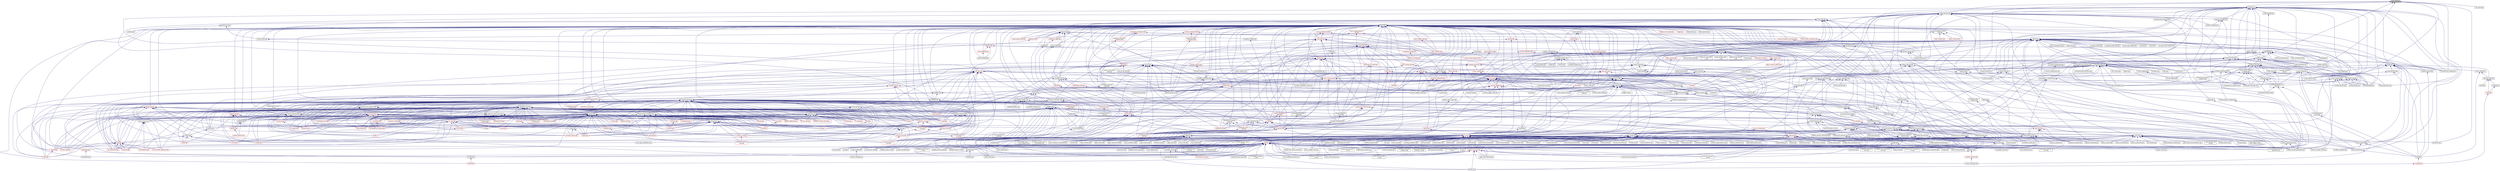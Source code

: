 digraph "cpu_mask.hpp"
{
  edge [fontname="Helvetica",fontsize="10",labelfontname="Helvetica",labelfontsize="10"];
  node [fontname="Helvetica",fontsize="10",shape=record];
  Node25 [label="cpu_mask.hpp",height=0.2,width=0.4,color="black", fillcolor="grey75", style="filled", fontcolor="black"];
  Node25 -> Node26 [dir="back",color="midnightblue",fontsize="10",style="solid",fontname="Helvetica"];
  Node26 [label="oversubscribing_resource\l_partitioner.cpp",height=0.2,width=0.4,color="black", fillcolor="white", style="filled",URL="$dd/dee/oversubscribing__resource__partitioner_8cpp.html"];
  Node25 -> Node27 [dir="back",color="midnightblue",fontsize="10",style="solid",fontname="Helvetica"];
  Node27 [label="simple_resource_partitioner.cpp",height=0.2,width=0.4,color="black", fillcolor="white", style="filled",URL="$d5/df9/simple__resource__partitioner_8cpp.html"];
  Node25 -> Node28 [dir="back",color="midnightblue",fontsize="10",style="solid",fontname="Helvetica"];
  Node28 [label="partitioner.hpp",height=0.2,width=0.4,color="black", fillcolor="white", style="filled",URL="$d4/d13/runtime_2resource_2detail_2partitioner_8hpp.html"];
  Node28 -> Node29 [dir="back",color="midnightblue",fontsize="10",style="solid",fontname="Helvetica"];
  Node29 [label="scheduled_thread_pool\l_impl.hpp",height=0.2,width=0.4,color="black", fillcolor="white", style="filled",URL="$d7/da2/scheduled__thread__pool__impl_8hpp.html"];
  Node29 -> Node26 [dir="back",color="midnightblue",fontsize="10",style="solid",fontname="Helvetica"];
  Node29 -> Node27 [dir="back",color="midnightblue",fontsize="10",style="solid",fontname="Helvetica"];
  Node29 -> Node30 [dir="back",color="midnightblue",fontsize="10",style="solid",fontname="Helvetica"];
  Node30 [label="scheduled_thread_pool.cpp",height=0.2,width=0.4,color="black", fillcolor="white", style="filled",URL="$d5/d73/scheduled__thread__pool_8cpp.html"];
  Node28 -> Node31 [dir="back",color="midnightblue",fontsize="10",style="solid",fontname="Helvetica"];
  Node31 [label="thread_pool_executors.hpp",height=0.2,width=0.4,color="black", fillcolor="white", style="filled",URL="$d5/d7b/runtime_2threads_2executors_2thread__pool__executors_8hpp.html"];
  Node31 -> Node32 [dir="back",color="midnightblue",fontsize="10",style="solid",fontname="Helvetica"];
  Node32 [label="thread_executors.hpp",height=0.2,width=0.4,color="black", fillcolor="white", style="filled",URL="$de/dc6/thread__executors_8hpp.html"];
  Node32 -> Node33 [dir="back",color="midnightblue",fontsize="10",style="solid",fontname="Helvetica"];
  Node33 [label="async_io_action.cpp",height=0.2,width=0.4,color="black", fillcolor="white", style="filled",URL="$d3/df5/async__io__action_8cpp.html"];
  Node32 -> Node34 [dir="back",color="midnightblue",fontsize="10",style="solid",fontname="Helvetica"];
  Node34 [label="async_io_simple.cpp",height=0.2,width=0.4,color="black", fillcolor="white", style="filled",URL="$da/db7/async__io__simple_8cpp.html"];
  Node32 -> Node35 [dir="back",color="midnightblue",fontsize="10",style="solid",fontname="Helvetica"];
  Node35 [label="qt.cpp",height=0.2,width=0.4,color="black", fillcolor="white", style="filled",URL="$df/d90/qt_8cpp.html"];
  Node32 -> Node36 [dir="back",color="midnightblue",fontsize="10",style="solid",fontname="Helvetica"];
  Node36 [label="fractals_executor.cpp",height=0.2,width=0.4,color="black", fillcolor="white", style="filled",URL="$d9/da9/fractals__executor_8cpp.html"];
  Node32 -> Node37 [dir="back",color="midnightblue",fontsize="10",style="solid",fontname="Helvetica"];
  Node37 [label="simple_future_continuation.cpp",height=0.2,width=0.4,color="black", fillcolor="white", style="filled",URL="$d8/d3c/simple__future__continuation_8cpp.html"];
  Node32 -> Node38 [dir="back",color="midnightblue",fontsize="10",style="solid",fontname="Helvetica"];
  Node38 [label="thread_pool_executor\l_1114.cpp",height=0.2,width=0.4,color="black", fillcolor="white", style="filled",URL="$d8/d63/thread__pool__executor__1114_8cpp.html"];
  Node32 -> Node39 [dir="back",color="midnightblue",fontsize="10",style="solid",fontname="Helvetica"];
  Node39 [label="thread_suspension_executor.cpp",height=0.2,width=0.4,color="black", fillcolor="white", style="filled",URL="$de/d9f/thread__suspension__executor_8cpp.html"];
  Node31 -> Node40 [dir="back",color="midnightblue",fontsize="10",style="solid",fontname="Helvetica"];
  Node40 [label="threadmanager.hpp",height=0.2,width=0.4,color="black", fillcolor="white", style="filled",URL="$d7/d1b/include_2threadmanager_8hpp.html"];
  Node40 -> Node41 [dir="back",color="midnightblue",fontsize="10",style="solid",fontname="Helvetica"];
  Node41 [label="runtime.hpp",height=0.2,width=0.4,color="black", fillcolor="white", style="filled",URL="$d5/d15/include_2runtime_8hpp.html"];
  Node41 -> Node33 [dir="back",color="midnightblue",fontsize="10",style="solid",fontname="Helvetica"];
  Node41 -> Node42 [dir="back",color="midnightblue",fontsize="10",style="solid",fontname="Helvetica"];
  Node42 [label="async_io_external.cpp",height=0.2,width=0.4,color="black", fillcolor="white", style="filled",URL="$da/d9a/async__io__external_8cpp.html"];
  Node41 -> Node43 [dir="back",color="midnightblue",fontsize="10",style="solid",fontname="Helvetica"];
  Node43 [label="async_io_low_level.cpp",height=0.2,width=0.4,color="black", fillcolor="white", style="filled",URL="$dc/d10/async__io__low__level_8cpp.html"];
  Node41 -> Node34 [dir="back",color="midnightblue",fontsize="10",style="solid",fontname="Helvetica"];
  Node41 -> Node44 [dir="back",color="midnightblue",fontsize="10",style="solid",fontname="Helvetica"];
  Node44 [label="rnd_future_reduce.cpp",height=0.2,width=0.4,color="black", fillcolor="white", style="filled",URL="$d1/db5/rnd__future__reduce_8cpp.html"];
  Node41 -> Node26 [dir="back",color="midnightblue",fontsize="10",style="solid",fontname="Helvetica"];
  Node41 -> Node45 [dir="back",color="midnightblue",fontsize="10",style="solid",fontname="Helvetica"];
  Node45 [label="system_characteristics.hpp",height=0.2,width=0.4,color="black", fillcolor="white", style="filled",URL="$d0/d07/system__characteristics_8hpp.html"];
  Node45 -> Node26 [dir="back",color="midnightblue",fontsize="10",style="solid",fontname="Helvetica"];
  Node45 -> Node27 [dir="back",color="midnightblue",fontsize="10",style="solid",fontname="Helvetica"];
  Node41 -> Node27 [dir="back",color="midnightblue",fontsize="10",style="solid",fontname="Helvetica"];
  Node41 -> Node46 [dir="back",color="midnightblue",fontsize="10",style="solid",fontname="Helvetica"];
  Node46 [label="hpx.hpp",height=0.2,width=0.4,color="red", fillcolor="white", style="filled",URL="$d0/daa/hpx_8hpp.html"];
  Node46 -> Node70 [dir="back",color="midnightblue",fontsize="10",style="solid",fontname="Helvetica"];
  Node70 [label="ag_client.cpp",height=0.2,width=0.4,color="black", fillcolor="white", style="filled",URL="$d4/d5d/ag__client_8cpp.html"];
  Node46 -> Node73 [dir="back",color="midnightblue",fontsize="10",style="solid",fontname="Helvetica"];
  Node73 [label="cancelable_action.cpp",height=0.2,width=0.4,color="black", fillcolor="white", style="filled",URL="$d5/d0c/cancelable__action_8cpp.html"];
  Node46 -> Node74 [dir="back",color="midnightblue",fontsize="10",style="solid",fontname="Helvetica"];
  Node74 [label="cancelable_action.hpp",height=0.2,width=0.4,color="black", fillcolor="white", style="filled",URL="$d5/d4d/server_2cancelable__action_8hpp.html"];
  Node74 -> Node73 [dir="back",color="midnightblue",fontsize="10",style="solid",fontname="Helvetica"];
  Node74 -> Node75 [dir="back",color="midnightblue",fontsize="10",style="solid",fontname="Helvetica"];
  Node75 [label="cancelable_action.hpp",height=0.2,width=0.4,color="red", fillcolor="white", style="filled",URL="$d0/da3/stubs_2cancelable__action_8hpp.html"];
  Node46 -> Node75 [dir="back",color="midnightblue",fontsize="10",style="solid",fontname="Helvetica"];
  Node46 -> Node92 [dir="back",color="midnightblue",fontsize="10",style="solid",fontname="Helvetica"];
  Node92 [label="grid.cpp",height=0.2,width=0.4,color="black", fillcolor="white", style="filled",URL="$d6/d1b/jacobi__component_2grid_8cpp.html"];
  Node46 -> Node95 [dir="back",color="midnightblue",fontsize="10",style="solid",fontname="Helvetica"];
  Node95 [label="stencil_iterator.cpp",height=0.2,width=0.4,color="black", fillcolor="white", style="filled",URL="$d6/de1/server_2stencil__iterator_8cpp.html"];
  Node46 -> Node98 [dir="back",color="midnightblue",fontsize="10",style="solid",fontname="Helvetica"];
  Node98 [label="jacobi_hpx.cpp",height=0.2,width=0.4,color="black", fillcolor="white", style="filled",URL="$d8/d72/jacobi__hpx_8cpp.html"];
  Node46 -> Node105 [dir="back",color="midnightblue",fontsize="10",style="solid",fontname="Helvetica"];
  Node105 [label="nqueen_client.cpp",height=0.2,width=0.4,color="black", fillcolor="white", style="filled",URL="$d3/d5e/nqueen__client_8cpp.html"];
  Node46 -> Node35 [dir="back",color="midnightblue",fontsize="10",style="solid",fontname="Helvetica"];
  Node46 -> Node116 [dir="back",color="midnightblue",fontsize="10",style="solid",fontname="Helvetica"];
  Node116 [label="file_serialization.cpp",height=0.2,width=0.4,color="black", fillcolor="white", style="filled",URL="$de/d58/file__serialization_8cpp.html"];
  Node46 -> Node118 [dir="back",color="midnightblue",fontsize="10",style="solid",fontname="Helvetica"];
  Node118 [label="interest_calculator.cpp",height=0.2,width=0.4,color="black", fillcolor="white", style="filled",URL="$d2/d86/interest__calculator_8cpp.html"];
  Node46 -> Node134 [dir="back",color="midnightblue",fontsize="10",style="solid",fontname="Helvetica"];
  Node134 [label="random_mem_access_client.cpp",height=0.2,width=0.4,color="black", fillcolor="white", style="filled",URL="$df/d1b/random__mem__access__client_8cpp.html"];
  Node46 -> Node26 [dir="back",color="midnightblue",fontsize="10",style="solid",fontname="Helvetica"];
  Node46 -> Node27 [dir="back",color="midnightblue",fontsize="10",style="solid",fontname="Helvetica"];
  Node46 -> Node138 [dir="back",color="midnightblue",fontsize="10",style="solid",fontname="Helvetica"];
  Node138 [label="interpolator.cpp",height=0.2,width=0.4,color="black", fillcolor="white", style="filled",URL="$d5/d02/interpolator_8cpp.html"];
  Node46 -> Node142 [dir="back",color="midnightblue",fontsize="10",style="solid",fontname="Helvetica"];
  Node142 [label="partition3d.hpp",height=0.2,width=0.4,color="red", fillcolor="white", style="filled",URL="$d1/d50/partition3d_8hpp.html"];
  Node142 -> Node138 [dir="back",color="midnightblue",fontsize="10",style="solid",fontname="Helvetica"];
  Node46 -> Node152 [dir="back",color="midnightblue",fontsize="10",style="solid",fontname="Helvetica"];
  Node152 [label="throttle.cpp",height=0.2,width=0.4,color="black", fillcolor="white", style="filled",URL="$de/d56/server_2throttle_8cpp.html"];
  Node46 -> Node153 [dir="back",color="midnightblue",fontsize="10",style="solid",fontname="Helvetica"];
  Node153 [label="throttle.hpp",height=0.2,width=0.4,color="black", fillcolor="white", style="filled",URL="$db/dc9/server_2throttle_8hpp.html"];
  Node153 -> Node152 [dir="back",color="midnightblue",fontsize="10",style="solid",fontname="Helvetica"];
  Node153 -> Node154 [dir="back",color="midnightblue",fontsize="10",style="solid",fontname="Helvetica"];
  Node154 [label="throttle.hpp",height=0.2,width=0.4,color="black", fillcolor="white", style="filled",URL="$d5/dec/stubs_2throttle_8hpp.html"];
  Node154 -> Node155 [dir="back",color="midnightblue",fontsize="10",style="solid",fontname="Helvetica"];
  Node155 [label="throttle.hpp",height=0.2,width=0.4,color="red", fillcolor="white", style="filled",URL="$d2/d2e/throttle_8hpp.html"];
  Node46 -> Node154 [dir="back",color="midnightblue",fontsize="10",style="solid",fontname="Helvetica"];
  Node46 -> Node155 [dir="back",color="midnightblue",fontsize="10",style="solid",fontname="Helvetica"];
  Node46 -> Node160 [dir="back",color="midnightblue",fontsize="10",style="solid",fontname="Helvetica"];
  Node160 [label="transpose_block_numa.cpp",height=0.2,width=0.4,color="black", fillcolor="white", style="filled",URL="$dd/d3b/transpose__block__numa_8cpp.html"];
  Node46 -> Node186 [dir="back",color="midnightblue",fontsize="10",style="solid",fontname="Helvetica"];
  Node186 [label="stream.cpp",height=0.2,width=0.4,color="black", fillcolor="white", style="filled",URL="$da/d5f/stream_8cpp.html"];
  Node46 -> Node192 [dir="back",color="midnightblue",fontsize="10",style="solid",fontname="Helvetica"];
  Node192 [label="network_storage.cpp",height=0.2,width=0.4,color="black", fillcolor="white", style="filled",URL="$db/daa/network__storage_8cpp.html"];
  Node46 -> Node193 [dir="back",color="midnightblue",fontsize="10",style="solid",fontname="Helvetica"];
  Node193 [label="simple_profiler.hpp",height=0.2,width=0.4,color="black", fillcolor="white", style="filled",URL="$d8/d02/simple__profiler_8hpp.html"];
  Node193 -> Node192 [dir="back",color="midnightblue",fontsize="10",style="solid",fontname="Helvetica"];
  Node46 -> Node232 [dir="back",color="midnightblue",fontsize="10",style="solid",fontname="Helvetica"];
  Node232 [label="async_unwrap_1037.cpp",height=0.2,width=0.4,color="black", fillcolor="white", style="filled",URL="$d4/d13/async__unwrap__1037_8cpp.html"];
  Node46 -> Node233 [dir="back",color="midnightblue",fontsize="10",style="solid",fontname="Helvetica"];
  Node233 [label="barrier_hang.cpp",height=0.2,width=0.4,color="black", fillcolor="white", style="filled",URL="$dd/d8b/barrier__hang_8cpp.html"];
  Node46 -> Node237 [dir="back",color="midnightblue",fontsize="10",style="solid",fontname="Helvetica"];
  Node237 [label="dataflow_const_functor\l_773.cpp",height=0.2,width=0.4,color="black", fillcolor="white", style="filled",URL="$d3/df2/dataflow__const__functor__773_8cpp.html"];
  Node46 -> Node238 [dir="back",color="midnightblue",fontsize="10",style="solid",fontname="Helvetica"];
  Node238 [label="dataflow_future_swap.cpp",height=0.2,width=0.4,color="black", fillcolor="white", style="filled",URL="$dc/d8c/dataflow__future__swap_8cpp.html"];
  Node46 -> Node239 [dir="back",color="midnightblue",fontsize="10",style="solid",fontname="Helvetica"];
  Node239 [label="dataflow_future_swap2.cpp",height=0.2,width=0.4,color="black", fillcolor="white", style="filled",URL="$d1/db3/dataflow__future__swap2_8cpp.html"];
  Node46 -> Node240 [dir="back",color="midnightblue",fontsize="10",style="solid",fontname="Helvetica"];
  Node240 [label="dataflow_launch_775.cpp",height=0.2,width=0.4,color="black", fillcolor="white", style="filled",URL="$d7/d0d/dataflow__launch__775_8cpp.html"];
  Node46 -> Node241 [dir="back",color="midnightblue",fontsize="10",style="solid",fontname="Helvetica"];
  Node241 [label="dataflow_recursion\l_1613.cpp",height=0.2,width=0.4,color="black", fillcolor="white", style="filled",URL="$d0/d1f/dataflow__recursion__1613_8cpp.html"];
  Node46 -> Node242 [dir="back",color="midnightblue",fontsize="10",style="solid",fontname="Helvetica"];
  Node242 [label="dataflow_using_774.cpp",height=0.2,width=0.4,color="black", fillcolor="white", style="filled",URL="$d7/dfa/dataflow__using__774_8cpp.html"];
  Node46 -> Node243 [dir="back",color="midnightblue",fontsize="10",style="solid",fontname="Helvetica"];
  Node243 [label="exception_from_continuation\l_1613.cpp",height=0.2,width=0.4,color="black", fillcolor="white", style="filled",URL="$db/d28/exception__from__continuation__1613_8cpp.html"];
  Node46 -> Node246 [dir="back",color="midnightblue",fontsize="10",style="solid",fontname="Helvetica"];
  Node246 [label="future_790.cpp",height=0.2,width=0.4,color="black", fillcolor="white", style="filled",URL="$de/d3d/future__790_8cpp.html"];
  Node46 -> Node248 [dir="back",color="midnightblue",fontsize="10",style="solid",fontname="Helvetica"];
  Node248 [label="future_unwrap_878.cpp",height=0.2,width=0.4,color="black", fillcolor="white", style="filled",URL="$d9/ddf/future__unwrap__878_8cpp.html"];
  Node46 -> Node257 [dir="back",color="midnightblue",fontsize="10",style="solid",fontname="Helvetica"];
  Node257 [label="set_hpx_limit_798.cpp",height=0.2,width=0.4,color="black", fillcolor="white", style="filled",URL="$d2/dfb/set__hpx__limit__798_8cpp.html"];
  Node46 -> Node279 [dir="back",color="midnightblue",fontsize="10",style="solid",fontname="Helvetica"];
  Node279 [label="block_os_threads_1036.cpp",height=0.2,width=0.4,color="black", fillcolor="white", style="filled",URL="$d7/d92/block__os__threads__1036_8cpp.html"];
  Node46 -> Node38 [dir="back",color="midnightblue",fontsize="10",style="solid",fontname="Helvetica"];
  Node46 -> Node291 [dir="back",color="midnightblue",fontsize="10",style="solid",fontname="Helvetica"];
  Node291 [label="unwrapped_1528.cpp",height=0.2,width=0.4,color="black", fillcolor="white", style="filled",URL="$d7/d63/unwrapped__1528_8cpp.html"];
  Node46 -> Node321 [dir="back",color="midnightblue",fontsize="10",style="solid",fontname="Helvetica"];
  Node321 [label="await.cpp",height=0.2,width=0.4,color="black", fillcolor="white", style="filled",URL="$d6/d41/await_8cpp.html"];
  Node46 -> Node323 [dir="back",color="midnightblue",fontsize="10",style="solid",fontname="Helvetica"];
  Node323 [label="condition_variable.cpp",height=0.2,width=0.4,color="black", fillcolor="white", style="filled",URL="$d1/ded/tests_2unit_2lcos_2condition__variable_8cpp.html"];
  Node46 -> Node329 [dir="back",color="midnightblue",fontsize="10",style="solid",fontname="Helvetica"];
  Node329 [label="local_barrier.cpp",height=0.2,width=0.4,color="black", fillcolor="white", style="filled",URL="$d2/db4/tests_2unit_2lcos_2local__barrier_8cpp.html"];
  Node46 -> Node330 [dir="back",color="midnightblue",fontsize="10",style="solid",fontname="Helvetica"];
  Node330 [label="local_dataflow.cpp",height=0.2,width=0.4,color="black", fillcolor="white", style="filled",URL="$d9/d92/local__dataflow_8cpp.html"];
  Node46 -> Node331 [dir="back",color="midnightblue",fontsize="10",style="solid",fontname="Helvetica"];
  Node331 [label="local_dataflow_executor.cpp",height=0.2,width=0.4,color="black", fillcolor="white", style="filled",URL="$d2/d73/local__dataflow__executor_8cpp.html"];
  Node46 -> Node332 [dir="back",color="midnightblue",fontsize="10",style="solid",fontname="Helvetica"];
  Node332 [label="local_dataflow_executor\l_v1.cpp",height=0.2,width=0.4,color="black", fillcolor="white", style="filled",URL="$df/d49/local__dataflow__executor__v1_8cpp.html"];
  Node46 -> Node333 [dir="back",color="midnightblue",fontsize="10",style="solid",fontname="Helvetica"];
  Node333 [label="local_dataflow_std\l_array.cpp",height=0.2,width=0.4,color="black", fillcolor="white", style="filled",URL="$db/dcb/local__dataflow__std__array_8cpp.html"];
  Node46 -> Node334 [dir="back",color="midnightblue",fontsize="10",style="solid",fontname="Helvetica"];
  Node334 [label="local_event.cpp",height=0.2,width=0.4,color="black", fillcolor="white", style="filled",URL="$df/d9a/local__event_8cpp.html"];
  Node46 -> Node526 [dir="back",color="midnightblue",fontsize="10",style="solid",fontname="Helvetica"];
  Node526 [label="service_executors.cpp",height=0.2,width=0.4,color="black", fillcolor="white", style="filled",URL="$d2/d42/service__executors_8cpp.html"];
  Node46 -> Node529 [dir="back",color="midnightblue",fontsize="10",style="solid",fontname="Helvetica"];
  Node529 [label="this_thread_executors.cpp",height=0.2,width=0.4,color="black", fillcolor="white", style="filled",URL="$d5/da8/tests_2unit_2parallel_2executors_2this__thread__executors_8cpp.html"];
  Node46 -> Node530 [dir="back",color="midnightblue",fontsize="10",style="solid",fontname="Helvetica"];
  Node530 [label="this_thread_executors\l_v1.cpp",height=0.2,width=0.4,color="black", fillcolor="white", style="filled",URL="$d1/d20/this__thread__executors__v1_8cpp.html"];
  Node46 -> Node531 [dir="back",color="midnightblue",fontsize="10",style="solid",fontname="Helvetica"];
  Node531 [label="thread_pool_attached\l_executors.cpp",height=0.2,width=0.4,color="black", fillcolor="white", style="filled",URL="$d9/dfb/tests_2unit_2parallel_2executors_2thread__pool__attached__executors_8cpp.html"];
  Node46 -> Node532 [dir="back",color="midnightblue",fontsize="10",style="solid",fontname="Helvetica"];
  Node532 [label="thread_pool_attached\l_executors_v1.cpp",height=0.2,width=0.4,color="black", fillcolor="white", style="filled",URL="$d2/d5d/thread__pool__attached__executors__v1_8cpp.html"];
  Node46 -> Node533 [dir="back",color="midnightblue",fontsize="10",style="solid",fontname="Helvetica"];
  Node533 [label="thread_pool_executors.cpp",height=0.2,width=0.4,color="black", fillcolor="white", style="filled",URL="$d4/d70/tests_2unit_2parallel_2executors_2thread__pool__executors_8cpp.html"];
  Node46 -> Node534 [dir="back",color="midnightblue",fontsize="10",style="solid",fontname="Helvetica"];
  Node534 [label="thread_pool_executors\l_v1.cpp",height=0.2,width=0.4,color="black", fillcolor="white", style="filled",URL="$d6/d67/thread__pool__executors__v1_8cpp.html"];
  Node46 -> Node535 [dir="back",color="midnightblue",fontsize="10",style="solid",fontname="Helvetica"];
  Node535 [label="thread_pool_os_executors.cpp",height=0.2,width=0.4,color="black", fillcolor="white", style="filled",URL="$da/d9a/tests_2unit_2parallel_2executors_2thread__pool__os__executors_8cpp.html"];
  Node46 -> Node536 [dir="back",color="midnightblue",fontsize="10",style="solid",fontname="Helvetica"];
  Node536 [label="thread_pool_os_executors\l_v1.cpp",height=0.2,width=0.4,color="black", fillcolor="white", style="filled",URL="$d7/d15/thread__pool__os__executors__v1_8cpp.html"];
  Node46 -> Node543 [dir="back",color="midnightblue",fontsize="10",style="solid",fontname="Helvetica"];
  Node543 [label="spmd_block.cpp",height=0.2,width=0.4,color="black", fillcolor="white", style="filled",URL="$d7/dbf/spmd__block_8cpp.html"];
  Node41 -> Node559 [dir="back",color="midnightblue",fontsize="10",style="solid",fontname="Helvetica"];
  Node559 [label="partitioner.cpp",height=0.2,width=0.4,color="black", fillcolor="white", style="filled",URL="$d6/dab/partitioner_8cpp.html"];
  Node41 -> Node560 [dir="back",color="midnightblue",fontsize="10",style="solid",fontname="Helvetica"];
  Node560 [label="plain_action_move_semantics.cpp",height=0.2,width=0.4,color="black", fillcolor="white", style="filled",URL="$db/d0f/plain__action__move__semantics_8cpp.html"];
  Node41 -> Node561 [dir="back",color="midnightblue",fontsize="10",style="solid",fontname="Helvetica"];
  Node561 [label="future_hang_on_get\l_629.cpp",height=0.2,width=0.4,color="black", fillcolor="white", style="filled",URL="$d6/dfd/future__hang__on__get__629_8cpp.html"];
  Node41 -> Node562 [dir="back",color="midnightblue",fontsize="10",style="solid",fontname="Helvetica"];
  Node562 [label="future_hang_on_then\l_629.cpp",height=0.2,width=0.4,color="black", fillcolor="white", style="filled",URL="$d1/ddc/future__hang__on__then__629_8cpp.html"];
  Node41 -> Node563 [dir="back",color="midnightblue",fontsize="10",style="solid",fontname="Helvetica"];
  Node563 [label="future_hang_on_wait\l_with_callback_629.cpp",height=0.2,width=0.4,color="black", fillcolor="white", style="filled",URL="$d0/d0e/future__hang__on__wait__with__callback__629_8cpp.html"];
  Node41 -> Node564 [dir="back",color="midnightblue",fontsize="10",style="solid",fontname="Helvetica"];
  Node564 [label="all_counters.cpp",height=0.2,width=0.4,color="black", fillcolor="white", style="filled",URL="$d1/d66/all__counters_8cpp.html"];
  Node41 -> Node565 [dir="back",color="midnightblue",fontsize="10",style="solid",fontname="Helvetica"];
  Node565 [label="thread_affinity.cpp",height=0.2,width=0.4,color="black", fillcolor="white", style="filled",URL="$da/dce/thread__affinity_8cpp.html"];
  Node41 -> Node566 [dir="back",color="midnightblue",fontsize="10",style="solid",fontname="Helvetica"];
  Node566 [label="thread_mf.cpp",height=0.2,width=0.4,color="black", fillcolor="white", style="filled",URL="$da/d21/thread__mf_8cpp.html"];
  Node41 -> Node567 [dir="back",color="midnightblue",fontsize="10",style="solid",fontname="Helvetica"];
  Node567 [label="thread_stacksize.cpp",height=0.2,width=0.4,color="black", fillcolor="white", style="filled",URL="$df/d43/thread__stacksize_8cpp.html"];
  Node41 -> Node568 [dir="back",color="midnightblue",fontsize="10",style="solid",fontname="Helvetica"];
  Node568 [label="thread_stacksize_overflow.cpp",height=0.2,width=0.4,color="black", fillcolor="white", style="filled",URL="$d3/dc0/thread__stacksize__overflow_8cpp.html"];
  Node40 -> Node569 [dir="back",color="midnightblue",fontsize="10",style="solid",fontname="Helvetica"];
  Node569 [label="future_timed_wait_1025.cpp",height=0.2,width=0.4,color="black", fillcolor="white", style="filled",URL="$de/d7d/future__timed__wait__1025_8cpp.html"];
  Node40 -> Node570 [dir="back",color="midnightblue",fontsize="10",style="solid",fontname="Helvetica"];
  Node570 [label="future.cpp",height=0.2,width=0.4,color="black", fillcolor="white", style="filled",URL="$d6/d4d/future_8cpp.html"];
  Node40 -> Node571 [dir="back",color="midnightblue",fontsize="10",style="solid",fontname="Helvetica"];
  Node571 [label="future_then.cpp",height=0.2,width=0.4,color="black", fillcolor="white", style="filled",URL="$df/da5/future__then_8cpp.html"];
  Node40 -> Node572 [dir="back",color="midnightblue",fontsize="10",style="solid",fontname="Helvetica"];
  Node572 [label="future_then_executor.cpp",height=0.2,width=0.4,color="black", fillcolor="white", style="filled",URL="$df/dbe/future__then__executor_8cpp.html"];
  Node40 -> Node573 [dir="back",color="midnightblue",fontsize="10",style="solid",fontname="Helvetica"];
  Node573 [label="future_then_executor\l_v1.cpp",height=0.2,width=0.4,color="black", fillcolor="white", style="filled",URL="$de/dc5/future__then__executor__v1_8cpp.html"];
  Node40 -> Node574 [dir="back",color="midnightblue",fontsize="10",style="solid",fontname="Helvetica"];
  Node574 [label="shared_future.cpp",height=0.2,width=0.4,color="black", fillcolor="white", style="filled",URL="$d3/d69/shared__future_8cpp.html"];
  Node40 -> Node575 [dir="back",color="midnightblue",fontsize="10",style="solid",fontname="Helvetica"];
  Node575 [label="thread.cpp",height=0.2,width=0.4,color="black", fillcolor="white", style="filled",URL="$d0/d4e/tests_2unit_2threads_2thread_8cpp.html"];
  Node40 -> Node576 [dir="back",color="midnightblue",fontsize="10",style="solid",fontname="Helvetica"];
  Node576 [label="thread_id.cpp",height=0.2,width=0.4,color="black", fillcolor="white", style="filled",URL="$df/d88/thread__id_8cpp.html"];
  Node40 -> Node577 [dir="back",color="midnightblue",fontsize="10",style="solid",fontname="Helvetica"];
  Node577 [label="thread_launching.cpp",height=0.2,width=0.4,color="black", fillcolor="white", style="filled",URL="$dd/ddf/thread__launching_8cpp.html"];
  Node40 -> Node566 [dir="back",color="midnightblue",fontsize="10",style="solid",fontname="Helvetica"];
  Node40 -> Node39 [dir="back",color="midnightblue",fontsize="10",style="solid",fontname="Helvetica"];
  Node40 -> Node578 [dir="back",color="midnightblue",fontsize="10",style="solid",fontname="Helvetica"];
  Node578 [label="thread_yield.cpp",height=0.2,width=0.4,color="black", fillcolor="white", style="filled",URL="$dc/d23/thread__yield_8cpp.html"];
  Node31 -> Node579 [dir="back",color="midnightblue",fontsize="10",style="solid",fontname="Helvetica"];
  Node579 [label="thread_pool_executors.hpp",height=0.2,width=0.4,color="black", fillcolor="white", style="filled",URL="$d7/dc4/parallel_2executors_2thread__pool__executors_8hpp.html"];
  Node579 -> Node580 [dir="back",color="midnightblue",fontsize="10",style="solid",fontname="Helvetica"];
  Node580 [label="executors.hpp",height=0.2,width=0.4,color="black", fillcolor="white", style="filled",URL="$d6/d4e/parallel_2executors_8hpp.html"];
  Node580 -> Node26 [dir="back",color="midnightblue",fontsize="10",style="solid",fontname="Helvetica"];
  Node580 -> Node27 [dir="back",color="midnightblue",fontsize="10",style="solid",fontname="Helvetica"];
  Node580 -> Node581 [dir="back",color="midnightblue",fontsize="10",style="solid",fontname="Helvetica"];
  Node581 [label="parallel_executors.hpp",height=0.2,width=0.4,color="red", fillcolor="white", style="filled",URL="$d5/d19/parallel__executors_8hpp.html"];
  Node581 -> Node160 [dir="back",color="midnightblue",fontsize="10",style="solid",fontname="Helvetica"];
  Node581 -> Node186 [dir="back",color="midnightblue",fontsize="10",style="solid",fontname="Helvetica"];
  Node581 -> Node585 [dir="back",color="midnightblue",fontsize="10",style="solid",fontname="Helvetica"];
  Node585 [label="apply_local_executor.cpp",height=0.2,width=0.4,color="black", fillcolor="white", style="filled",URL="$db/d84/apply__local__executor_8cpp.html"];
  Node581 -> Node586 [dir="back",color="midnightblue",fontsize="10",style="solid",fontname="Helvetica"];
  Node586 [label="apply_local_executor\l_v1.cpp",height=0.2,width=0.4,color="black", fillcolor="white", style="filled",URL="$dd/d53/apply__local__executor__v1_8cpp.html"];
  Node581 -> Node587 [dir="back",color="midnightblue",fontsize="10",style="solid",fontname="Helvetica"];
  Node587 [label="async_local_executor.cpp",height=0.2,width=0.4,color="black", fillcolor="white", style="filled",URL="$d4/dce/async__local__executor_8cpp.html"];
  Node581 -> Node588 [dir="back",color="midnightblue",fontsize="10",style="solid",fontname="Helvetica"];
  Node588 [label="async_local_executor\l_v1.cpp",height=0.2,width=0.4,color="black", fillcolor="white", style="filled",URL="$da/d4a/async__local__executor__v1_8cpp.html"];
  Node581 -> Node572 [dir="back",color="midnightblue",fontsize="10",style="solid",fontname="Helvetica"];
  Node581 -> Node573 [dir="back",color="midnightblue",fontsize="10",style="solid",fontname="Helvetica"];
  Node581 -> Node331 [dir="back",color="midnightblue",fontsize="10",style="solid",fontname="Helvetica"];
  Node581 -> Node332 [dir="back",color="midnightblue",fontsize="10",style="solid",fontname="Helvetica"];
  Node581 -> Node591 [dir="back",color="midnightblue",fontsize="10",style="solid",fontname="Helvetica"];
  Node591 [label="resource_manager.cpp",height=0.2,width=0.4,color="black", fillcolor="white", style="filled",URL="$d8/d2f/tests_2unit_2threads_2resource__manager_8cpp.html"];
  Node580 -> Node592 [dir="back",color="midnightblue",fontsize="10",style="solid",fontname="Helvetica"];
  Node592 [label="execution.hpp",height=0.2,width=0.4,color="black", fillcolor="white", style="filled",URL="$d7/d7f/execution_8hpp.html"];
  Node592 -> Node593 [dir="back",color="midnightblue",fontsize="10",style="solid",fontname="Helvetica"];
  Node593 [label="parallel_execution.hpp",height=0.2,width=0.4,color="red", fillcolor="white", style="filled",URL="$dd/d31/parallel__execution_8hpp.html"];
  Node593 -> Node591 [dir="back",color="midnightblue",fontsize="10",style="solid",fontname="Helvetica"];
  Node592 -> Node233 [dir="back",color="midnightblue",fontsize="10",style="solid",fontname="Helvetica"];
  Node579 -> Node533 [dir="back",color="midnightblue",fontsize="10",style="solid",fontname="Helvetica"];
  Node579 -> Node534 [dir="back",color="midnightblue",fontsize="10",style="solid",fontname="Helvetica"];
  Node31 -> Node594 [dir="back",color="midnightblue",fontsize="10",style="solid",fontname="Helvetica"];
  Node594 [label="executors.hpp",height=0.2,width=0.4,color="black", fillcolor="white", style="filled",URL="$d1/d96/runtime_2threads_2executors_8hpp.html"];
  Node594 -> Node595 [dir="back",color="midnightblue",fontsize="10",style="solid",fontname="Helvetica"];
  Node595 [label="threads.hpp",height=0.2,width=0.4,color="black", fillcolor="white", style="filled",URL="$d8/df1/threads_8hpp.html"];
  Node595 -> Node74 [dir="back",color="midnightblue",fontsize="10",style="solid",fontname="Helvetica"];
  Node595 -> Node596 [dir="back",color="midnightblue",fontsize="10",style="solid",fontname="Helvetica"];
  Node596 [label="widget.hpp",height=0.2,width=0.4,color="black", fillcolor="white", style="filled",URL="$d8/d24/widget_8hpp.html"];
  Node596 -> Node35 [dir="back",color="midnightblue",fontsize="10",style="solid",fontname="Helvetica"];
  Node596 -> Node597 [dir="back",color="midnightblue",fontsize="10",style="solid",fontname="Helvetica"];
  Node597 [label="widget.cpp",height=0.2,width=0.4,color="black", fillcolor="white", style="filled",URL="$da/d15/widget_8cpp.html"];
  Node595 -> Node598 [dir="back",color="midnightblue",fontsize="10",style="solid",fontname="Helvetica"];
  Node598 [label="enumerate_threads.cpp",height=0.2,width=0.4,color="black", fillcolor="white", style="filled",URL="$d3/dd4/enumerate__threads_8cpp.html"];
  Node595 -> Node599 [dir="back",color="midnightblue",fontsize="10",style="solid",fontname="Helvetica"];
  Node599 [label="interval_timer.cpp",height=0.2,width=0.4,color="black", fillcolor="white", style="filled",URL="$de/df1/examples_2quickstart_2interval__timer_8cpp.html"];
  Node595 -> Node600 [dir="back",color="midnightblue",fontsize="10",style="solid",fontname="Helvetica"];
  Node600 [label="shared_mutex.cpp",height=0.2,width=0.4,color="black", fillcolor="white", style="filled",URL="$da/d0b/shared__mutex_8cpp.html"];
  Node595 -> Node37 [dir="back",color="midnightblue",fontsize="10",style="solid",fontname="Helvetica"];
  Node595 -> Node186 [dir="back",color="midnightblue",fontsize="10",style="solid",fontname="Helvetica"];
  Node595 -> Node601 [dir="back",color="midnightblue",fontsize="10",style="solid",fontname="Helvetica"];
  Node601 [label="dataflow_791.cpp",height=0.2,width=0.4,color="black", fillcolor="white", style="filled",URL="$d6/da1/dataflow__791_8cpp.html"];
  Node595 -> Node569 [dir="back",color="midnightblue",fontsize="10",style="solid",fontname="Helvetica"];
  Node595 -> Node602 [dir="back",color="midnightblue",fontsize="10",style="solid",fontname="Helvetica"];
  Node602 [label="use_all_cores_2262.cpp",height=0.2,width=0.4,color="black", fillcolor="white", style="filled",URL="$d2/d10/use__all__cores__2262_8cpp.html"];
  Node595 -> Node321 [dir="back",color="midnightblue",fontsize="10",style="solid",fontname="Helvetica"];
  Node595 -> Node603 [dir="back",color="midnightblue",fontsize="10",style="solid",fontname="Helvetica"];
  Node603 [label="counting_semaphore.cpp",height=0.2,width=0.4,color="black", fillcolor="white", style="filled",URL="$df/de9/counting__semaphore_8cpp.html"];
  Node595 -> Node570 [dir="back",color="midnightblue",fontsize="10",style="solid",fontname="Helvetica"];
  Node595 -> Node571 [dir="back",color="midnightblue",fontsize="10",style="solid",fontname="Helvetica"];
  Node595 -> Node572 [dir="back",color="midnightblue",fontsize="10",style="solid",fontname="Helvetica"];
  Node595 -> Node573 [dir="back",color="midnightblue",fontsize="10",style="solid",fontname="Helvetica"];
  Node595 -> Node604 [dir="back",color="midnightblue",fontsize="10",style="solid",fontname="Helvetica"];
  Node604 [label="future_wait.cpp",height=0.2,width=0.4,color="black", fillcolor="white", style="filled",URL="$d6/d2f/future__wait_8cpp.html"];
  Node595 -> Node329 [dir="back",color="midnightblue",fontsize="10",style="solid",fontname="Helvetica"];
  Node595 -> Node330 [dir="back",color="midnightblue",fontsize="10",style="solid",fontname="Helvetica"];
  Node595 -> Node331 [dir="back",color="midnightblue",fontsize="10",style="solid",fontname="Helvetica"];
  Node595 -> Node332 [dir="back",color="midnightblue",fontsize="10",style="solid",fontname="Helvetica"];
  Node595 -> Node333 [dir="back",color="midnightblue",fontsize="10",style="solid",fontname="Helvetica"];
  Node595 -> Node334 [dir="back",color="midnightblue",fontsize="10",style="solid",fontname="Helvetica"];
  Node595 -> Node605 [dir="back",color="midnightblue",fontsize="10",style="solid",fontname="Helvetica"];
  Node605 [label="packaged_action.cpp",height=0.2,width=0.4,color="black", fillcolor="white", style="filled",URL="$d3/d63/packaged__action_8cpp.html"];
  Node595 -> Node606 [dir="back",color="midnightblue",fontsize="10",style="solid",fontname="Helvetica"];
  Node606 [label="promise.cpp",height=0.2,width=0.4,color="black", fillcolor="white", style="filled",URL="$d1/d4f/tests_2unit_2lcos_2promise_8cpp.html"];
  Node595 -> Node574 [dir="back",color="midnightblue",fontsize="10",style="solid",fontname="Helvetica"];
  Node595 -> Node607 [dir="back",color="midnightblue",fontsize="10",style="solid",fontname="Helvetica"];
  Node607 [label="shared_mutex1.cpp",height=0.2,width=0.4,color="black", fillcolor="white", style="filled",URL="$d8/d57/shared__mutex1_8cpp.html"];
  Node595 -> Node608 [dir="back",color="midnightblue",fontsize="10",style="solid",fontname="Helvetica"];
  Node608 [label="shared_mutex2.cpp",height=0.2,width=0.4,color="black", fillcolor="white", style="filled",URL="$d1/d40/shared__mutex2_8cpp.html"];
  Node595 -> Node609 [dir="back",color="midnightblue",fontsize="10",style="solid",fontname="Helvetica"];
  Node609 [label="sliding_semaphore.cpp",height=0.2,width=0.4,color="black", fillcolor="white", style="filled",URL="$d2/d38/sliding__semaphore_8cpp.html"];
  Node595 -> Node610 [dir="back",color="midnightblue",fontsize="10",style="solid",fontname="Helvetica"];
  Node610 [label="when_all.cpp",height=0.2,width=0.4,color="black", fillcolor="white", style="filled",URL="$da/d18/when__all_8cpp.html"];
  Node595 -> Node611 [dir="back",color="midnightblue",fontsize="10",style="solid",fontname="Helvetica"];
  Node611 [label="when_all_std_array.cpp",height=0.2,width=0.4,color="black", fillcolor="white", style="filled",URL="$d0/dfc/when__all__std__array_8cpp.html"];
  Node595 -> Node612 [dir="back",color="midnightblue",fontsize="10",style="solid",fontname="Helvetica"];
  Node612 [label="when_any.cpp",height=0.2,width=0.4,color="black", fillcolor="white", style="filled",URL="$d7/d30/when__any_8cpp.html"];
  Node595 -> Node613 [dir="back",color="midnightblue",fontsize="10",style="solid",fontname="Helvetica"];
  Node613 [label="when_any_std_array.cpp",height=0.2,width=0.4,color="black", fillcolor="white", style="filled",URL="$d3/d3d/when__any__std__array_8cpp.html"];
  Node595 -> Node614 [dir="back",color="midnightblue",fontsize="10",style="solid",fontname="Helvetica"];
  Node614 [label="when_each.cpp",height=0.2,width=0.4,color="black", fillcolor="white", style="filled",URL="$d0/d95/when__each_8cpp.html"];
  Node595 -> Node615 [dir="back",color="midnightblue",fontsize="10",style="solid",fontname="Helvetica"];
  Node615 [label="when_some.cpp",height=0.2,width=0.4,color="black", fillcolor="white", style="filled",URL="$dc/d48/when__some_8cpp.html"];
  Node595 -> Node616 [dir="back",color="midnightblue",fontsize="10",style="solid",fontname="Helvetica"];
  Node616 [label="when_some_std_array.cpp",height=0.2,width=0.4,color="black", fillcolor="white", style="filled",URL="$df/d4d/when__some__std__array_8cpp.html"];
  Node595 -> Node617 [dir="back",color="midnightblue",fontsize="10",style="solid",fontname="Helvetica"];
  Node617 [label="foreach_projection.cpp",height=0.2,width=0.4,color="black", fillcolor="white", style="filled",URL="$d3/d3e/foreach__projection_8cpp.html"];
  Node595 -> Node618 [dir="back",color="midnightblue",fontsize="10",style="solid",fontname="Helvetica"];
  Node618 [label="foreach_range.cpp",height=0.2,width=0.4,color="black", fillcolor="white", style="filled",URL="$d1/d8e/foreach__range_8cpp.html"];
  Node595 -> Node619 [dir="back",color="midnightblue",fontsize="10",style="solid",fontname="Helvetica"];
  Node619 [label="foreach_range_projection.cpp",height=0.2,width=0.4,color="black", fillcolor="white", style="filled",URL="$d6/d56/foreach__range__projection_8cpp.html"];
  Node595 -> Node620 [dir="back",color="midnightblue",fontsize="10",style="solid",fontname="Helvetica"];
  Node620 [label="resource_partitioner.cpp",height=0.2,width=0.4,color="black", fillcolor="white", style="filled",URL="$d8/dd8/resource__partitioner_8cpp.html"];
  Node595 -> Node565 [dir="back",color="midnightblue",fontsize="10",style="solid",fontname="Helvetica"];
  Node595 -> Node621 [dir="back",color="midnightblue",fontsize="10",style="solid",fontname="Helvetica"];
  Node621 [label="tss.cpp",height=0.2,width=0.4,color="black", fillcolor="white", style="filled",URL="$dc/d69/tests_2unit_2threads_2tss_8cpp.html"];
  Node595 -> Node622 [dir="back",color="midnightblue",fontsize="10",style="solid",fontname="Helvetica"];
  Node622 [label="parse_affinity_options.cpp",height=0.2,width=0.4,color="black", fillcolor="white", style="filled",URL="$d2/db7/tests_2unit_2util_2parse__affinity__options_8cpp.html"];
  Node595 -> Node623 [dir="back",color="midnightblue",fontsize="10",style="solid",fontname="Helvetica"];
  Node623 [label="unwrap.cpp",height=0.2,width=0.4,color="black", fillcolor="white", style="filled",URL="$df/d62/unwrap_8cpp.html"];
  Node594 -> Node624 [dir="back",color="midnightblue",fontsize="10",style="solid",fontname="Helvetica"];
  Node624 [label="executor_component.hpp",height=0.2,width=0.4,color="black", fillcolor="white", style="filled",URL="$df/d2f/executor__component_8hpp.html"];
  Node624 -> Node625 [dir="back",color="midnightblue",fontsize="10",style="solid",fontname="Helvetica"];
  Node625 [label="components.hpp",height=0.2,width=0.4,color="red", fillcolor="white", style="filled",URL="$d2/d8d/components_8hpp.html"];
  Node625 -> Node73 [dir="back",color="midnightblue",fontsize="10",style="solid",fontname="Helvetica"];
  Node625 -> Node74 [dir="back",color="midnightblue",fontsize="10",style="solid",fontname="Helvetica"];
  Node625 -> Node153 [dir="back",color="midnightblue",fontsize="10",style="solid",fontname="Helvetica"];
  Node625 -> Node645 [dir="back",color="midnightblue",fontsize="10",style="solid",fontname="Helvetica"];
  Node645 [label="iostreams.hpp",height=0.2,width=0.4,color="red", fillcolor="white", style="filled",URL="$de/d22/iostreams_8hpp.html"];
  Node645 -> Node33 [dir="back",color="midnightblue",fontsize="10",style="solid",fontname="Helvetica"];
  Node645 -> Node42 [dir="back",color="midnightblue",fontsize="10",style="solid",fontname="Helvetica"];
  Node645 -> Node43 [dir="back",color="midnightblue",fontsize="10",style="solid",fontname="Helvetica"];
  Node645 -> Node34 [dir="back",color="midnightblue",fontsize="10",style="solid",fontname="Helvetica"];
  Node645 -> Node44 [dir="back",color="midnightblue",fontsize="10",style="solid",fontname="Helvetica"];
  Node645 -> Node92 [dir="back",color="midnightblue",fontsize="10",style="solid",fontname="Helvetica"];
  Node645 -> Node598 [dir="back",color="midnightblue",fontsize="10",style="solid",fontname="Helvetica"];
  Node645 -> Node36 [dir="back",color="midnightblue",fontsize="10",style="solid",fontname="Helvetica"];
  Node645 -> Node599 [dir="back",color="midnightblue",fontsize="10",style="solid",fontname="Helvetica"];
  Node645 -> Node652 [dir="back",color="midnightblue",fontsize="10",style="solid",fontname="Helvetica"];
  Node652 [label="local_channel.cpp",height=0.2,width=0.4,color="black", fillcolor="white", style="filled",URL="$d0/d3e/local__channel_8cpp.html"];
  Node645 -> Node600 [dir="back",color="midnightblue",fontsize="10",style="solid",fontname="Helvetica"];
  Node645 -> Node37 [dir="back",color="midnightblue",fontsize="10",style="solid",fontname="Helvetica"];
  Node645 -> Node26 [dir="back",color="midnightblue",fontsize="10",style="solid",fontname="Helvetica"];
  Node645 -> Node27 [dir="back",color="midnightblue",fontsize="10",style="solid",fontname="Helvetica"];
  Node645 -> Node660 [dir="back",color="midnightblue",fontsize="10",style="solid",fontname="Helvetica"];
  Node660 [label="spinlock_overhead1.cpp",height=0.2,width=0.4,color="black", fillcolor="white", style="filled",URL="$d0/d32/spinlock__overhead1_8cpp.html"];
  Node645 -> Node661 [dir="back",color="midnightblue",fontsize="10",style="solid",fontname="Helvetica"];
  Node661 [label="spinlock_overhead2.cpp",height=0.2,width=0.4,color="black", fillcolor="white", style="filled",URL="$de/d55/spinlock__overhead2_8cpp.html"];
  Node645 -> Node186 [dir="back",color="midnightblue",fontsize="10",style="solid",fontname="Helvetica"];
  Node645 -> Node663 [dir="back",color="midnightblue",fontsize="10",style="solid",fontname="Helvetica"];
  Node663 [label="plain_action_1330.cpp",height=0.2,width=0.4,color="black", fillcolor="white", style="filled",URL="$d4/def/plain__action__1330_8cpp.html"];
  Node645 -> Node238 [dir="back",color="midnightblue",fontsize="10",style="solid",fontname="Helvetica"];
  Node645 -> Node239 [dir="back",color="midnightblue",fontsize="10",style="solid",fontname="Helvetica"];
  Node625 -> Node41 [dir="back",color="midnightblue",fontsize="10",style="solid",fontname="Helvetica"];
  Node625 -> Node696 [dir="back",color="midnightblue",fontsize="10",style="solid",fontname="Helvetica"];
  Node696 [label="future_serialization\l_1898.cpp",height=0.2,width=0.4,color="black", fillcolor="white", style="filled",URL="$da/dde/future__serialization__1898_8cpp.html"];
  Node625 -> Node711 [dir="back",color="midnightblue",fontsize="10",style="solid",fontname="Helvetica"];
  Node711 [label="apply_colocated.cpp",height=0.2,width=0.4,color="black", fillcolor="white", style="filled",URL="$d5/dd3/apply__colocated_8cpp.html"];
  Node625 -> Node712 [dir="back",color="midnightblue",fontsize="10",style="solid",fontname="Helvetica"];
  Node712 [label="apply_remote.cpp",height=0.2,width=0.4,color="black", fillcolor="white", style="filled",URL="$d9/d40/apply__remote_8cpp.html"];
  Node625 -> Node713 [dir="back",color="midnightblue",fontsize="10",style="solid",fontname="Helvetica"];
  Node713 [label="apply_remote_client.cpp",height=0.2,width=0.4,color="black", fillcolor="white", style="filled",URL="$d9/def/apply__remote__client_8cpp.html"];
  Node625 -> Node717 [dir="back",color="midnightblue",fontsize="10",style="solid",fontname="Helvetica"];
  Node717 [label="async_continue_cb_colocated.cpp",height=0.2,width=0.4,color="black", fillcolor="white", style="filled",URL="$dd/dce/async__continue__cb__colocated_8cpp.html"];
  Node625 -> Node720 [dir="back",color="midnightblue",fontsize="10",style="solid",fontname="Helvetica"];
  Node720 [label="channel.cpp",height=0.2,width=0.4,color="black", fillcolor="white", style="filled",URL="$dd/d5f/channel_8cpp.html"];
  Node625 -> Node605 [dir="back",color="midnightblue",fontsize="10",style="solid",fontname="Helvetica"];
  Node625 -> Node565 [dir="back",color="midnightblue",fontsize="10",style="solid",fontname="Helvetica"];
  Node31 -> Node722 [dir="back",color="midnightblue",fontsize="10",style="solid",fontname="Helvetica"];
  Node722 [label="thread_pool_executors.cpp",height=0.2,width=0.4,color="black", fillcolor="white", style="filled",URL="$d8/ddd/src_2runtime_2threads_2executors_2thread__pool__executors_8cpp.html"];
  Node28 -> Node723 [dir="back",color="midnightblue",fontsize="10",style="solid",fontname="Helvetica"];
  Node723 [label="thread_pool_os_executors.hpp",height=0.2,width=0.4,color="black", fillcolor="white", style="filled",URL="$df/d39/runtime_2threads_2executors_2thread__pool__os__executors_8hpp.html"];
  Node723 -> Node32 [dir="back",color="midnightblue",fontsize="10",style="solid",fontname="Helvetica"];
  Node723 -> Node724 [dir="back",color="midnightblue",fontsize="10",style="solid",fontname="Helvetica"];
  Node724 [label="thread_pool_os_executors.hpp",height=0.2,width=0.4,color="black", fillcolor="white", style="filled",URL="$d7/dab/parallel_2executors_2thread__pool__os__executors_8hpp.html"];
  Node724 -> Node580 [dir="back",color="midnightblue",fontsize="10",style="solid",fontname="Helvetica"];
  Node724 -> Node535 [dir="back",color="midnightblue",fontsize="10",style="solid",fontname="Helvetica"];
  Node724 -> Node536 [dir="back",color="midnightblue",fontsize="10",style="solid",fontname="Helvetica"];
  Node723 -> Node725 [dir="back",color="midnightblue",fontsize="10",style="solid",fontname="Helvetica"];
  Node725 [label="thread_pool_os_executors.cpp",height=0.2,width=0.4,color="black", fillcolor="white", style="filled",URL="$db/d09/src_2runtime_2threads_2executors_2thread__pool__os__executors_8cpp.html"];
  Node28 -> Node726 [dir="back",color="midnightblue",fontsize="10",style="solid",fontname="Helvetica"];
  Node726 [label="scheduler_base.hpp",height=0.2,width=0.4,color="black", fillcolor="white", style="filled",URL="$d1/dc8/scheduler__base_8hpp.html"];
  Node726 -> Node727 [dir="back",color="midnightblue",fontsize="10",style="solid",fontname="Helvetica"];
  Node727 [label="shared_priority_scheduler.hpp",height=0.2,width=0.4,color="black", fillcolor="white", style="filled",URL="$d0/d84/shared__priority__scheduler_8hpp.html"];
  Node727 -> Node26 [dir="back",color="midnightblue",fontsize="10",style="solid",fontname="Helvetica"];
  Node727 -> Node27 [dir="back",color="midnightblue",fontsize="10",style="solid",fontname="Helvetica"];
  Node726 -> Node728 [dir="back",color="midnightblue",fontsize="10",style="solid",fontname="Helvetica"];
  Node728 [label="create_thread.hpp",height=0.2,width=0.4,color="black", fillcolor="white", style="filled",URL="$db/dbb/create__thread_8hpp.html"];
  Node728 -> Node29 [dir="back",color="midnightblue",fontsize="10",style="solid",fontname="Helvetica"];
  Node728 -> Node729 [dir="back",color="midnightblue",fontsize="10",style="solid",fontname="Helvetica"];
  Node729 [label="set_thread_state.hpp",height=0.2,width=0.4,color="black", fillcolor="white", style="filled",URL="$d6/d98/set__thread__state_8hpp.html"];
  Node729 -> Node29 [dir="back",color="midnightblue",fontsize="10",style="solid",fontname="Helvetica"];
  Node729 -> Node730 [dir="back",color="midnightblue",fontsize="10",style="solid",fontname="Helvetica"];
  Node730 [label="thread_pool_base.cpp",height=0.2,width=0.4,color="black", fillcolor="white", style="filled",URL="$da/de2/thread__pool__base_8cpp.html"];
  Node729 -> Node731 [dir="back",color="midnightblue",fontsize="10",style="solid",fontname="Helvetica"];
  Node731 [label="current_executor.cpp",height=0.2,width=0.4,color="black", fillcolor="white", style="filled",URL="$d4/d27/current__executor_8cpp.html"];
  Node729 -> Node722 [dir="back",color="midnightblue",fontsize="10",style="solid",fontname="Helvetica"];
  Node729 -> Node732 [dir="back",color="midnightblue",fontsize="10",style="solid",fontname="Helvetica"];
  Node732 [label="thread_helpers.cpp",height=0.2,width=0.4,color="black", fillcolor="white", style="filled",URL="$d7/d5f/thread__helpers_8cpp.html"];
  Node729 -> Node733 [dir="back",color="midnightblue",fontsize="10",style="solid",fontname="Helvetica"];
  Node733 [label="threadmanager.cpp",height=0.2,width=0.4,color="black", fillcolor="white", style="filled",URL="$d5/d57/threadmanager_8cpp.html"];
  Node728 -> Node731 [dir="back",color="midnightblue",fontsize="10",style="solid",fontname="Helvetica"];
  Node728 -> Node722 [dir="back",color="midnightblue",fontsize="10",style="solid",fontname="Helvetica"];
  Node726 -> Node734 [dir="back",color="midnightblue",fontsize="10",style="solid",fontname="Helvetica"];
  Node734 [label="create_work.hpp",height=0.2,width=0.4,color="black", fillcolor="white", style="filled",URL="$d2/dd7/create__work_8hpp.html"];
  Node734 -> Node29 [dir="back",color="midnightblue",fontsize="10",style="solid",fontname="Helvetica"];
  Node734 -> Node729 [dir="back",color="midnightblue",fontsize="10",style="solid",fontname="Helvetica"];
  Node726 -> Node735 [dir="back",color="midnightblue",fontsize="10",style="solid",fontname="Helvetica"];
  Node735 [label="scheduled_thread_pool.hpp",height=0.2,width=0.4,color="black", fillcolor="white", style="filled",URL="$d8/de4/scheduled__thread__pool_8hpp.html"];
  Node735 -> Node29 [dir="back",color="midnightblue",fontsize="10",style="solid",fontname="Helvetica"];
  Node735 -> Node723 [dir="back",color="midnightblue",fontsize="10",style="solid",fontname="Helvetica"];
  Node735 -> Node736 [dir="back",color="midnightblue",fontsize="10",style="solid",fontname="Helvetica"];
  Node736 [label="thread_pools.hpp",height=0.2,width=0.4,color="black", fillcolor="white", style="filled",URL="$d2/d6f/thread__pools_8hpp.html"];
  Node736 -> Node595 [dir="back",color="midnightblue",fontsize="10",style="solid",fontname="Helvetica"];
  Node735 -> Node30 [dir="back",color="midnightblue",fontsize="10",style="solid",fontname="Helvetica"];
  Node735 -> Node733 [dir="back",color="midnightblue",fontsize="10",style="solid",fontname="Helvetica"];
  Node726 -> Node29 [dir="back",color="midnightblue",fontsize="10",style="solid",fontname="Helvetica"];
  Node726 -> Node737 [dir="back",color="midnightblue",fontsize="10",style="solid",fontname="Helvetica"];
  Node737 [label="local_priority_queue\l_scheduler.hpp",height=0.2,width=0.4,color="black", fillcolor="white", style="filled",URL="$d2/d20/local__priority__queue__scheduler_8hpp.html"];
  Node737 -> Node738 [dir="back",color="midnightblue",fontsize="10",style="solid",fontname="Helvetica"];
  Node738 [label="schedulers.hpp",height=0.2,width=0.4,color="black", fillcolor="white", style="filled",URL="$d2/d04/schedulers_8hpp.html"];
  Node738 -> Node29 [dir="back",color="midnightblue",fontsize="10",style="solid",fontname="Helvetica"];
  Node738 -> Node739 [dir="back",color="midnightblue",fontsize="10",style="solid",fontname="Helvetica"];
  Node739 [label="hpx_init.cpp",height=0.2,width=0.4,color="black", fillcolor="white", style="filled",URL="$d6/dfa/hpx__init_8cpp.html"];
  Node738 -> Node733 [dir="back",color="midnightblue",fontsize="10",style="solid",fontname="Helvetica"];
  Node737 -> Node30 [dir="back",color="midnightblue",fontsize="10",style="solid",fontname="Helvetica"];
  Node737 -> Node740 [dir="back",color="midnightblue",fontsize="10",style="solid",fontname="Helvetica"];
  Node740 [label="thread_pool_attached\l_executors.cpp",height=0.2,width=0.4,color="black", fillcolor="white", style="filled",URL="$d0/d67/src_2runtime_2threads_2executors_2thread__pool__attached__executors_8cpp.html"];
  Node737 -> Node722 [dir="back",color="midnightblue",fontsize="10",style="solid",fontname="Helvetica"];
  Node737 -> Node725 [dir="back",color="midnightblue",fontsize="10",style="solid",fontname="Helvetica"];
  Node726 -> Node731 [dir="back",color="midnightblue",fontsize="10",style="solid",fontname="Helvetica"];
  Node726 -> Node741 [dir="back",color="midnightblue",fontsize="10",style="solid",fontname="Helvetica"];
  Node741 [label="scheduler_specific\l_ptr.cpp",height=0.2,width=0.4,color="black", fillcolor="white", style="filled",URL="$d1/d89/scheduler__specific__ptr_8cpp.html"];
  Node28 -> Node742 [dir="back",color="midnightblue",fontsize="10",style="solid",fontname="Helvetica"];
  Node742 [label="threadmanager.hpp",height=0.2,width=0.4,color="black", fillcolor="white", style="filled",URL="$d4/d5d/runtime_2threads_2threadmanager_8hpp.html"];
  Node742 -> Node45 [dir="back",color="midnightblue",fontsize="10",style="solid",fontname="Helvetica"];
  Node742 -> Node40 [dir="back",color="midnightblue",fontsize="10",style="solid",fontname="Helvetica"];
  Node742 -> Node743 [dir="back",color="midnightblue",fontsize="10",style="solid",fontname="Helvetica"];
  Node743 [label="console_logging.hpp",height=0.2,width=0.4,color="black", fillcolor="white", style="filled",URL="$da/dea/console__logging_8hpp.html"];
  Node743 -> Node744 [dir="back",color="midnightblue",fontsize="10",style="solid",fontname="Helvetica"];
  Node744 [label="console_logging.cpp",height=0.2,width=0.4,color="black", fillcolor="white", style="filled",URL="$d3/d78/console__logging_8cpp.html"];
  Node742 -> Node29 [dir="back",color="midnightblue",fontsize="10",style="solid",fontname="Helvetica"];
  Node742 -> Node745 [dir="back",color="midnightblue",fontsize="10",style="solid",fontname="Helvetica"];
  Node745 [label="runtime_impl.hpp",height=0.2,width=0.4,color="black", fillcolor="white", style="filled",URL="$d3/d66/runtime__impl_8hpp.html"];
  Node745 -> Node45 [dir="back",color="midnightblue",fontsize="10",style="solid",fontname="Helvetica"];
  Node745 -> Node739 [dir="back",color="midnightblue",fontsize="10",style="solid",fontname="Helvetica"];
  Node745 -> Node746 [dir="back",color="midnightblue",fontsize="10",style="solid",fontname="Helvetica"];
  Node746 [label="runtime_impl.cpp",height=0.2,width=0.4,color="black", fillcolor="white", style="filled",URL="$d2/d28/runtime__impl_8cpp.html"];
  Node742 -> Node747 [dir="back",color="midnightblue",fontsize="10",style="solid",fontname="Helvetica"];
  Node747 [label="get_host_targets.cpp",height=0.2,width=0.4,color="black", fillcolor="white", style="filled",URL="$d0/df4/get__host__targets_8cpp.html"];
  Node742 -> Node748 [dir="back",color="midnightblue",fontsize="10",style="solid",fontname="Helvetica"];
  Node748 [label="host_target.cpp",height=0.2,width=0.4,color="black", fillcolor="white", style="filled",URL="$d1/de7/host__target_8cpp.html"];
  Node742 -> Node749 [dir="back",color="midnightblue",fontsize="10",style="solid",fontname="Helvetica"];
  Node749 [label="numa_domains.cpp",height=0.2,width=0.4,color="black", fillcolor="white", style="filled",URL="$d1/d5a/numa__domains_8cpp.html"];
  Node742 -> Node750 [dir="back",color="midnightblue",fontsize="10",style="solid",fontname="Helvetica"];
  Node750 [label="exception.cpp",height=0.2,width=0.4,color="black", fillcolor="white", style="filled",URL="$de/d9e/exception_8cpp.html"];
  Node742 -> Node751 [dir="back",color="midnightblue",fontsize="10",style="solid",fontname="Helvetica"];
  Node751 [label="pre_main.cpp",height=0.2,width=0.4,color="black", fillcolor="white", style="filled",URL="$d8/d4e/pre__main_8cpp.html"];
  Node742 -> Node752 [dir="back",color="midnightblue",fontsize="10",style="solid",fontname="Helvetica"];
  Node752 [label="applier.cpp",height=0.2,width=0.4,color="black", fillcolor="white", style="filled",URL="$d9/d76/applier_8cpp.html"];
  Node742 -> Node753 [dir="back",color="midnightblue",fontsize="10",style="solid",fontname="Helvetica"];
  Node753 [label="runtime_support_server.cpp",height=0.2,width=0.4,color="black", fillcolor="white", style="filled",URL="$de/d5c/runtime__support__server_8cpp.html"];
  Node742 -> Node754 [dir="back",color="midnightblue",fontsize="10",style="solid",fontname="Helvetica"];
  Node754 [label="parcelhandler.cpp",height=0.2,width=0.4,color="black", fillcolor="white", style="filled",URL="$da/d2d/parcelhandler_8cpp.html"];
  Node742 -> Node755 [dir="back",color="midnightblue",fontsize="10",style="solid",fontname="Helvetica"];
  Node755 [label="customized_pool_executors.cpp",height=0.2,width=0.4,color="black", fillcolor="white", style="filled",URL="$d9/d69/customized__pool__executors_8cpp.html"];
  Node742 -> Node756 [dir="back",color="midnightblue",fontsize="10",style="solid",fontname="Helvetica"];
  Node756 [label="thread.cpp",height=0.2,width=0.4,color="black", fillcolor="white", style="filled",URL="$db/dde/src_2runtime_2threads_2thread_8cpp.html"];
  Node742 -> Node757 [dir="back",color="midnightblue",fontsize="10",style="solid",fontname="Helvetica"];
  Node757 [label="thread_executor.cpp",height=0.2,width=0.4,color="black", fillcolor="white", style="filled",URL="$d3/d4e/thread__executor_8cpp.html"];
  Node742 -> Node733 [dir="back",color="midnightblue",fontsize="10",style="solid",fontname="Helvetica"];
  Node742 -> Node758 [dir="back",color="midnightblue",fontsize="10",style="solid",fontname="Helvetica"];
  Node758 [label="runtime.cpp",height=0.2,width=0.4,color="black", fillcolor="white", style="filled",URL="$d3/dc3/runtime_8cpp.html"];
  Node742 -> Node746 [dir="back",color="midnightblue",fontsize="10",style="solid",fontname="Helvetica"];
  Node742 -> Node759 [dir="back",color="midnightblue",fontsize="10",style="solid",fontname="Helvetica"];
  Node759 [label="state.cpp",height=0.2,width=0.4,color="black", fillcolor="white", style="filled",URL="$da/da4/state_8cpp.html"];
  Node742 -> Node760 [dir="back",color="midnightblue",fontsize="10",style="solid",fontname="Helvetica"];
  Node760 [label="command_line_handling.cpp",height=0.2,width=0.4,color="black", fillcolor="white", style="filled",URL="$db/d06/src_2util_2command__line__handling_8cpp.html"];
  Node742 -> Node761 [dir="back",color="midnightblue",fontsize="10",style="solid",fontname="Helvetica"];
  Node761 [label="local_mutex.cpp",height=0.2,width=0.4,color="black", fillcolor="white", style="filled",URL="$d8/d00/local__mutex_8cpp.html"];
  Node28 -> Node747 [dir="back",color="midnightblue",fontsize="10",style="solid",fontname="Helvetica"];
  Node28 -> Node748 [dir="back",color="midnightblue",fontsize="10",style="solid",fontname="Helvetica"];
  Node28 -> Node749 [dir="back",color="midnightblue",fontsize="10",style="solid",fontname="Helvetica"];
  Node28 -> Node762 [dir="back",color="midnightblue",fontsize="10",style="solid",fontname="Helvetica"];
  Node762 [label="detail_partitioner.cpp",height=0.2,width=0.4,color="black", fillcolor="white", style="filled",URL="$d5/d9a/detail__partitioner_8cpp.html"];
  Node28 -> Node559 [dir="back",color="midnightblue",fontsize="10",style="solid",fontname="Helvetica"];
  Node28 -> Node763 [dir="back",color="midnightblue",fontsize="10",style="solid",fontname="Helvetica"];
  Node763 [label="affinity_data.cpp",height=0.2,width=0.4,color="black", fillcolor="white", style="filled",URL="$db/dd0/affinity__data_8cpp.html"];
  Node28 -> Node757 [dir="back",color="midnightblue",fontsize="10",style="solid",fontname="Helvetica"];
  Node28 -> Node733 [dir="back",color="midnightblue",fontsize="10",style="solid",fontname="Helvetica"];
  Node25 -> Node764 [dir="back",color="midnightblue",fontsize="10",style="solid",fontname="Helvetica"];
  Node764 [label="thread_pool_base.hpp",height=0.2,width=0.4,color="black", fillcolor="white", style="filled",URL="$d1/d25/thread__pool__base_8hpp.html"];
  Node764 -> Node765 [dir="back",color="midnightblue",fontsize="10",style="solid",fontname="Helvetica"];
  Node765 [label="io_service_thread_pool.hpp",height=0.2,width=0.4,color="black", fillcolor="white", style="filled",URL="$d0/d56/io__service__thread__pool_8hpp.html"];
  Node765 -> Node766 [dir="back",color="midnightblue",fontsize="10",style="solid",fontname="Helvetica"];
  Node766 [label="io_service_thread_pool.cpp",height=0.2,width=0.4,color="black", fillcolor="white", style="filled",URL="$d1/d8d/io__service__thread__pool_8cpp.html"];
  Node764 -> Node735 [dir="back",color="midnightblue",fontsize="10",style="solid",fontname="Helvetica"];
  Node764 -> Node767 [dir="back",color="midnightblue",fontsize="10",style="solid",fontname="Helvetica"];
  Node767 [label="customized_pool_executors.hpp",height=0.2,width=0.4,color="black", fillcolor="white", style="filled",URL="$d2/db0/customized__pool__executors_8hpp.html"];
  Node767 -> Node26 [dir="back",color="midnightblue",fontsize="10",style="solid",fontname="Helvetica"];
  Node767 -> Node27 [dir="back",color="midnightblue",fontsize="10",style="solid",fontname="Helvetica"];
  Node767 -> Node755 [dir="back",color="midnightblue",fontsize="10",style="solid",fontname="Helvetica"];
  Node764 -> Node726 [dir="back",color="midnightblue",fontsize="10",style="solid",fontname="Helvetica"];
  Node764 -> Node736 [dir="back",color="midnightblue",fontsize="10",style="solid",fontname="Helvetica"];
  Node764 -> Node742 [dir="back",color="midnightblue",fontsize="10",style="solid",fontname="Helvetica"];
  Node764 -> Node762 [dir="back",color="midnightblue",fontsize="10",style="solid",fontname="Helvetica"];
  Node764 -> Node730 [dir="back",color="midnightblue",fontsize="10",style="solid",fontname="Helvetica"];
  Node764 -> Node725 [dir="back",color="midnightblue",fontsize="10",style="solid",fontname="Helvetica"];
  Node25 -> Node768 [dir="back",color="midnightblue",fontsize="10",style="solid",fontname="Helvetica"];
  Node768 [label="thread_executor.hpp",height=0.2,width=0.4,color="black", fillcolor="white", style="filled",URL="$d3/d45/thread__executor_8hpp.html"];
  Node768 -> Node769 [dir="back",color="midnightblue",fontsize="10",style="solid",fontname="Helvetica"];
  Node769 [label="apply.hpp",height=0.2,width=0.4,color="black", fillcolor="white", style="filled",URL="$d7/d4c/apply_8hpp.html"];
  Node769 -> Node597 [dir="back",color="midnightblue",fontsize="10",style="solid",fontname="Helvetica"];
  Node769 -> Node770 [dir="back",color="midnightblue",fontsize="10",style="solid",fontname="Helvetica"];
  Node770 [label="ostream.hpp",height=0.2,width=0.4,color="black", fillcolor="white", style="filled",URL="$d1/d38/ostream_8hpp.html"];
  Node770 -> Node771 [dir="back",color="midnightblue",fontsize="10",style="solid",fontname="Helvetica"];
  Node771 [label="standard_streams.hpp",height=0.2,width=0.4,color="black", fillcolor="white", style="filled",URL="$db/d16/standard__streams_8hpp.html"];
  Node771 -> Node645 [dir="back",color="midnightblue",fontsize="10",style="solid",fontname="Helvetica"];
  Node771 -> Node772 [dir="back",color="midnightblue",fontsize="10",style="solid",fontname="Helvetica"];
  Node772 [label="component_module.cpp",height=0.2,width=0.4,color="black", fillcolor="white", style="filled",URL="$da/d41/iostreams_2component__module_8cpp.html"];
  Node771 -> Node773 [dir="back",color="midnightblue",fontsize="10",style="solid",fontname="Helvetica"];
  Node773 [label="standard_streams.cpp",height=0.2,width=0.4,color="black", fillcolor="white", style="filled",URL="$da/d60/standard__streams_8cpp.html"];
  Node771 -> Node192 [dir="back",color="midnightblue",fontsize="10",style="solid",fontname="Helvetica"];
  Node771 -> Node193 [dir="back",color="midnightblue",fontsize="10",style="solid",fontname="Helvetica"];
  Node770 -> Node772 [dir="back",color="midnightblue",fontsize="10",style="solid",fontname="Helvetica"];
  Node770 -> Node773 [dir="back",color="midnightblue",fontsize="10",style="solid",fontname="Helvetica"];
  Node769 -> Node774 [dir="back",color="midnightblue",fontsize="10",style="solid",fontname="Helvetica"];
  Node774 [label="apply.hpp",height=0.2,width=0.4,color="black", fillcolor="white", style="filled",URL="$d6/d2c/include_2apply_8hpp.html"];
  Node774 -> Node652 [dir="back",color="midnightblue",fontsize="10",style="solid",fontname="Helvetica"];
  Node774 -> Node775 [dir="back",color="midnightblue",fontsize="10",style="solid",fontname="Helvetica"];
  Node775 [label="fail_compile_const\l_array_argument.cpp",height=0.2,width=0.4,color="black", fillcolor="white", style="filled",URL="$dc/dba/fail__compile__const__array__argument_8cpp.html"];
  Node774 -> Node776 [dir="back",color="midnightblue",fontsize="10",style="solid",fontname="Helvetica"];
  Node776 [label="succeed_compile_const\l_ref_argument.cpp",height=0.2,width=0.4,color="black", fillcolor="white", style="filled",URL="$d9/dc9/succeed__compile__const__ref__argument_8cpp.html"];
  Node774 -> Node711 [dir="back",color="midnightblue",fontsize="10",style="solid",fontname="Helvetica"];
  Node774 -> Node777 [dir="back",color="midnightblue",fontsize="10",style="solid",fontname="Helvetica"];
  Node777 [label="apply_local.cpp",height=0.2,width=0.4,color="black", fillcolor="white", style="filled",URL="$dd/db5/apply__local_8cpp.html"];
  Node774 -> Node585 [dir="back",color="midnightblue",fontsize="10",style="solid",fontname="Helvetica"];
  Node774 -> Node586 [dir="back",color="midnightblue",fontsize="10",style="solid",fontname="Helvetica"];
  Node774 -> Node712 [dir="back",color="midnightblue",fontsize="10",style="solid",fontname="Helvetica"];
  Node774 -> Node713 [dir="back",color="midnightblue",fontsize="10",style="solid",fontname="Helvetica"];
  Node774 -> Node778 [dir="back",color="midnightblue",fontsize="10",style="solid",fontname="Helvetica"];
  Node778 [label="async_continue.cpp",height=0.2,width=0.4,color="black", fillcolor="white", style="filled",URL="$d4/d19/async__continue_8cpp.html"];
  Node774 -> Node779 [dir="back",color="midnightblue",fontsize="10",style="solid",fontname="Helvetica"];
  Node779 [label="async_continue_cb.cpp",height=0.2,width=0.4,color="black", fillcolor="white", style="filled",URL="$df/d37/async__continue__cb_8cpp.html"];
  Node774 -> Node717 [dir="back",color="midnightblue",fontsize="10",style="solid",fontname="Helvetica"];
  Node774 -> Node780 [dir="back",color="midnightblue",fontsize="10",style="solid",fontname="Helvetica"];
  Node780 [label="async_local.cpp",height=0.2,width=0.4,color="black", fillcolor="white", style="filled",URL="$d3/d4c/async__local_8cpp.html"];
  Node774 -> Node587 [dir="back",color="midnightblue",fontsize="10",style="solid",fontname="Helvetica"];
  Node774 -> Node588 [dir="back",color="midnightblue",fontsize="10",style="solid",fontname="Helvetica"];
  Node774 -> Node720 [dir="back",color="midnightblue",fontsize="10",style="solid",fontname="Helvetica"];
  Node774 -> Node781 [dir="back",color="midnightblue",fontsize="10",style="solid",fontname="Helvetica"];
  Node781 [label="channel_local.cpp",height=0.2,width=0.4,color="black", fillcolor="white", style="filled",URL="$d6/d3e/channel__local_8cpp.html"];
  Node774 -> Node782 [dir="back",color="midnightblue",fontsize="10",style="solid",fontname="Helvetica"];
  Node782 [label="zero_copy_serialization.cpp",height=0.2,width=0.4,color="black", fillcolor="white", style="filled",URL="$d4/dea/zero__copy__serialization_8cpp.html"];
  Node769 -> Node783 [dir="back",color="midnightblue",fontsize="10",style="solid",fontname="Helvetica"];
  Node783 [label="dataflow.hpp",height=0.2,width=0.4,color="black", fillcolor="white", style="filled",URL="$db/d03/lcos_2dataflow_8hpp.html"];
  Node783 -> Node784 [dir="back",color="midnightblue",fontsize="10",style="solid",fontname="Helvetica"];
  Node784 [label="dataflow.hpp",height=0.2,width=0.4,color="black", fillcolor="white", style="filled",URL="$d6/dd8/dataflow_8hpp.html"];
  Node784 -> Node98 [dir="back",color="midnightblue",fontsize="10",style="solid",fontname="Helvetica"];
  Node784 -> Node118 [dir="back",color="midnightblue",fontsize="10",style="solid",fontname="Helvetica"];
  Node784 -> Node785 [dir="back",color="midnightblue",fontsize="10",style="solid",fontname="Helvetica"];
  Node785 [label="target_distribution\l_policy.hpp",height=0.2,width=0.4,color="black", fillcolor="white", style="filled",URL="$d4/d4a/compute_2host_2target__distribution__policy_8hpp.html"];
  Node785 -> Node786 [dir="back",color="midnightblue",fontsize="10",style="solid",fontname="Helvetica"];
  Node786 [label="host.hpp",height=0.2,width=0.4,color="black", fillcolor="white", style="filled",URL="$dd/d78/host_8hpp.html"];
  Node786 -> Node787 [dir="back",color="midnightblue",fontsize="10",style="solid",fontname="Helvetica"];
  Node787 [label="compute.hpp",height=0.2,width=0.4,color="red", fillcolor="white", style="filled",URL="$df/dd0/compute_8hpp.html"];
  Node787 -> Node186 [dir="back",color="midnightblue",fontsize="10",style="solid",fontname="Helvetica"];
  Node784 -> Node791 [dir="back",color="midnightblue",fontsize="10",style="solid",fontname="Helvetica"];
  Node791 [label="dataflow.hpp",height=0.2,width=0.4,color="black", fillcolor="white", style="filled",URL="$db/db6/include_2dataflow_8hpp.html"];
  Node791 -> Node792 [dir="back",color="midnightblue",fontsize="10",style="solid",fontname="Helvetica"];
  Node792 [label="lcos.hpp",height=0.2,width=0.4,color="red", fillcolor="white", style="filled",URL="$d5/deb/lcos_8hpp.html"];
  Node792 -> Node797 [dir="back",color="midnightblue",fontsize="10",style="solid",fontname="Helvetica"];
  Node797 [label="heartbeat.cpp",height=0.2,width=0.4,color="black", fillcolor="white", style="filled",URL="$d8/d98/heartbeat_8cpp.html"];
  Node792 -> Node98 [dir="back",color="midnightblue",fontsize="10",style="solid",fontname="Helvetica"];
  Node792 -> Node598 [dir="back",color="midnightblue",fontsize="10",style="solid",fontname="Helvetica"];
  Node792 -> Node36 [dir="back",color="midnightblue",fontsize="10",style="solid",fontname="Helvetica"];
  Node792 -> Node652 [dir="back",color="midnightblue",fontsize="10",style="solid",fontname="Helvetica"];
  Node792 -> Node600 [dir="back",color="midnightblue",fontsize="10",style="solid",fontname="Helvetica"];
  Node792 -> Node46 [dir="back",color="midnightblue",fontsize="10",style="solid",fontname="Helvetica"];
  Node792 -> Node601 [dir="back",color="midnightblue",fontsize="10",style="solid",fontname="Helvetica"];
  Node792 -> Node569 [dir="back",color="midnightblue",fontsize="10",style="solid",fontname="Helvetica"];
  Node792 -> Node38 [dir="back",color="midnightblue",fontsize="10",style="solid",fontname="Helvetica"];
  Node792 -> Node711 [dir="back",color="midnightblue",fontsize="10",style="solid",fontname="Helvetica"];
  Node792 -> Node777 [dir="back",color="midnightblue",fontsize="10",style="solid",fontname="Helvetica"];
  Node792 -> Node585 [dir="back",color="midnightblue",fontsize="10",style="solid",fontname="Helvetica"];
  Node792 -> Node586 [dir="back",color="midnightblue",fontsize="10",style="solid",fontname="Helvetica"];
  Node792 -> Node712 [dir="back",color="midnightblue",fontsize="10",style="solid",fontname="Helvetica"];
  Node792 -> Node713 [dir="back",color="midnightblue",fontsize="10",style="solid",fontname="Helvetica"];
  Node792 -> Node778 [dir="back",color="midnightblue",fontsize="10",style="solid",fontname="Helvetica"];
  Node792 -> Node779 [dir="back",color="midnightblue",fontsize="10",style="solid",fontname="Helvetica"];
  Node792 -> Node717 [dir="back",color="midnightblue",fontsize="10",style="solid",fontname="Helvetica"];
  Node792 -> Node780 [dir="back",color="midnightblue",fontsize="10",style="solid",fontname="Helvetica"];
  Node792 -> Node587 [dir="back",color="midnightblue",fontsize="10",style="solid",fontname="Helvetica"];
  Node792 -> Node588 [dir="back",color="midnightblue",fontsize="10",style="solid",fontname="Helvetica"];
  Node792 -> Node720 [dir="back",color="midnightblue",fontsize="10",style="solid",fontname="Helvetica"];
  Node792 -> Node781 [dir="back",color="midnightblue",fontsize="10",style="solid",fontname="Helvetica"];
  Node792 -> Node603 [dir="back",color="midnightblue",fontsize="10",style="solid",fontname="Helvetica"];
  Node792 -> Node570 [dir="back",color="midnightblue",fontsize="10",style="solid",fontname="Helvetica"];
  Node792 -> Node571 [dir="back",color="midnightblue",fontsize="10",style="solid",fontname="Helvetica"];
  Node792 -> Node572 [dir="back",color="midnightblue",fontsize="10",style="solid",fontname="Helvetica"];
  Node792 -> Node573 [dir="back",color="midnightblue",fontsize="10",style="solid",fontname="Helvetica"];
  Node792 -> Node334 [dir="back",color="midnightblue",fontsize="10",style="solid",fontname="Helvetica"];
  Node792 -> Node605 [dir="back",color="midnightblue",fontsize="10",style="solid",fontname="Helvetica"];
  Node792 -> Node606 [dir="back",color="midnightblue",fontsize="10",style="solid",fontname="Helvetica"];
  Node792 -> Node574 [dir="back",color="midnightblue",fontsize="10",style="solid",fontname="Helvetica"];
  Node792 -> Node607 [dir="back",color="midnightblue",fontsize="10",style="solid",fontname="Helvetica"];
  Node792 -> Node608 [dir="back",color="midnightblue",fontsize="10",style="solid",fontname="Helvetica"];
  Node792 -> Node609 [dir="back",color="midnightblue",fontsize="10",style="solid",fontname="Helvetica"];
  Node792 -> Node610 [dir="back",color="midnightblue",fontsize="10",style="solid",fontname="Helvetica"];
  Node792 -> Node611 [dir="back",color="midnightblue",fontsize="10",style="solid",fontname="Helvetica"];
  Node792 -> Node612 [dir="back",color="midnightblue",fontsize="10",style="solid",fontname="Helvetica"];
  Node792 -> Node613 [dir="back",color="midnightblue",fontsize="10",style="solid",fontname="Helvetica"];
  Node792 -> Node614 [dir="back",color="midnightblue",fontsize="10",style="solid",fontname="Helvetica"];
  Node792 -> Node615 [dir="back",color="midnightblue",fontsize="10",style="solid",fontname="Helvetica"];
  Node792 -> Node616 [dir="back",color="midnightblue",fontsize="10",style="solid",fontname="Helvetica"];
  Node792 -> Node575 [dir="back",color="midnightblue",fontsize="10",style="solid",fontname="Helvetica"];
  Node792 -> Node565 [dir="back",color="midnightblue",fontsize="10",style="solid",fontname="Helvetica"];
  Node792 -> Node576 [dir="back",color="midnightblue",fontsize="10",style="solid",fontname="Helvetica"];
  Node792 -> Node39 [dir="back",color="midnightblue",fontsize="10",style="solid",fontname="Helvetica"];
  Node792 -> Node578 [dir="back",color="midnightblue",fontsize="10",style="solid",fontname="Helvetica"];
  Node792 -> Node621 [dir="back",color="midnightblue",fontsize="10",style="solid",fontname="Helvetica"];
  Node784 -> Node830 [dir="back",color="midnightblue",fontsize="10",style="solid",fontname="Helvetica"];
  Node830 [label="local_lcos.hpp",height=0.2,width=0.4,color="red", fillcolor="white", style="filled",URL="$db/d67/local__lcos_8hpp.html"];
  Node830 -> Node792 [dir="back",color="midnightblue",fontsize="10",style="solid",fontname="Helvetica"];
  Node830 -> Node321 [dir="back",color="midnightblue",fontsize="10",style="solid",fontname="Helvetica"];
  Node830 -> Node329 [dir="back",color="midnightblue",fontsize="10",style="solid",fontname="Helvetica"];
  Node830 -> Node330 [dir="back",color="midnightblue",fontsize="10",style="solid",fontname="Helvetica"];
  Node830 -> Node331 [dir="back",color="midnightblue",fontsize="10",style="solid",fontname="Helvetica"];
  Node830 -> Node332 [dir="back",color="midnightblue",fontsize="10",style="solid",fontname="Helvetica"];
  Node830 -> Node333 [dir="back",color="midnightblue",fontsize="10",style="solid",fontname="Helvetica"];
  Node784 -> Node831 [dir="back",color="midnightblue",fontsize="10",style="solid",fontname="Helvetica"];
  Node831 [label="gather.hpp",height=0.2,width=0.4,color="red", fillcolor="white", style="filled",URL="$d8/d2b/gather_8hpp.html"];
  Node831 -> Node792 [dir="back",color="midnightblue",fontsize="10",style="solid",fontname="Helvetica"];
  Node784 -> Node832 [dir="back",color="midnightblue",fontsize="10",style="solid",fontname="Helvetica"];
  Node832 [label="rotate.hpp",height=0.2,width=0.4,color="red", fillcolor="white", style="filled",URL="$da/df0/algorithms_2rotate_8hpp.html"];
  Node784 -> Node843 [dir="back",color="midnightblue",fontsize="10",style="solid",fontname="Helvetica"];
  Node843 [label="sort.hpp",height=0.2,width=0.4,color="red", fillcolor="white", style="filled",URL="$d3/d10/algorithms_2sort_8hpp.html"];
  Node784 -> Node850 [dir="back",color="midnightblue",fontsize="10",style="solid",fontname="Helvetica"];
  Node850 [label="task_block.hpp",height=0.2,width=0.4,color="red", fillcolor="white", style="filled",URL="$de/db7/task__block_8hpp.html"];
  Node784 -> Node852 [dir="back",color="midnightblue",fontsize="10",style="solid",fontname="Helvetica"];
  Node852 [label="foreach_partitioner.hpp",height=0.2,width=0.4,color="black", fillcolor="white", style="filled",URL="$de/deb/foreach__partitioner_8hpp.html"];
  Node852 -> Node853 [dir="back",color="midnightblue",fontsize="10",style="solid",fontname="Helvetica"];
  Node853 [label="copy.hpp",height=0.2,width=0.4,color="red", fillcolor="white", style="filled",URL="$d3/d90/algorithms_2copy_8hpp.html"];
  Node853 -> Node856 [dir="back",color="midnightblue",fontsize="10",style="solid",fontname="Helvetica"];
  Node856 [label="remove_copy.hpp",height=0.2,width=0.4,color="red", fillcolor="white", style="filled",URL="$d6/db8/algorithms_2remove__copy_8hpp.html"];
  Node853 -> Node859 [dir="back",color="midnightblue",fontsize="10",style="solid",fontname="Helvetica"];
  Node859 [label="reverse.hpp",height=0.2,width=0.4,color="red", fillcolor="white", style="filled",URL="$d2/df8/algorithms_2reverse_8hpp.html"];
  Node859 -> Node832 [dir="back",color="midnightblue",fontsize="10",style="solid",fontname="Helvetica"];
  Node853 -> Node832 [dir="back",color="midnightblue",fontsize="10",style="solid",fontname="Helvetica"];
  Node853 -> Node862 [dir="back",color="midnightblue",fontsize="10",style="solid",fontname="Helvetica"];
  Node862 [label="set_difference.hpp",height=0.2,width=0.4,color="red", fillcolor="white", style="filled",URL="$d9/d20/set__difference_8hpp.html"];
  Node853 -> Node864 [dir="back",color="midnightblue",fontsize="10",style="solid",fontname="Helvetica"];
  Node864 [label="set_intersection.hpp",height=0.2,width=0.4,color="red", fillcolor="white", style="filled",URL="$d1/dd5/set__intersection_8hpp.html"];
  Node853 -> Node865 [dir="back",color="midnightblue",fontsize="10",style="solid",fontname="Helvetica"];
  Node865 [label="set_symmetric_difference.hpp",height=0.2,width=0.4,color="red", fillcolor="white", style="filled",URL="$de/da4/set__symmetric__difference_8hpp.html"];
  Node853 -> Node866 [dir="back",color="midnightblue",fontsize="10",style="solid",fontname="Helvetica"];
  Node866 [label="set_union.hpp",height=0.2,width=0.4,color="red", fillcolor="white", style="filled",URL="$d9/d1a/set__union_8hpp.html"];
  Node852 -> Node868 [dir="back",color="midnightblue",fontsize="10",style="solid",fontname="Helvetica"];
  Node868 [label="destroy.hpp",height=0.2,width=0.4,color="red", fillcolor="white", style="filled",URL="$df/dd5/destroy_8hpp.html"];
  Node852 -> Node872 [dir="back",color="midnightblue",fontsize="10",style="solid",fontname="Helvetica"];
  Node872 [label="set_operation.hpp",height=0.2,width=0.4,color="black", fillcolor="white", style="filled",URL="$dc/d52/set__operation_8hpp.html"];
  Node872 -> Node862 [dir="back",color="midnightblue",fontsize="10",style="solid",fontname="Helvetica"];
  Node872 -> Node864 [dir="back",color="midnightblue",fontsize="10",style="solid",fontname="Helvetica"];
  Node872 -> Node865 [dir="back",color="midnightblue",fontsize="10",style="solid",fontname="Helvetica"];
  Node872 -> Node866 [dir="back",color="midnightblue",fontsize="10",style="solid",fontname="Helvetica"];
  Node852 -> Node873 [dir="back",color="midnightblue",fontsize="10",style="solid",fontname="Helvetica"];
  Node873 [label="for_each.hpp",height=0.2,width=0.4,color="red", fillcolor="white", style="filled",URL="$d8/d62/algorithms_2for__each_8hpp.html"];
  Node873 -> Node874 [dir="back",color="midnightblue",fontsize="10",style="solid",fontname="Helvetica"];
  Node874 [label="block_allocator.hpp",height=0.2,width=0.4,color="black", fillcolor="white", style="filled",URL="$d9/d7a/block__allocator_8hpp.html"];
  Node874 -> Node786 [dir="back",color="midnightblue",fontsize="10",style="solid",fontname="Helvetica"];
  Node873 -> Node882 [dir="back",color="midnightblue",fontsize="10",style="solid",fontname="Helvetica"];
  Node882 [label="fill.hpp",height=0.2,width=0.4,color="red", fillcolor="white", style="filled",URL="$d2/d63/algorithms_2fill_8hpp.html"];
  Node873 -> Node885 [dir="back",color="midnightblue",fontsize="10",style="solid",fontname="Helvetica"];
  Node885 [label="generate.hpp",height=0.2,width=0.4,color="red", fillcolor="white", style="filled",URL="$d5/da9/algorithms_2generate_8hpp.html"];
  Node885 -> Node888 [dir="back",color="midnightblue",fontsize="10",style="solid",fontname="Helvetica"];
  Node888 [label="generate.hpp",height=0.2,width=0.4,color="red", fillcolor="white", style="filled",URL="$d2/d5d/segmented__algorithms_2generate_8hpp.html"];
  Node873 -> Node889 [dir="back",color="midnightblue",fontsize="10",style="solid",fontname="Helvetica"];
  Node889 [label="lexicographical_compare.hpp",height=0.2,width=0.4,color="red", fillcolor="white", style="filled",URL="$d5/ddd/lexicographical__compare_8hpp.html"];
  Node873 -> Node891 [dir="back",color="midnightblue",fontsize="10",style="solid",fontname="Helvetica"];
  Node891 [label="replace.hpp",height=0.2,width=0.4,color="red", fillcolor="white", style="filled",URL="$d6/db6/algorithms_2replace_8hpp.html"];
  Node873 -> Node859 [dir="back",color="midnightblue",fontsize="10",style="solid",fontname="Helvetica"];
  Node873 -> Node894 [dir="back",color="midnightblue",fontsize="10",style="solid",fontname="Helvetica"];
  Node894 [label="search.hpp",height=0.2,width=0.4,color="red", fillcolor="white", style="filled",URL="$d7/d6f/search_8hpp.html"];
  Node873 -> Node896 [dir="back",color="midnightblue",fontsize="10",style="solid",fontname="Helvetica"];
  Node896 [label="swap_ranges.hpp",height=0.2,width=0.4,color="red", fillcolor="white", style="filled",URL="$df/d24/swap__ranges_8hpp.html"];
  Node873 -> Node899 [dir="back",color="midnightblue",fontsize="10",style="solid",fontname="Helvetica"];
  Node899 [label="for_each.hpp",height=0.2,width=0.4,color="red", fillcolor="white", style="filled",URL="$de/daa/segmented__algorithms_2for__each_8hpp.html"];
  Node899 -> Node900 [dir="back",color="midnightblue",fontsize="10",style="solid",fontname="Helvetica"];
  Node900 [label="fill.hpp",height=0.2,width=0.4,color="red", fillcolor="white", style="filled",URL="$de/d82/segmented__algorithms_2fill_8hpp.html"];
  Node873 -> Node901 [dir="back",color="midnightblue",fontsize="10",style="solid",fontname="Helvetica"];
  Node901 [label="numa_allocator.hpp",height=0.2,width=0.4,color="black", fillcolor="white", style="filled",URL="$d7/df0/numa__allocator_8hpp.html"];
  Node901 -> Node160 [dir="back",color="midnightblue",fontsize="10",style="solid",fontname="Helvetica"];
  Node852 -> Node902 [dir="back",color="midnightblue",fontsize="10",style="solid",fontname="Helvetica"];
  Node902 [label="move.hpp",height=0.2,width=0.4,color="red", fillcolor="white", style="filled",URL="$d4/d71/move_8hpp.html"];
  Node852 -> Node904 [dir="back",color="midnightblue",fontsize="10",style="solid",fontname="Helvetica"];
  Node904 [label="transform.hpp",height=0.2,width=0.4,color="red", fillcolor="white", style="filled",URL="$d4/d47/algorithms_2transform_8hpp.html"];
  Node904 -> Node912 [dir="back",color="midnightblue",fontsize="10",style="solid",fontname="Helvetica"];
  Node912 [label="transform.hpp",height=0.2,width=0.4,color="red", fillcolor="white", style="filled",URL="$d8/d80/segmented__algorithms_2transform_8hpp.html"];
  Node852 -> Node913 [dir="back",color="midnightblue",fontsize="10",style="solid",fontname="Helvetica"];
  Node913 [label="unique.hpp",height=0.2,width=0.4,color="red", fillcolor="white", style="filled",URL="$d8/d56/algorithms_2unique_8hpp.html"];
  Node784 -> Node917 [dir="back",color="midnightblue",fontsize="10",style="solid",fontname="Helvetica"];
  Node917 [label="partitioner.hpp",height=0.2,width=0.4,color="black", fillcolor="white", style="filled",URL="$d6/d03/parallel_2util_2partitioner_8hpp.html"];
  Node917 -> Node918 [dir="back",color="midnightblue",fontsize="10",style="solid",fontname="Helvetica"];
  Node918 [label="adjacent_difference.hpp",height=0.2,width=0.4,color="red", fillcolor="white", style="filled",URL="$d1/d17/adjacent__difference_8hpp.html"];
  Node917 -> Node922 [dir="back",color="midnightblue",fontsize="10",style="solid",fontname="Helvetica"];
  Node922 [label="adjacent_find.hpp",height=0.2,width=0.4,color="red", fillcolor="white", style="filled",URL="$d6/d68/adjacent__find_8hpp.html"];
  Node917 -> Node924 [dir="back",color="midnightblue",fontsize="10",style="solid",fontname="Helvetica"];
  Node924 [label="all_any_none.hpp",height=0.2,width=0.4,color="red", fillcolor="white", style="filled",URL="$d8/ddd/all__any__none_8hpp.html"];
  Node917 -> Node926 [dir="back",color="midnightblue",fontsize="10",style="solid",fontname="Helvetica"];
  Node926 [label="count.hpp",height=0.2,width=0.4,color="red", fillcolor="white", style="filled",URL="$d7/d8f/algorithms_2count_8hpp.html"];
  Node926 -> Node930 [dir="back",color="midnightblue",fontsize="10",style="solid",fontname="Helvetica"];
  Node930 [label="count.hpp",height=0.2,width=0.4,color="red", fillcolor="white", style="filled",URL="$d9/dd7/segmented__algorithms_2count_8hpp.html"];
  Node917 -> Node872 [dir="back",color="midnightblue",fontsize="10",style="solid",fontname="Helvetica"];
  Node917 -> Node931 [dir="back",color="midnightblue",fontsize="10",style="solid",fontname="Helvetica"];
  Node931 [label="equal.hpp",height=0.2,width=0.4,color="red", fillcolor="white", style="filled",URL="$dc/d0a/equal_8hpp.html"];
  Node917 -> Node933 [dir="back",color="midnightblue",fontsize="10",style="solid",fontname="Helvetica"];
  Node933 [label="exclusive_scan.hpp",height=0.2,width=0.4,color="red", fillcolor="white", style="filled",URL="$d8/d31/algorithms_2exclusive__scan_8hpp.html"];
  Node933 -> Node938 [dir="back",color="midnightblue",fontsize="10",style="solid",fontname="Helvetica"];
  Node938 [label="exclusive_scan.hpp",height=0.2,width=0.4,color="red", fillcolor="white", style="filled",URL="$d0/d53/segmented__algorithms_2exclusive__scan_8hpp.html"];
  Node938 -> Node939 [dir="back",color="midnightblue",fontsize="10",style="solid",fontname="Helvetica"];
  Node939 [label="transform_exclusive\l_scan.hpp",height=0.2,width=0.4,color="red", fillcolor="white", style="filled",URL="$d2/dda/segmented__algorithms_2transform__exclusive__scan_8hpp.html"];
  Node917 -> Node942 [dir="back",color="midnightblue",fontsize="10",style="solid",fontname="Helvetica"];
  Node942 [label="find.hpp",height=0.2,width=0.4,color="red", fillcolor="white", style="filled",URL="$d5/dc1/algorithms_2find_8hpp.html"];
  Node942 -> Node944 [dir="back",color="midnightblue",fontsize="10",style="solid",fontname="Helvetica"];
  Node944 [label="find.hpp",height=0.2,width=0.4,color="red", fillcolor="white", style="filled",URL="$d4/d1f/segmented__algorithms_2find_8hpp.html"];
  Node917 -> Node945 [dir="back",color="midnightblue",fontsize="10",style="solid",fontname="Helvetica"];
  Node945 [label="for_loop.hpp",height=0.2,width=0.4,color="red", fillcolor="white", style="filled",URL="$de/dee/for__loop_8hpp.html"];
  Node945 -> Node26 [dir="back",color="midnightblue",fontsize="10",style="solid",fontname="Helvetica"];
  Node945 -> Node27 [dir="back",color="midnightblue",fontsize="10",style="solid",fontname="Helvetica"];
  Node917 -> Node947 [dir="back",color="midnightblue",fontsize="10",style="solid",fontname="Helvetica"];
  Node947 [label="includes.hpp",height=0.2,width=0.4,color="red", fillcolor="white", style="filled",URL="$d5/d6e/includes_8hpp.html"];
  Node917 -> Node948 [dir="back",color="midnightblue",fontsize="10",style="solid",fontname="Helvetica"];
  Node948 [label="inclusive_scan.hpp",height=0.2,width=0.4,color="red", fillcolor="white", style="filled",URL="$da/dbf/algorithms_2inclusive__scan_8hpp.html"];
  Node948 -> Node933 [dir="back",color="midnightblue",fontsize="10",style="solid",fontname="Helvetica"];
  Node948 -> Node949 [dir="back",color="midnightblue",fontsize="10",style="solid",fontname="Helvetica"];
  Node949 [label="transform_inclusive\l_scan.hpp",height=0.2,width=0.4,color="red", fillcolor="white", style="filled",URL="$d2/dc9/algorithms_2transform__inclusive__scan_8hpp.html"];
  Node949 -> Node950 [dir="back",color="midnightblue",fontsize="10",style="solid",fontname="Helvetica"];
  Node950 [label="transform_exclusive\l_scan.hpp",height=0.2,width=0.4,color="red", fillcolor="white", style="filled",URL="$d6/d4e/algorithms_2transform__exclusive__scan_8hpp.html"];
  Node950 -> Node939 [dir="back",color="midnightblue",fontsize="10",style="solid",fontname="Helvetica"];
  Node949 -> Node951 [dir="back",color="midnightblue",fontsize="10",style="solid",fontname="Helvetica"];
  Node951 [label="transform_inclusive\l_scan.hpp",height=0.2,width=0.4,color="red", fillcolor="white", style="filled",URL="$d7/d20/segmented__algorithms_2transform__inclusive__scan_8hpp.html"];
  Node948 -> Node952 [dir="back",color="midnightblue",fontsize="10",style="solid",fontname="Helvetica"];
  Node952 [label="inclusive_scan.hpp",height=0.2,width=0.4,color="red", fillcolor="white", style="filled",URL="$d8/de5/segmented__algorithms_2inclusive__scan_8hpp.html"];
  Node952 -> Node951 [dir="back",color="midnightblue",fontsize="10",style="solid",fontname="Helvetica"];
  Node917 -> Node953 [dir="back",color="midnightblue",fontsize="10",style="solid",fontname="Helvetica"];
  Node953 [label="is_heap.hpp",height=0.2,width=0.4,color="red", fillcolor="white", style="filled",URL="$df/d5d/algorithms_2is__heap_8hpp.html"];
  Node917 -> Node957 [dir="back",color="midnightblue",fontsize="10",style="solid",fontname="Helvetica"];
  Node957 [label="is_partitioned.hpp",height=0.2,width=0.4,color="red", fillcolor="white", style="filled",URL="$d8/dcf/is__partitioned_8hpp.html"];
  Node917 -> Node959 [dir="back",color="midnightblue",fontsize="10",style="solid",fontname="Helvetica"];
  Node959 [label="is_sorted.hpp",height=0.2,width=0.4,color="red", fillcolor="white", style="filled",URL="$d7/d12/is__sorted_8hpp.html"];
  Node917 -> Node889 [dir="back",color="midnightblue",fontsize="10",style="solid",fontname="Helvetica"];
  Node917 -> Node961 [dir="back",color="midnightblue",fontsize="10",style="solid",fontname="Helvetica"];
  Node961 [label="minmax.hpp",height=0.2,width=0.4,color="red", fillcolor="white", style="filled",URL="$d0/d81/algorithms_2minmax_8hpp.html"];
  Node961 -> Node964 [dir="back",color="midnightblue",fontsize="10",style="solid",fontname="Helvetica"];
  Node964 [label="minmax.hpp",height=0.2,width=0.4,color="red", fillcolor="white", style="filled",URL="$db/d7e/segmented__algorithms_2minmax_8hpp.html"];
  Node917 -> Node965 [dir="back",color="midnightblue",fontsize="10",style="solid",fontname="Helvetica"];
  Node965 [label="mismatch.hpp",height=0.2,width=0.4,color="red", fillcolor="white", style="filled",URL="$d8/d5c/mismatch_8hpp.html"];
  Node965 -> Node889 [dir="back",color="midnightblue",fontsize="10",style="solid",fontname="Helvetica"];
  Node917 -> Node967 [dir="back",color="midnightblue",fontsize="10",style="solid",fontname="Helvetica"];
  Node967 [label="reduce.hpp",height=0.2,width=0.4,color="red", fillcolor="white", style="filled",URL="$d1/da8/parallel_2algorithms_2reduce_8hpp.html"];
  Node967 -> Node968 [dir="back",color="midnightblue",fontsize="10",style="solid",fontname="Helvetica"];
  Node968 [label="reduce.hpp",height=0.2,width=0.4,color="red", fillcolor="white", style="filled",URL="$d8/d1a/parallel_2segmented__algorithms_2reduce_8hpp.html"];
  Node917 -> Node894 [dir="back",color="midnightblue",fontsize="10",style="solid",fontname="Helvetica"];
  Node917 -> Node950 [dir="back",color="midnightblue",fontsize="10",style="solid",fontname="Helvetica"];
  Node917 -> Node949 [dir="back",color="midnightblue",fontsize="10",style="solid",fontname="Helvetica"];
  Node917 -> Node969 [dir="back",color="midnightblue",fontsize="10",style="solid",fontname="Helvetica"];
  Node969 [label="transform_reduce.hpp",height=0.2,width=0.4,color="red", fillcolor="white", style="filled",URL="$d1/da3/algorithms_2transform__reduce_8hpp.html"];
  Node969 -> Node972 [dir="back",color="midnightblue",fontsize="10",style="solid",fontname="Helvetica"];
  Node972 [label="transform_reduce.hpp",height=0.2,width=0.4,color="red", fillcolor="white", style="filled",URL="$d5/da7/segmented__algorithms_2transform__reduce_8hpp.html"];
  Node917 -> Node973 [dir="back",color="midnightblue",fontsize="10",style="solid",fontname="Helvetica"];
  Node973 [label="transform_reduce_binary.hpp",height=0.2,width=0.4,color="red", fillcolor="white", style="filled",URL="$d9/d0f/transform__reduce__binary_8hpp.html"];
  Node784 -> Node974 [dir="back",color="midnightblue",fontsize="10",style="solid",fontname="Helvetica"];
  Node974 [label="partitioner_with_cleanup.hpp",height=0.2,width=0.4,color="black", fillcolor="white", style="filled",URL="$d5/ded/partitioner__with__cleanup_8hpp.html"];
  Node974 -> Node874 [dir="back",color="midnightblue",fontsize="10",style="solid",fontname="Helvetica"];
  Node974 -> Node975 [dir="back",color="midnightblue",fontsize="10",style="solid",fontname="Helvetica"];
  Node975 [label="uninitialized_copy.hpp",height=0.2,width=0.4,color="red", fillcolor="white", style="filled",URL="$dd/d85/uninitialized__copy_8hpp.html"];
  Node974 -> Node977 [dir="back",color="midnightblue",fontsize="10",style="solid",fontname="Helvetica"];
  Node977 [label="uninitialized_default\l_construct.hpp",height=0.2,width=0.4,color="red", fillcolor="white", style="filled",URL="$db/d72/uninitialized__default__construct_8hpp.html"];
  Node974 -> Node979 [dir="back",color="midnightblue",fontsize="10",style="solid",fontname="Helvetica"];
  Node979 [label="uninitialized_fill.hpp",height=0.2,width=0.4,color="red", fillcolor="white", style="filled",URL="$dc/d5a/uninitialized__fill_8hpp.html"];
  Node974 -> Node981 [dir="back",color="midnightblue",fontsize="10",style="solid",fontname="Helvetica"];
  Node981 [label="uninitialized_move.hpp",height=0.2,width=0.4,color="red", fillcolor="white", style="filled",URL="$d5/d93/uninitialized__move_8hpp.html"];
  Node974 -> Node983 [dir="back",color="midnightblue",fontsize="10",style="solid",fontname="Helvetica"];
  Node983 [label="uninitialized_value\l_construct.hpp",height=0.2,width=0.4,color="red", fillcolor="white", style="filled",URL="$d5/dcf/uninitialized__value__construct_8hpp.html"];
  Node784 -> Node985 [dir="back",color="midnightblue",fontsize="10",style="solid",fontname="Helvetica"];
  Node985 [label="scan_partitioner.hpp",height=0.2,width=0.4,color="black", fillcolor="white", style="filled",URL="$dd/d59/scan__partitioner_8hpp.html"];
  Node985 -> Node853 [dir="back",color="midnightblue",fontsize="10",style="solid",fontname="Helvetica"];
  Node985 -> Node933 [dir="back",color="midnightblue",fontsize="10",style="solid",fontname="Helvetica"];
  Node985 -> Node948 [dir="back",color="midnightblue",fontsize="10",style="solid",fontname="Helvetica"];
  Node985 -> Node986 [dir="back",color="midnightblue",fontsize="10",style="solid",fontname="Helvetica"];
  Node986 [label="partition.hpp",height=0.2,width=0.4,color="black", fillcolor="white", style="filled",URL="$db/d01/hpx_2parallel_2algorithms_2partition_8hpp.html"];
  Node986 -> Node987 [dir="back",color="midnightblue",fontsize="10",style="solid",fontname="Helvetica"];
  Node987 [label="parallel_partition.hpp",height=0.2,width=0.4,color="red", fillcolor="white", style="filled",URL="$d5/d82/parallel__partition_8hpp.html"];
  Node986 -> Node991 [dir="back",color="midnightblue",fontsize="10",style="solid",fontname="Helvetica"];
  Node991 [label="partition.hpp",height=0.2,width=0.4,color="red", fillcolor="white", style="filled",URL="$d2/d20/hpx_2parallel_2container__algorithms_2partition_8hpp.html"];
  Node991 -> Node987 [dir="back",color="midnightblue",fontsize="10",style="solid",fontname="Helvetica"];
  Node985 -> Node950 [dir="back",color="midnightblue",fontsize="10",style="solid",fontname="Helvetica"];
  Node985 -> Node949 [dir="back",color="midnightblue",fontsize="10",style="solid",fontname="Helvetica"];
  Node985 -> Node913 [dir="back",color="midnightblue",fontsize="10",style="solid",fontname="Helvetica"];
  Node784 -> Node992 [dir="back",color="midnightblue",fontsize="10",style="solid",fontname="Helvetica"];
  Node992 [label="binpacking_distribution\l_policy.hpp",height=0.2,width=0.4,color="black", fillcolor="white", style="filled",URL="$d8/d02/binpacking__distribution__policy_8hpp.html"];
  Node992 -> Node625 [dir="back",color="midnightblue",fontsize="10",style="solid",fontname="Helvetica"];
  Node784 -> Node993 [dir="back",color="midnightblue",fontsize="10",style="solid",fontname="Helvetica"];
  Node993 [label="default_distribution\l_policy.hpp",height=0.2,width=0.4,color="red", fillcolor="white", style="filled",URL="$dd/d99/default__distribution__policy_8hpp.html"];
  Node993 -> Node625 [dir="back",color="midnightblue",fontsize="10",style="solid",fontname="Helvetica"];
  Node993 -> Node1033 [dir="back",color="midnightblue",fontsize="10",style="solid",fontname="Helvetica"];
  Node1033 [label="new.hpp",height=0.2,width=0.4,color="red", fillcolor="white", style="filled",URL="$df/d64/runtime_2components_2new_8hpp.html"];
  Node1033 -> Node995 [dir="back",color="midnightblue",fontsize="10",style="solid",fontname="Helvetica"];
  Node995 [label="partitioned_vector\l_decl.hpp",height=0.2,width=0.4,color="red", fillcolor="white", style="filled",URL="$d2/d77/partitioned__vector__decl_8hpp.html"];
  Node995 -> Node1014 [dir="back",color="midnightblue",fontsize="10",style="solid",fontname="Helvetica"];
  Node1014 [label="partitioned_vector\l_impl.hpp",height=0.2,width=0.4,color="red", fillcolor="white", style="filled",URL="$d0/db1/partitioned__vector__impl_8hpp.html"];
  Node1033 -> Node1014 [dir="back",color="midnightblue",fontsize="10",style="solid",fontname="Helvetica"];
  Node1033 -> Node1019 [dir="back",color="midnightblue",fontsize="10",style="solid",fontname="Helvetica"];
  Node1019 [label="unordered_map.hpp",height=0.2,width=0.4,color="red", fillcolor="white", style="filled",URL="$d9/ddf/hpx_2components_2containers_2unordered_2unordered__map_8hpp.html"];
  Node1033 -> Node625 [dir="back",color="midnightblue",fontsize="10",style="solid",fontname="Helvetica"];
  Node1033 -> Node1037 [dir="back",color="midnightblue",fontsize="10",style="solid",fontname="Helvetica"];
  Node1037 [label="channel.hpp",height=0.2,width=0.4,color="black", fillcolor="white", style="filled",URL="$db/d20/channel_8hpp.html"];
  Node1037 -> Node792 [dir="back",color="midnightblue",fontsize="10",style="solid",fontname="Helvetica"];
  Node1033 -> Node831 [dir="back",color="midnightblue",fontsize="10",style="solid",fontname="Helvetica"];
  Node784 -> Node1042 [dir="back",color="midnightblue",fontsize="10",style="solid",fontname="Helvetica"];
  Node1042 [label="target_distribution\l_policy.hpp",height=0.2,width=0.4,color="black", fillcolor="white", style="filled",URL="$d3/dec/runtime_2components_2target__distribution__policy_8hpp.html"];
  Node1042 -> Node1043 [dir="back",color="midnightblue",fontsize="10",style="solid",fontname="Helvetica"];
  Node1043 [label="migrate_component.hpp",height=0.2,width=0.4,color="black", fillcolor="white", style="filled",URL="$d2/dd9/migrate__component_8hpp.html"];
  Node1043 -> Node625 [dir="back",color="midnightblue",fontsize="10",style="solid",fontname="Helvetica"];
  Node784 -> Node601 [dir="back",color="midnightblue",fontsize="10",style="solid",fontname="Helvetica"];
  Node784 -> Node237 [dir="back",color="midnightblue",fontsize="10",style="solid",fontname="Helvetica"];
  Node784 -> Node238 [dir="back",color="midnightblue",fontsize="10",style="solid",fontname="Helvetica"];
  Node784 -> Node239 [dir="back",color="midnightblue",fontsize="10",style="solid",fontname="Helvetica"];
  Node784 -> Node240 [dir="back",color="midnightblue",fontsize="10",style="solid",fontname="Helvetica"];
  Node784 -> Node242 [dir="back",color="midnightblue",fontsize="10",style="solid",fontname="Helvetica"];
  Node784 -> Node257 [dir="back",color="midnightblue",fontsize="10",style="solid",fontname="Helvetica"];
  Node783 -> Node1044 [dir="back",color="midnightblue",fontsize="10",style="solid",fontname="Helvetica"];
  Node1044 [label="dataflow.hpp",height=0.2,width=0.4,color="black", fillcolor="white", style="filled",URL="$d8/de2/lcos_2local_2dataflow_8hpp.html"];
  Node1044 -> Node784 [dir="back",color="midnightblue",fontsize="10",style="solid",fontname="Helvetica"];
  Node1044 -> Node1045 [dir="back",color="midnightblue",fontsize="10",style="solid",fontname="Helvetica"];
  Node1045 [label="scan.hpp",height=0.2,width=0.4,color="black", fillcolor="white", style="filled",URL="$de/dc0/scan_8hpp.html"];
  Node1045 -> Node938 [dir="back",color="midnightblue",fontsize="10",style="solid",fontname="Helvetica"];
  Node1045 -> Node952 [dir="back",color="midnightblue",fontsize="10",style="solid",fontname="Helvetica"];
  Node1045 -> Node939 [dir="back",color="midnightblue",fontsize="10",style="solid",fontname="Helvetica"];
  Node1045 -> Node951 [dir="back",color="midnightblue",fontsize="10",style="solid",fontname="Helvetica"];
  Node1044 -> Node1046 [dir="back",color="midnightblue",fontsize="10",style="solid",fontname="Helvetica"];
  Node1046 [label="transfer.hpp",height=0.2,width=0.4,color="black", fillcolor="white", style="filled",URL="$da/d37/parallel_2segmented__algorithms_2detail_2transfer_8hpp.html"];
  Node1046 -> Node1047 [dir="back",color="midnightblue",fontsize="10",style="solid",fontname="Helvetica"];
  Node1047 [label="transfer.hpp",height=0.2,width=0.4,color="black", fillcolor="white", style="filled",URL="$d2/d1f/parallel_2algorithms_2detail_2transfer_8hpp.html"];
  Node1047 -> Node853 [dir="back",color="midnightblue",fontsize="10",style="solid",fontname="Helvetica"];
  Node1047 -> Node1048 [dir="back",color="midnightblue",fontsize="10",style="solid",fontname="Helvetica"];
  Node1048 [label="merge.hpp",height=0.2,width=0.4,color="red", fillcolor="white", style="filled",URL="$d6/dc7/algorithms_2merge_8hpp.html"];
  Node1047 -> Node902 [dir="back",color="midnightblue",fontsize="10",style="solid",fontname="Helvetica"];
  Node1047 -> Node913 [dir="back",color="midnightblue",fontsize="10",style="solid",fontname="Helvetica"];
  Node783 -> Node986 [dir="back",color="midnightblue",fontsize="10",style="solid",fontname="Helvetica"];
  Node783 -> Node1052 [dir="back",color="midnightblue",fontsize="10",style="solid",fontname="Helvetica"];
  Node1052 [label="performance_counter\l_set.hpp",height=0.2,width=0.4,color="red", fillcolor="white", style="filled",URL="$db/d5c/performance__counter__set_8hpp.html"];
  Node1052 -> Node1053 [dir="back",color="midnightblue",fontsize="10",style="solid",fontname="Helvetica"];
  Node1053 [label="performance_counters.hpp",height=0.2,width=0.4,color="red", fillcolor="white", style="filled",URL="$d6/dac/performance__counters_8hpp.html"];
  Node1053 -> Node797 [dir="back",color="midnightblue",fontsize="10",style="solid",fontname="Helvetica"];
  Node1053 -> Node46 [dir="back",color="midnightblue",fontsize="10",style="solid",fontname="Helvetica"];
  Node1053 -> Node564 [dir="back",color="midnightblue",fontsize="10",style="solid",fontname="Helvetica"];
  Node1052 -> Node1057 [dir="back",color="midnightblue",fontsize="10",style="solid",fontname="Helvetica"];
  Node1057 [label="arithmetics_counter.hpp",height=0.2,width=0.4,color="red", fillcolor="white", style="filled",URL="$d1/d64/arithmetics__counter_8hpp.html"];
  Node1052 -> Node1060 [dir="back",color="midnightblue",fontsize="10",style="solid",fontname="Helvetica"];
  Node1060 [label="arithmetics_counter\l_extended.hpp",height=0.2,width=0.4,color="red", fillcolor="white", style="filled",URL="$d1/d32/arithmetics__counter__extended_8hpp.html"];
  Node1052 -> Node1064 [dir="back",color="midnightblue",fontsize="10",style="solid",fontname="Helvetica"];
  Node1064 [label="performance_counter\l_set.cpp",height=0.2,width=0.4,color="black", fillcolor="white", style="filled",URL="$dd/dcb/performance__counter__set_8cpp.html"];
  Node769 -> Node1065 [dir="back",color="midnightblue",fontsize="10",style="solid",fontname="Helvetica"];
  Node1065 [label="parallel_executor.hpp",height=0.2,width=0.4,color="black", fillcolor="white", style="filled",URL="$d8/d39/parallel__executor_8hpp.html"];
  Node1065 -> Node1066 [dir="back",color="midnightblue",fontsize="10",style="solid",fontname="Helvetica"];
  Node1066 [label="execution_policy.hpp",height=0.2,width=0.4,color="black", fillcolor="white", style="filled",URL="$d4/d36/execution__policy_8hpp.html"];
  Node1066 -> Node874 [dir="back",color="midnightblue",fontsize="10",style="solid",fontname="Helvetica"];
  Node1066 -> Node1067 [dir="back",color="midnightblue",fontsize="10",style="solid",fontname="Helvetica"];
  Node1067 [label="parallel_execution\l_policy.hpp",height=0.2,width=0.4,color="red", fillcolor="white", style="filled",URL="$d5/ddf/parallel__execution__policy_8hpp.html"];
  Node1066 -> Node1071 [dir="back",color="midnightblue",fontsize="10",style="solid",fontname="Helvetica"];
  Node1071 [label="spmd_block.hpp",height=0.2,width=0.4,color="black", fillcolor="white", style="filled",URL="$d7/d72/lcos_2local_2spmd__block_8hpp.html"];
  Node1071 -> Node1072 [dir="back",color="midnightblue",fontsize="10",style="solid",fontname="Helvetica"];
  Node1072 [label="spmd_block.hpp",height=0.2,width=0.4,color="black", fillcolor="white", style="filled",URL="$d0/d37/parallel_2spmd__block_8hpp.html"];
  Node1072 -> Node543 [dir="back",color="midnightblue",fontsize="10",style="solid",fontname="Helvetica"];
  Node1066 -> Node1073 [dir="back",color="midnightblue",fontsize="10",style="solid",fontname="Helvetica"];
  Node1073 [label="spmd_block.hpp",height=0.2,width=0.4,color="red", fillcolor="white", style="filled",URL="$d3/d34/lcos_2spmd__block_8hpp.html"];
  Node1073 -> Node1004 [dir="back",color="midnightblue",fontsize="10",style="solid",fontname="Helvetica"];
  Node1004 [label="partitioned_vector\l_view.cpp",height=0.2,width=0.4,color="black", fillcolor="white", style="filled",URL="$d9/dcf/partitioned__vector__view_8cpp.html"];
  Node1066 -> Node918 [dir="back",color="midnightblue",fontsize="10",style="solid",fontname="Helvetica"];
  Node1066 -> Node922 [dir="back",color="midnightblue",fontsize="10",style="solid",fontname="Helvetica"];
  Node1066 -> Node924 [dir="back",color="midnightblue",fontsize="10",style="solid",fontname="Helvetica"];
  Node1066 -> Node853 [dir="back",color="midnightblue",fontsize="10",style="solid",fontname="Helvetica"];
  Node1066 -> Node926 [dir="back",color="midnightblue",fontsize="10",style="solid",fontname="Helvetica"];
  Node1066 -> Node868 [dir="back",color="midnightblue",fontsize="10",style="solid",fontname="Helvetica"];
  Node1066 -> Node1077 [dir="back",color="midnightblue",fontsize="10",style="solid",fontname="Helvetica"];
  Node1077 [label="dispatch.hpp",height=0.2,width=0.4,color="black", fillcolor="white", style="filled",URL="$dd/dd9/algorithms_2detail_2dispatch_8hpp.html"];
  Node1077 -> Node918 [dir="back",color="midnightblue",fontsize="10",style="solid",fontname="Helvetica"];
  Node1077 -> Node922 [dir="back",color="midnightblue",fontsize="10",style="solid",fontname="Helvetica"];
  Node1077 -> Node924 [dir="back",color="midnightblue",fontsize="10",style="solid",fontname="Helvetica"];
  Node1077 -> Node853 [dir="back",color="midnightblue",fontsize="10",style="solid",fontname="Helvetica"];
  Node1077 -> Node926 [dir="back",color="midnightblue",fontsize="10",style="solid",fontname="Helvetica"];
  Node1077 -> Node868 [dir="back",color="midnightblue",fontsize="10",style="solid",fontname="Helvetica"];
  Node1077 -> Node931 [dir="back",color="midnightblue",fontsize="10",style="solid",fontname="Helvetica"];
  Node1077 -> Node933 [dir="back",color="midnightblue",fontsize="10",style="solid",fontname="Helvetica"];
  Node1077 -> Node882 [dir="back",color="midnightblue",fontsize="10",style="solid",fontname="Helvetica"];
  Node1077 -> Node942 [dir="back",color="midnightblue",fontsize="10",style="solid",fontname="Helvetica"];
  Node1077 -> Node873 [dir="back",color="midnightblue",fontsize="10",style="solid",fontname="Helvetica"];
  Node1077 -> Node945 [dir="back",color="midnightblue",fontsize="10",style="solid",fontname="Helvetica"];
  Node1077 -> Node885 [dir="back",color="midnightblue",fontsize="10",style="solid",fontname="Helvetica"];
  Node1077 -> Node947 [dir="back",color="midnightblue",fontsize="10",style="solid",fontname="Helvetica"];
  Node1077 -> Node948 [dir="back",color="midnightblue",fontsize="10",style="solid",fontname="Helvetica"];
  Node1077 -> Node953 [dir="back",color="midnightblue",fontsize="10",style="solid",fontname="Helvetica"];
  Node1077 -> Node957 [dir="back",color="midnightblue",fontsize="10",style="solid",fontname="Helvetica"];
  Node1077 -> Node959 [dir="back",color="midnightblue",fontsize="10",style="solid",fontname="Helvetica"];
  Node1077 -> Node889 [dir="back",color="midnightblue",fontsize="10",style="solid",fontname="Helvetica"];
  Node1077 -> Node1048 [dir="back",color="midnightblue",fontsize="10",style="solid",fontname="Helvetica"];
  Node1077 -> Node961 [dir="back",color="midnightblue",fontsize="10",style="solid",fontname="Helvetica"];
  Node1077 -> Node965 [dir="back",color="midnightblue",fontsize="10",style="solid",fontname="Helvetica"];
  Node1077 -> Node902 [dir="back",color="midnightblue",fontsize="10",style="solid",fontname="Helvetica"];
  Node1077 -> Node986 [dir="back",color="midnightblue",fontsize="10",style="solid",fontname="Helvetica"];
  Node1077 -> Node967 [dir="back",color="midnightblue",fontsize="10",style="solid",fontname="Helvetica"];
  Node1077 -> Node856 [dir="back",color="midnightblue",fontsize="10",style="solid",fontname="Helvetica"];
  Node1077 -> Node891 [dir="back",color="midnightblue",fontsize="10",style="solid",fontname="Helvetica"];
  Node1077 -> Node859 [dir="back",color="midnightblue",fontsize="10",style="solid",fontname="Helvetica"];
  Node1077 -> Node832 [dir="back",color="midnightblue",fontsize="10",style="solid",fontname="Helvetica"];
  Node1077 -> Node894 [dir="back",color="midnightblue",fontsize="10",style="solid",fontname="Helvetica"];
  Node1077 -> Node862 [dir="back",color="midnightblue",fontsize="10",style="solid",fontname="Helvetica"];
  Node1077 -> Node864 [dir="back",color="midnightblue",fontsize="10",style="solid",fontname="Helvetica"];
  Node1077 -> Node865 [dir="back",color="midnightblue",fontsize="10",style="solid",fontname="Helvetica"];
  Node1077 -> Node866 [dir="back",color="midnightblue",fontsize="10",style="solid",fontname="Helvetica"];
  Node1077 -> Node843 [dir="back",color="midnightblue",fontsize="10",style="solid",fontname="Helvetica"];
  Node1077 -> Node896 [dir="back",color="midnightblue",fontsize="10",style="solid",fontname="Helvetica"];
  Node1077 -> Node904 [dir="back",color="midnightblue",fontsize="10",style="solid",fontname="Helvetica"];
  Node1077 -> Node950 [dir="back",color="midnightblue",fontsize="10",style="solid",fontname="Helvetica"];
  Node1077 -> Node949 [dir="back",color="midnightblue",fontsize="10",style="solid",fontname="Helvetica"];
  Node1077 -> Node969 [dir="back",color="midnightblue",fontsize="10",style="solid",fontname="Helvetica"];
  Node1077 -> Node973 [dir="back",color="midnightblue",fontsize="10",style="solid",fontname="Helvetica"];
  Node1077 -> Node975 [dir="back",color="midnightblue",fontsize="10",style="solid",fontname="Helvetica"];
  Node1077 -> Node977 [dir="back",color="midnightblue",fontsize="10",style="solid",fontname="Helvetica"];
  Node1077 -> Node979 [dir="back",color="midnightblue",fontsize="10",style="solid",fontname="Helvetica"];
  Node1077 -> Node981 [dir="back",color="midnightblue",fontsize="10",style="solid",fontname="Helvetica"];
  Node1077 -> Node983 [dir="back",color="midnightblue",fontsize="10",style="solid",fontname="Helvetica"];
  Node1077 -> Node913 [dir="back",color="midnightblue",fontsize="10",style="solid",fontname="Helvetica"];
  Node1077 -> Node930 [dir="back",color="midnightblue",fontsize="10",style="solid",fontname="Helvetica"];
  Node1077 -> Node1078 [dir="back",color="midnightblue",fontsize="10",style="solid",fontname="Helvetica"];
  Node1078 [label="dispatch.hpp",height=0.2,width=0.4,color="black", fillcolor="white", style="filled",URL="$d6/dc5/segmented__algorithms_2detail_2dispatch_8hpp.html"];
  Node1078 -> Node930 [dir="back",color="midnightblue",fontsize="10",style="solid",fontname="Helvetica"];
  Node1078 -> Node1079 [dir="back",color="midnightblue",fontsize="10",style="solid",fontname="Helvetica"];
  Node1079 [label="reduce.hpp",height=0.2,width=0.4,color="black", fillcolor="white", style="filled",URL="$d9/d26/parallel_2segmented__algorithms_2detail_2reduce_8hpp.html"];
  Node1079 -> Node968 [dir="back",color="midnightblue",fontsize="10",style="solid",fontname="Helvetica"];
  Node1079 -> Node972 [dir="back",color="midnightblue",fontsize="10",style="solid",fontname="Helvetica"];
  Node1078 -> Node1045 [dir="back",color="midnightblue",fontsize="10",style="solid",fontname="Helvetica"];
  Node1078 -> Node1046 [dir="back",color="midnightblue",fontsize="10",style="solid",fontname="Helvetica"];
  Node1078 -> Node938 [dir="back",color="midnightblue",fontsize="10",style="solid",fontname="Helvetica"];
  Node1078 -> Node944 [dir="back",color="midnightblue",fontsize="10",style="solid",fontname="Helvetica"];
  Node1078 -> Node899 [dir="back",color="midnightblue",fontsize="10",style="solid",fontname="Helvetica"];
  Node1078 -> Node888 [dir="back",color="midnightblue",fontsize="10",style="solid",fontname="Helvetica"];
  Node1078 -> Node952 [dir="back",color="midnightblue",fontsize="10",style="solid",fontname="Helvetica"];
  Node1078 -> Node964 [dir="back",color="midnightblue",fontsize="10",style="solid",fontname="Helvetica"];
  Node1078 -> Node968 [dir="back",color="midnightblue",fontsize="10",style="solid",fontname="Helvetica"];
  Node1078 -> Node912 [dir="back",color="midnightblue",fontsize="10",style="solid",fontname="Helvetica"];
  Node1078 -> Node939 [dir="back",color="midnightblue",fontsize="10",style="solid",fontname="Helvetica"];
  Node1078 -> Node951 [dir="back",color="midnightblue",fontsize="10",style="solid",fontname="Helvetica"];
  Node1078 -> Node972 [dir="back",color="midnightblue",fontsize="10",style="solid",fontname="Helvetica"];
  Node1077 -> Node1079 [dir="back",color="midnightblue",fontsize="10",style="solid",fontname="Helvetica"];
  Node1077 -> Node1045 [dir="back",color="midnightblue",fontsize="10",style="solid",fontname="Helvetica"];
  Node1077 -> Node1046 [dir="back",color="midnightblue",fontsize="10",style="solid",fontname="Helvetica"];
  Node1077 -> Node938 [dir="back",color="midnightblue",fontsize="10",style="solid",fontname="Helvetica"];
  Node1077 -> Node900 [dir="back",color="midnightblue",fontsize="10",style="solid",fontname="Helvetica"];
  Node1077 -> Node944 [dir="back",color="midnightblue",fontsize="10",style="solid",fontname="Helvetica"];
  Node1077 -> Node899 [dir="back",color="midnightblue",fontsize="10",style="solid",fontname="Helvetica"];
  Node1077 -> Node888 [dir="back",color="midnightblue",fontsize="10",style="solid",fontname="Helvetica"];
  Node1077 -> Node952 [dir="back",color="midnightblue",fontsize="10",style="solid",fontname="Helvetica"];
  Node1077 -> Node964 [dir="back",color="midnightblue",fontsize="10",style="solid",fontname="Helvetica"];
  Node1077 -> Node968 [dir="back",color="midnightblue",fontsize="10",style="solid",fontname="Helvetica"];
  Node1077 -> Node912 [dir="back",color="midnightblue",fontsize="10",style="solid",fontname="Helvetica"];
  Node1077 -> Node939 [dir="back",color="midnightblue",fontsize="10",style="solid",fontname="Helvetica"];
  Node1077 -> Node951 [dir="back",color="midnightblue",fontsize="10",style="solid",fontname="Helvetica"];
  Node1077 -> Node972 [dir="back",color="midnightblue",fontsize="10",style="solid",fontname="Helvetica"];
  Node1066 -> Node872 [dir="back",color="midnightblue",fontsize="10",style="solid",fontname="Helvetica"];
  Node1066 -> Node931 [dir="back",color="midnightblue",fontsize="10",style="solid",fontname="Helvetica"];
  Node1066 -> Node933 [dir="back",color="midnightblue",fontsize="10",style="solid",fontname="Helvetica"];
  Node1066 -> Node882 [dir="back",color="midnightblue",fontsize="10",style="solid",fontname="Helvetica"];
  Node1066 -> Node942 [dir="back",color="midnightblue",fontsize="10",style="solid",fontname="Helvetica"];
  Node1066 -> Node873 [dir="back",color="midnightblue",fontsize="10",style="solid",fontname="Helvetica"];
  Node1066 -> Node945 [dir="back",color="midnightblue",fontsize="10",style="solid",fontname="Helvetica"];
  Node1066 -> Node885 [dir="back",color="midnightblue",fontsize="10",style="solid",fontname="Helvetica"];
  Node1066 -> Node947 [dir="back",color="midnightblue",fontsize="10",style="solid",fontname="Helvetica"];
  Node1066 -> Node948 [dir="back",color="midnightblue",fontsize="10",style="solid",fontname="Helvetica"];
  Node1066 -> Node953 [dir="back",color="midnightblue",fontsize="10",style="solid",fontname="Helvetica"];
  Node1066 -> Node957 [dir="back",color="midnightblue",fontsize="10",style="solid",fontname="Helvetica"];
  Node1066 -> Node959 [dir="back",color="midnightblue",fontsize="10",style="solid",fontname="Helvetica"];
  Node1066 -> Node889 [dir="back",color="midnightblue",fontsize="10",style="solid",fontname="Helvetica"];
  Node1066 -> Node1048 [dir="back",color="midnightblue",fontsize="10",style="solid",fontname="Helvetica"];
  Node1066 -> Node961 [dir="back",color="midnightblue",fontsize="10",style="solid",fontname="Helvetica"];
  Node1066 -> Node965 [dir="back",color="midnightblue",fontsize="10",style="solid",fontname="Helvetica"];
  Node1066 -> Node902 [dir="back",color="midnightblue",fontsize="10",style="solid",fontname="Helvetica"];
  Node1066 -> Node986 [dir="back",color="midnightblue",fontsize="10",style="solid",fontname="Helvetica"];
  Node1066 -> Node967 [dir="back",color="midnightblue",fontsize="10",style="solid",fontname="Helvetica"];
  Node1066 -> Node856 [dir="back",color="midnightblue",fontsize="10",style="solid",fontname="Helvetica"];
  Node1066 -> Node891 [dir="back",color="midnightblue",fontsize="10",style="solid",fontname="Helvetica"];
  Node1066 -> Node859 [dir="back",color="midnightblue",fontsize="10",style="solid",fontname="Helvetica"];
  Node1066 -> Node832 [dir="back",color="midnightblue",fontsize="10",style="solid",fontname="Helvetica"];
  Node1066 -> Node894 [dir="back",color="midnightblue",fontsize="10",style="solid",fontname="Helvetica"];
  Node1066 -> Node862 [dir="back",color="midnightblue",fontsize="10",style="solid",fontname="Helvetica"];
  Node1066 -> Node864 [dir="back",color="midnightblue",fontsize="10",style="solid",fontname="Helvetica"];
  Node1066 -> Node865 [dir="back",color="midnightblue",fontsize="10",style="solid",fontname="Helvetica"];
  Node1066 -> Node866 [dir="back",color="midnightblue",fontsize="10",style="solid",fontname="Helvetica"];
  Node1066 -> Node843 [dir="back",color="midnightblue",fontsize="10",style="solid",fontname="Helvetica"];
  Node1066 -> Node896 [dir="back",color="midnightblue",fontsize="10",style="solid",fontname="Helvetica"];
  Node1066 -> Node904 [dir="back",color="midnightblue",fontsize="10",style="solid",fontname="Helvetica"];
  Node1066 -> Node950 [dir="back",color="midnightblue",fontsize="10",style="solid",fontname="Helvetica"];
  Node1066 -> Node949 [dir="back",color="midnightblue",fontsize="10",style="solid",fontname="Helvetica"];
  Node1066 -> Node969 [dir="back",color="midnightblue",fontsize="10",style="solid",fontname="Helvetica"];
  Node1066 -> Node973 [dir="back",color="midnightblue",fontsize="10",style="solid",fontname="Helvetica"];
  Node1066 -> Node975 [dir="back",color="midnightblue",fontsize="10",style="solid",fontname="Helvetica"];
  Node1066 -> Node977 [dir="back",color="midnightblue",fontsize="10",style="solid",fontname="Helvetica"];
  Node1066 -> Node979 [dir="back",color="midnightblue",fontsize="10",style="solid",fontname="Helvetica"];
  Node1066 -> Node981 [dir="back",color="midnightblue",fontsize="10",style="solid",fontname="Helvetica"];
  Node1066 -> Node983 [dir="back",color="midnightblue",fontsize="10",style="solid",fontname="Helvetica"];
  Node1066 -> Node913 [dir="back",color="midnightblue",fontsize="10",style="solid",fontname="Helvetica"];
  Node1066 -> Node1080 [dir="back",color="midnightblue",fontsize="10",style="solid",fontname="Helvetica"];
  Node1080 [label="timed_executors.hpp",height=0.2,width=0.4,color="black", fillcolor="white", style="filled",URL="$da/d91/timed__executors_8hpp.html"];
  Node1080 -> Node1081 [dir="back",color="midnightblue",fontsize="10",style="solid",fontname="Helvetica"];
  Node1081 [label="timed_execution.hpp",height=0.2,width=0.4,color="black", fillcolor="white", style="filled",URL="$da/dc1/timed__execution_8hpp.html"];
  Node1081 -> Node592 [dir="back",color="midnightblue",fontsize="10",style="solid",fontname="Helvetica"];
  Node1081 -> Node1082 [dir="back",color="midnightblue",fontsize="10",style="solid",fontname="Helvetica"];
  Node1082 [label="thread_timed_execution.hpp",height=0.2,width=0.4,color="black", fillcolor="white", style="filled",URL="$dd/dd0/thread__timed__execution_8hpp.html"];
  Node1082 -> Node592 [dir="back",color="midnightblue",fontsize="10",style="solid",fontname="Helvetica"];
  Node1082 -> Node1083 [dir="back",color="midnightblue",fontsize="10",style="solid",fontname="Helvetica"];
  Node1083 [label="default_executor.hpp",height=0.2,width=0.4,color="black", fillcolor="white", style="filled",URL="$dc/df1/parallel_2executors_2default__executor_8hpp.html"];
  Node1083 -> Node580 [dir="back",color="midnightblue",fontsize="10",style="solid",fontname="Helvetica"];
  Node1082 -> Node1084 [dir="back",color="midnightblue",fontsize="10",style="solid",fontname="Helvetica"];
  Node1084 [label="this_thread_executors.hpp",height=0.2,width=0.4,color="black", fillcolor="white", style="filled",URL="$da/d68/parallel_2executors_2this__thread__executors_8hpp.html"];
  Node1084 -> Node580 [dir="back",color="midnightblue",fontsize="10",style="solid",fontname="Helvetica"];
  Node1084 -> Node529 [dir="back",color="midnightblue",fontsize="10",style="solid",fontname="Helvetica"];
  Node1084 -> Node530 [dir="back",color="midnightblue",fontsize="10",style="solid",fontname="Helvetica"];
  Node1082 -> Node1085 [dir="back",color="midnightblue",fontsize="10",style="solid",fontname="Helvetica"];
  Node1085 [label="thread_pool_attached\l_executors.hpp",height=0.2,width=0.4,color="black", fillcolor="white", style="filled",URL="$d8/d41/parallel_2executors_2thread__pool__attached__executors_8hpp.html"];
  Node1085 -> Node1086 [dir="back",color="midnightblue",fontsize="10",style="solid",fontname="Helvetica"];
  Node1086 [label="block_executor.hpp",height=0.2,width=0.4,color="black", fillcolor="white", style="filled",URL="$dc/d6f/block__executor_8hpp.html"];
  Node1086 -> Node874 [dir="back",color="midnightblue",fontsize="10",style="solid",fontname="Helvetica"];
  Node1086 -> Node786 [dir="back",color="midnightblue",fontsize="10",style="solid",fontname="Helvetica"];
  Node1085 -> Node580 [dir="back",color="midnightblue",fontsize="10",style="solid",fontname="Helvetica"];
  Node1085 -> Node531 [dir="back",color="midnightblue",fontsize="10",style="solid",fontname="Helvetica"];
  Node1085 -> Node532 [dir="back",color="midnightblue",fontsize="10",style="solid",fontname="Helvetica"];
  Node1082 -> Node579 [dir="back",color="midnightblue",fontsize="10",style="solid",fontname="Helvetica"];
  Node1082 -> Node724 [dir="back",color="midnightblue",fontsize="10",style="solid",fontname="Helvetica"];
  Node1082 -> Node1080 [dir="back",color="midnightblue",fontsize="10",style="solid",fontname="Helvetica"];
  Node1081 -> Node1080 [dir="back",color="midnightblue",fontsize="10",style="solid",fontname="Helvetica"];
  Node1080 -> Node1087 [dir="back",color="midnightblue",fontsize="10",style="solid",fontname="Helvetica"];
  Node1087 [label="timed_execution_fwd.hpp",height=0.2,width=0.4,color="black", fillcolor="white", style="filled",URL="$df/d4e/timed__execution__fwd_8hpp.html"];
  Node1087 -> Node1081 [dir="back",color="midnightblue",fontsize="10",style="solid",fontname="Helvetica"];
  Node1080 -> Node580 [dir="back",color="midnightblue",fontsize="10",style="solid",fontname="Helvetica"];
  Node1066 -> Node930 [dir="back",color="midnightblue",fontsize="10",style="solid",fontname="Helvetica"];
  Node1066 -> Node1078 [dir="back",color="midnightblue",fontsize="10",style="solid",fontname="Helvetica"];
  Node1066 -> Node1079 [dir="back",color="midnightblue",fontsize="10",style="solid",fontname="Helvetica"];
  Node1066 -> Node1045 [dir="back",color="midnightblue",fontsize="10",style="solid",fontname="Helvetica"];
  Node1066 -> Node1046 [dir="back",color="midnightblue",fontsize="10",style="solid",fontname="Helvetica"];
  Node1066 -> Node938 [dir="back",color="midnightblue",fontsize="10",style="solid",fontname="Helvetica"];
  Node1066 -> Node900 [dir="back",color="midnightblue",fontsize="10",style="solid",fontname="Helvetica"];
  Node1066 -> Node944 [dir="back",color="midnightblue",fontsize="10",style="solid",fontname="Helvetica"];
  Node1066 -> Node899 [dir="back",color="midnightblue",fontsize="10",style="solid",fontname="Helvetica"];
  Node1066 -> Node888 [dir="back",color="midnightblue",fontsize="10",style="solid",fontname="Helvetica"];
  Node1066 -> Node952 [dir="back",color="midnightblue",fontsize="10",style="solid",fontname="Helvetica"];
  Node1066 -> Node964 [dir="back",color="midnightblue",fontsize="10",style="solid",fontname="Helvetica"];
  Node1066 -> Node968 [dir="back",color="midnightblue",fontsize="10",style="solid",fontname="Helvetica"];
  Node1066 -> Node912 [dir="back",color="midnightblue",fontsize="10",style="solid",fontname="Helvetica"];
  Node1066 -> Node939 [dir="back",color="midnightblue",fontsize="10",style="solid",fontname="Helvetica"];
  Node1066 -> Node951 [dir="back",color="midnightblue",fontsize="10",style="solid",fontname="Helvetica"];
  Node1066 -> Node972 [dir="back",color="midnightblue",fontsize="10",style="solid",fontname="Helvetica"];
  Node1066 -> Node1072 [dir="back",color="midnightblue",fontsize="10",style="solid",fontname="Helvetica"];
  Node1066 -> Node850 [dir="back",color="midnightblue",fontsize="10",style="solid",fontname="Helvetica"];
  Node1066 -> Node1088 [dir="back",color="midnightblue",fontsize="10",style="solid",fontname="Helvetica"];
  Node1088 [label="handle_local_exceptions.hpp",height=0.2,width=0.4,color="black", fillcolor="white", style="filled",URL="$dc/df9/handle__local__exceptions_8hpp.html"];
  Node1088 -> Node1048 [dir="back",color="midnightblue",fontsize="10",style="solid",fontname="Helvetica"];
  Node1088 -> Node986 [dir="back",color="midnightblue",fontsize="10",style="solid",fontname="Helvetica"];
  Node1088 -> Node843 [dir="back",color="midnightblue",fontsize="10",style="solid",fontname="Helvetica"];
  Node1088 -> Node852 [dir="back",color="midnightblue",fontsize="10",style="solid",fontname="Helvetica"];
  Node1088 -> Node917 [dir="back",color="midnightblue",fontsize="10",style="solid",fontname="Helvetica"];
  Node1088 -> Node974 [dir="back",color="midnightblue",fontsize="10",style="solid",fontname="Helvetica"];
  Node1088 -> Node985 [dir="back",color="midnightblue",fontsize="10",style="solid",fontname="Helvetica"];
  Node1066 -> Node1089 [dir="back",color="midnightblue",fontsize="10",style="solid",fontname="Helvetica"];
  Node1089 [label="handle_remote_exceptions.hpp",height=0.2,width=0.4,color="black", fillcolor="white", style="filled",URL="$d2/d13/handle__remote__exceptions_8hpp.html"];
  Node1089 -> Node930 [dir="back",color="midnightblue",fontsize="10",style="solid",fontname="Helvetica"];
  Node1089 -> Node1078 [dir="back",color="midnightblue",fontsize="10",style="solid",fontname="Helvetica"];
  Node1089 -> Node1046 [dir="back",color="midnightblue",fontsize="10",style="solid",fontname="Helvetica"];
  Node1089 -> Node944 [dir="back",color="midnightblue",fontsize="10",style="solid",fontname="Helvetica"];
  Node1089 -> Node899 [dir="back",color="midnightblue",fontsize="10",style="solid",fontname="Helvetica"];
  Node1089 -> Node888 [dir="back",color="midnightblue",fontsize="10",style="solid",fontname="Helvetica"];
  Node1089 -> Node964 [dir="back",color="midnightblue",fontsize="10",style="solid",fontname="Helvetica"];
  Node1089 -> Node968 [dir="back",color="midnightblue",fontsize="10",style="solid",fontname="Helvetica"];
  Node1089 -> Node912 [dir="back",color="midnightblue",fontsize="10",style="solid",fontname="Helvetica"];
  Node1089 -> Node972 [dir="back",color="midnightblue",fontsize="10",style="solid",fontname="Helvetica"];
  Node1066 -> Node852 [dir="back",color="midnightblue",fontsize="10",style="solid",fontname="Helvetica"];
  Node1066 -> Node901 [dir="back",color="midnightblue",fontsize="10",style="solid",fontname="Helvetica"];
  Node1066 -> Node917 [dir="back",color="midnightblue",fontsize="10",style="solid",fontname="Helvetica"];
  Node1066 -> Node974 [dir="back",color="midnightblue",fontsize="10",style="solid",fontname="Helvetica"];
  Node1066 -> Node985 [dir="back",color="midnightblue",fontsize="10",style="solid",fontname="Helvetica"];
  Node1066 -> Node233 [dir="back",color="midnightblue",fontsize="10",style="solid",fontname="Helvetica"];
  Node1066 -> Node1004 [dir="back",color="midnightblue",fontsize="10",style="solid",fontname="Helvetica"];
  Node1066 -> Node543 [dir="back",color="midnightblue",fontsize="10",style="solid",fontname="Helvetica"];
  Node1065 -> Node1080 [dir="back",color="midnightblue",fontsize="10",style="solid",fontname="Helvetica"];
  Node1065 -> Node580 [dir="back",color="midnightblue",fontsize="10",style="solid",fontname="Helvetica"];
  Node769 -> Node1090 [dir="back",color="midnightblue",fontsize="10",style="solid",fontname="Helvetica"];
  Node1090 [label="sequenced_executor.hpp",height=0.2,width=0.4,color="black", fillcolor="white", style="filled",URL="$d2/dea/sequenced__executor_8hpp.html"];
  Node1090 -> Node1066 [dir="back",color="midnightblue",fontsize="10",style="solid",fontname="Helvetica"];
  Node1090 -> Node1080 [dir="back",color="midnightblue",fontsize="10",style="solid",fontname="Helvetica"];
  Node1090 -> Node580 [dir="back",color="midnightblue",fontsize="10",style="solid",fontname="Helvetica"];
  Node769 -> Node1091 [dir="back",color="midnightblue",fontsize="10",style="solid",fontname="Helvetica"];
  Node1091 [label="thread_execution.hpp",height=0.2,width=0.4,color="black", fillcolor="white", style="filled",URL="$da/d8f/thread__execution_8hpp.html"];
  Node1091 -> Node592 [dir="back",color="midnightblue",fontsize="10",style="solid",fontname="Helvetica"];
  Node1091 -> Node1083 [dir="back",color="midnightblue",fontsize="10",style="solid",fontname="Helvetica"];
  Node1091 -> Node1092 [dir="back",color="midnightblue",fontsize="10",style="solid",fontname="Helvetica"];
  Node1092 [label="service_executors.hpp",height=0.2,width=0.4,color="black", fillcolor="white", style="filled",URL="$db/d5e/parallel_2executors_2service__executors_8hpp.html"];
  Node1092 -> Node580 [dir="back",color="midnightblue",fontsize="10",style="solid",fontname="Helvetica"];
  Node1092 -> Node1093 [dir="back",color="midnightblue",fontsize="10",style="solid",fontname="Helvetica"];
  Node1093 [label="run_as_os_thread.hpp",height=0.2,width=0.4,color="red", fillcolor="white", style="filled",URL="$dc/d43/run__as__os__thread_8hpp.html"];
  Node1093 -> Node595 [dir="back",color="midnightblue",fontsize="10",style="solid",fontname="Helvetica"];
  Node1092 -> Node526 [dir="back",color="midnightblue",fontsize="10",style="solid",fontname="Helvetica"];
  Node1092 -> Node1096 [dir="back",color="midnightblue",fontsize="10",style="solid",fontname="Helvetica"];
  Node1096 [label="service_executors_v1.cpp",height=0.2,width=0.4,color="black", fillcolor="white", style="filled",URL="$db/d31/service__executors__v1_8cpp.html"];
  Node1091 -> Node1084 [dir="back",color="midnightblue",fontsize="10",style="solid",fontname="Helvetica"];
  Node1091 -> Node1085 [dir="back",color="midnightblue",fontsize="10",style="solid",fontname="Helvetica"];
  Node1091 -> Node579 [dir="back",color="midnightblue",fontsize="10",style="solid",fontname="Helvetica"];
  Node1091 -> Node724 [dir="back",color="midnightblue",fontsize="10",style="solid",fontname="Helvetica"];
  Node769 -> Node739 [dir="back",color="midnightblue",fontsize="10",style="solid",fontname="Helvetica"];
  Node769 -> Node1097 [dir="back",color="midnightblue",fontsize="10",style="solid",fontname="Helvetica"];
  Node1097 [label="composable_guard.cpp",height=0.2,width=0.4,color="black", fillcolor="white", style="filled",URL="$d7/d2d/src_2lcos_2local_2composable__guard_8cpp.html"];
  Node769 -> Node1098 [dir="back",color="midnightblue",fontsize="10",style="solid",fontname="Helvetica"];
  Node1098 [label="performance_counter\l_stub.cpp",height=0.2,width=0.4,color="black", fillcolor="white", style="filled",URL="$df/db0/performance__counter__stub_8cpp.html"];
  Node769 -> Node1099 [dir="back",color="midnightblue",fontsize="10",style="solid",fontname="Helvetica"];
  Node1099 [label="addressing_service.cpp",height=0.2,width=0.4,color="black", fillcolor="white", style="filled",URL="$d7/d38/addressing__service_8cpp.html"];
  Node769 -> Node1100 [dir="back",color="midnightblue",fontsize="10",style="solid",fontname="Helvetica"];
  Node1100 [label="primary_namespace.cpp",height=0.2,width=0.4,color="black", fillcolor="white", style="filled",URL="$d3/dfe/primary__namespace_8cpp.html"];
  Node769 -> Node753 [dir="back",color="midnightblue",fontsize="10",style="solid",fontname="Helvetica"];
  Node769 -> Node1101 [dir="back",color="midnightblue",fontsize="10",style="solid",fontname="Helvetica"];
  Node1101 [label="memory_block_stubs.cpp",height=0.2,width=0.4,color="black", fillcolor="white", style="filled",URL="$d2/df8/memory__block__stubs_8cpp.html"];
  Node769 -> Node1102 [dir="back",color="midnightblue",fontsize="10",style="solid",fontname="Helvetica"];
  Node1102 [label="memory_stub.cpp",height=0.2,width=0.4,color="black", fillcolor="white", style="filled",URL="$de/ddf/memory__stub_8cpp.html"];
  Node769 -> Node1103 [dir="back",color="midnightblue",fontsize="10",style="solid",fontname="Helvetica"];
  Node1103 [label="runtime_support_stubs.cpp",height=0.2,width=0.4,color="black", fillcolor="white", style="filled",URL="$d8/d9f/runtime__support__stubs_8cpp.html"];
  Node769 -> Node1104 [dir="back",color="midnightblue",fontsize="10",style="solid",fontname="Helvetica"];
  Node1104 [label="get_locality_name.cpp",height=0.2,width=0.4,color="black", fillcolor="white", style="filled",URL="$da/d6f/get__locality__name_8cpp.html"];
  Node769 -> Node1105 [dir="back",color="midnightblue",fontsize="10",style="solid",fontname="Helvetica"];
  Node1105 [label="trigger_lco.cpp",height=0.2,width=0.4,color="black", fillcolor="white", style="filled",URL="$d4/dec/trigger__lco_8cpp.html"];
  Node769 -> Node603 [dir="back",color="midnightblue",fontsize="10",style="solid",fontname="Helvetica"];
  Node769 -> Node607 [dir="back",color="midnightblue",fontsize="10",style="solid",fontname="Helvetica"];
  Node769 -> Node608 [dir="back",color="midnightblue",fontsize="10",style="solid",fontname="Helvetica"];
  Node769 -> Node609 [dir="back",color="midnightblue",fontsize="10",style="solid",fontname="Helvetica"];
  Node768 -> Node32 [dir="back",color="midnightblue",fontsize="10",style="solid",fontname="Helvetica"];
  Node768 -> Node1106 [dir="back",color="midnightblue",fontsize="10",style="solid",fontname="Helvetica"];
  Node1106 [label="future_data.hpp",height=0.2,width=0.4,color="black", fillcolor="white", style="filled",URL="$d6/db9/future__data_8hpp.html"];
  Node1106 -> Node1107 [dir="back",color="midnightblue",fontsize="10",style="solid",fontname="Helvetica"];
  Node1107 [label="promise_base.hpp",height=0.2,width=0.4,color="black", fillcolor="white", style="filled",URL="$d0/d70/promise__base_8hpp.html"];
  Node1107 -> Node1108 [dir="back",color="midnightblue",fontsize="10",style="solid",fontname="Helvetica"];
  Node1108 [label="promise.hpp",height=0.2,width=0.4,color="red", fillcolor="white", style="filled",URL="$db/d3f/promise_8hpp.html"];
  Node1108 -> Node1109 [dir="back",color="midnightblue",fontsize="10",style="solid",fontname="Helvetica"];
  Node1109 [label="packaged_action.hpp",height=0.2,width=0.4,color="red", fillcolor="white", style="filled",URL="$dd/d59/packaged__action_8hpp.html"];
  Node1109 -> Node792 [dir="back",color="midnightblue",fontsize="10",style="solid",fontname="Helvetica"];
  Node1109 -> Node1110 [dir="back",color="midnightblue",fontsize="10",style="solid",fontname="Helvetica"];
  Node1110 [label="async_continue.hpp",height=0.2,width=0.4,color="red", fillcolor="white", style="filled",URL="$d9/d8b/async__continue_8hpp.html"];
  Node1110 -> Node1111 [dir="back",color="midnightblue",fontsize="10",style="solid",fontname="Helvetica"];
  Node1111 [label="async.hpp",height=0.2,width=0.4,color="red", fillcolor="white", style="filled",URL="$d5/d2c/async_8hpp.html"];
  Node1111 -> Node95 [dir="back",color="midnightblue",fontsize="10",style="solid",fontname="Helvetica"];
  Node1111 -> Node769 [dir="back",color="midnightblue",fontsize="10",style="solid",fontname="Helvetica"];
  Node1111 -> Node1014 [dir="back",color="midnightblue",fontsize="10",style="solid",fontname="Helvetica"];
  Node1111 -> Node770 [dir="back",color="midnightblue",fontsize="10",style="solid",fontname="Helvetica"];
  Node1111 -> Node1112 [dir="back",color="midnightblue",fontsize="10",style="solid",fontname="Helvetica"];
  Node1112 [label="child.hpp",height=0.2,width=0.4,color="red", fillcolor="white", style="filled",URL="$d5/dcf/child_8hpp.html"];
  Node1111 -> Node953 [dir="back",color="midnightblue",fontsize="10",style="solid",fontname="Helvetica"];
  Node1111 -> Node986 [dir="back",color="midnightblue",fontsize="10",style="solid",fontname="Helvetica"];
  Node1111 -> Node1065 [dir="back",color="midnightblue",fontsize="10",style="solid",fontname="Helvetica"];
  Node1111 -> Node1090 [dir="back",color="midnightblue",fontsize="10",style="solid",fontname="Helvetica"];
  Node1111 -> Node1091 [dir="back",color="midnightblue",fontsize="10",style="solid",fontname="Helvetica"];
  Node1111 -> Node850 [dir="back",color="midnightblue",fontsize="10",style="solid",fontname="Helvetica"];
  Node1111 -> Node1088 [dir="back",color="midnightblue",fontsize="10",style="solid",fontname="Helvetica"];
  Node1111 -> Node1123 [dir="back",color="midnightblue",fontsize="10",style="solid",fontname="Helvetica"];
  Node1123 [label="runtime_support.hpp",height=0.2,width=0.4,color="red", fillcolor="white", style="filled",URL="$da/d56/stubs_2runtime__support_8hpp.html"];
  Node1123 -> Node625 [dir="back",color="midnightblue",fontsize="10",style="solid",fontname="Helvetica"];
  Node1123 -> Node1138 [dir="back",color="midnightblue",fontsize="10",style="solid",fontname="Helvetica"];
  Node1138 [label="counters.cpp",height=0.2,width=0.4,color="black", fillcolor="white", style="filled",URL="$d5/d4d/counters_8cpp.html"];
  Node1123 -> Node1141 [dir="back",color="midnightblue",fontsize="10",style="solid",fontname="Helvetica"];
  Node1141 [label="route.cpp",height=0.2,width=0.4,color="black", fillcolor="white", style="filled",URL="$df/d54/route_8cpp.html"];
  Node1123 -> Node753 [dir="back",color="midnightblue",fontsize="10",style="solid",fontname="Helvetica"];
  Node1123 -> Node1103 [dir="back",color="midnightblue",fontsize="10",style="solid",fontname="Helvetica"];
  Node1123 -> Node1143 [dir="back",color="midnightblue",fontsize="10",style="solid",fontname="Helvetica"];
  Node1143 [label="name.cpp",height=0.2,width=0.4,color="black", fillcolor="white", style="filled",URL="$d3/d43/name_8cpp.html"];
  Node1111 -> Node747 [dir="back",color="midnightblue",fontsize="10",style="solid",fontname="Helvetica"];
  Node1111 -> Node739 [dir="back",color="midnightblue",fontsize="10",style="solid",fontname="Helvetica"];
  Node1111 -> Node1144 [dir="back",color="midnightblue",fontsize="10",style="solid",fontname="Helvetica"];
  Node1144 [label="barrier_node.cpp",height=0.2,width=0.4,color="black", fillcolor="white", style="filled",URL="$d7/da8/barrier__node_8cpp.html"];
  Node1111 -> Node1098 [dir="back",color="midnightblue",fontsize="10",style="solid",fontname="Helvetica"];
  Node1111 -> Node1147 [dir="back",color="midnightblue",fontsize="10",style="solid",fontname="Helvetica"];
  Node1147 [label="primary_namespace_server.cpp",height=0.2,width=0.4,color="black", fillcolor="white", style="filled",URL="$dd/de5/primary__namespace__server_8cpp.html"];
  Node1111 -> Node1149 [dir="back",color="midnightblue",fontsize="10",style="solid",fontname="Helvetica"];
  Node1149 [label="console_error_sink.cpp",height=0.2,width=0.4,color="black", fillcolor="white", style="filled",URL="$dc/de2/console__error__sink_8cpp.html"];
  Node1111 -> Node1101 [dir="back",color="midnightblue",fontsize="10",style="solid",fontname="Helvetica"];
  Node1111 -> Node1102 [dir="back",color="midnightblue",fontsize="10",style="solid",fontname="Helvetica"];
  Node1111 -> Node1103 [dir="back",color="midnightblue",fontsize="10",style="solid",fontname="Helvetica"];
  Node1111 -> Node1104 [dir="back",color="midnightblue",fontsize="10",style="solid",fontname="Helvetica"];
  Node1111 -> Node232 [dir="back",color="midnightblue",fontsize="10",style="solid",fontname="Helvetica"];
  Node1109 -> Node993 [dir="back",color="midnightblue",fontsize="10",style="solid",fontname="Helvetica"];
  Node1109 -> Node1042 [dir="back",color="midnightblue",fontsize="10",style="solid",fontname="Helvetica"];
  Node1108 -> Node1156 [dir="back",color="midnightblue",fontsize="10",style="solid",fontname="Helvetica"];
  Node1156 [label="libfabric_controller.hpp",height=0.2,width=0.4,color="black", fillcolor="white", style="filled",URL="$d7/d78/libfabric__controller_8hpp.html"];
  Node1156 -> Node1157 [dir="back",color="midnightblue",fontsize="10",style="solid",fontname="Helvetica"];
  Node1157 [label="parcelport_libfabric.cpp",height=0.2,width=0.4,color="black", fillcolor="white", style="filled",URL="$de/d4f/parcelport__libfabric_8cpp.html"];
  Node1156 -> Node1158 [dir="back",color="midnightblue",fontsize="10",style="solid",fontname="Helvetica"];
  Node1158 [label="parcelport_libfabric.hpp",height=0.2,width=0.4,color="black", fillcolor="white", style="filled",URL="$d2/da5/parcelport__libfabric_8hpp.html"];
  Node1158 -> Node1157 [dir="back",color="midnightblue",fontsize="10",style="solid",fontname="Helvetica"];
  Node1158 -> Node1159 [dir="back",color="midnightblue",fontsize="10",style="solid",fontname="Helvetica"];
  Node1159 [label="receiver.cpp",height=0.2,width=0.4,color="black", fillcolor="white", style="filled",URL="$d9/d77/receiver_8cpp.html"];
  Node1158 -> Node1160 [dir="back",color="midnightblue",fontsize="10",style="solid",fontname="Helvetica"];
  Node1160 [label="rma_receiver.cpp",height=0.2,width=0.4,color="black", fillcolor="white", style="filled",URL="$d8/d71/rma__receiver_8cpp.html"];
  Node1158 -> Node1161 [dir="back",color="midnightblue",fontsize="10",style="solid",fontname="Helvetica"];
  Node1161 [label="sender.cpp",height=0.2,width=0.4,color="black", fillcolor="white", style="filled",URL="$d3/df1/sender_8cpp.html"];
  Node1108 -> Node1162 [dir="back",color="midnightblue",fontsize="10",style="solid",fontname="Helvetica"];
  Node1162 [label="rdma_controller.hpp",height=0.2,width=0.4,color="black", fillcolor="white", style="filled",URL="$d8/d5c/rdma__controller_8hpp.html"];
  Node1108 -> Node1163 [dir="back",color="midnightblue",fontsize="10",style="solid",fontname="Helvetica"];
  Node1163 [label="verbs_endpoint.hpp",height=0.2,width=0.4,color="red", fillcolor="white", style="filled",URL="$dd/db4/verbs__endpoint_8hpp.html"];
  Node1163 -> Node1162 [dir="back",color="midnightblue",fontsize="10",style="solid",fontname="Helvetica"];
  Node1106 -> Node1165 [dir="back",color="midnightblue",fontsize="10",style="solid",fontname="Helvetica"];
  Node1165 [label="promise_lco.hpp",height=0.2,width=0.4,color="black", fillcolor="white", style="filled",URL="$db/d91/promise__lco_8hpp.html"];
  Node1165 -> Node1107 [dir="back",color="midnightblue",fontsize="10",style="solid",fontname="Helvetica"];
  Node1165 -> Node1166 [dir="back",color="midnightblue",fontsize="10",style="solid",fontname="Helvetica"];
  Node1166 [label="promise.cpp",height=0.2,width=0.4,color="black", fillcolor="white", style="filled",URL="$db/d79/src_2lcos_2promise_8cpp.html"];
  Node1106 -> Node1167 [dir="back",color="midnightblue",fontsize="10",style="solid",fontname="Helvetica"];
  Node1167 [label="future.hpp",height=0.2,width=0.4,color="black", fillcolor="white", style="filled",URL="$d3/d11/lcos_2future_8hpp.html"];
  Node1167 -> Node797 [dir="back",color="midnightblue",fontsize="10",style="solid",fontname="Helvetica"];
  Node1167 -> Node142 [dir="back",color="midnightblue",fontsize="10",style="solid",fontname="Helvetica"];
  Node1167 -> Node153 [dir="back",color="midnightblue",fontsize="10",style="solid",fontname="Helvetica"];
  Node1167 -> Node154 [dir="back",color="midnightblue",fontsize="10",style="solid",fontname="Helvetica"];
  Node1167 -> Node155 [dir="back",color="midnightblue",fontsize="10",style="solid",fontname="Helvetica"];
  Node1167 -> Node1021 [dir="back",color="midnightblue",fontsize="10",style="solid",fontname="Helvetica"];
  Node1021 [label="component_storage.hpp",height=0.2,width=0.4,color="red", fillcolor="white", style="filled",URL="$d0/dd6/components_2component__storage_2component__storage_8hpp.html"];
  Node1021 -> Node1022 [dir="back",color="midnightblue",fontsize="10",style="solid",fontname="Helvetica"];
  Node1022 [label="migrate_to_storage.hpp",height=0.2,width=0.4,color="red", fillcolor="white", style="filled",URL="$da/d18/migrate__to__storage_8hpp.html"];
  Node1167 -> Node1026 [dir="back",color="midnightblue",fontsize="10",style="solid",fontname="Helvetica"];
  Node1026 [label="migrate_from_storage.hpp",height=0.2,width=0.4,color="red", fillcolor="white", style="filled",URL="$db/d0f/migrate__from__storage_8hpp.html"];
  Node1167 -> Node1022 [dir="back",color="midnightblue",fontsize="10",style="solid",fontname="Helvetica"];
  Node1167 -> Node1112 [dir="back",color="midnightblue",fontsize="10",style="solid",fontname="Helvetica"];
  Node1167 -> Node1086 [dir="back",color="midnightblue",fontsize="10",style="solid",fontname="Helvetica"];
  Node1167 -> Node1168 [dir="back",color="midnightblue",fontsize="10",style="solid",fontname="Helvetica"];
  Node1168 [label="default_executor.hpp",height=0.2,width=0.4,color="black", fillcolor="white", style="filled",URL="$dc/db6/compute_2host_2default__executor_8hpp.html"];
  Node1168 -> Node786 [dir="back",color="midnightblue",fontsize="10",style="solid",fontname="Helvetica"];
  Node1167 -> Node1169 [dir="back",color="midnightblue",fontsize="10",style="solid",fontname="Helvetica"];
  Node1169 [label="target.hpp",height=0.2,width=0.4,color="black", fillcolor="white", style="filled",URL="$d7/dce/host_2target_8hpp.html"];
  Node1169 -> Node874 [dir="back",color="midnightblue",fontsize="10",style="solid",fontname="Helvetica"];
  Node1169 -> Node1086 [dir="back",color="midnightblue",fontsize="10",style="solid",fontname="Helvetica"];
  Node1169 -> Node1168 [dir="back",color="midnightblue",fontsize="10",style="solid",fontname="Helvetica"];
  Node1169 -> Node1170 [dir="back",color="midnightblue",fontsize="10",style="solid",fontname="Helvetica"];
  Node1170 [label="numa_domains.hpp",height=0.2,width=0.4,color="black", fillcolor="white", style="filled",URL="$df/d04/numa__domains_8hpp.html"];
  Node1170 -> Node786 [dir="back",color="midnightblue",fontsize="10",style="solid",fontname="Helvetica"];
  Node1170 -> Node749 [dir="back",color="midnightblue",fontsize="10",style="solid",fontname="Helvetica"];
  Node1169 -> Node785 [dir="back",color="midnightblue",fontsize="10",style="solid",fontname="Helvetica"];
  Node1169 -> Node1171 [dir="back",color="midnightblue",fontsize="10",style="solid",fontname="Helvetica"];
  Node1171 [label="access_target.hpp",height=0.2,width=0.4,color="black", fillcolor="white", style="filled",URL="$d6/d09/host_2traits_2access__target_8hpp.html"];
  Node1171 -> Node786 [dir="back",color="midnightblue",fontsize="10",style="solid",fontname="Helvetica"];
  Node1171 -> Node1172 [dir="back",color="midnightblue",fontsize="10",style="solid",fontname="Helvetica"];
  Node1172 [label="allocator_traits.hpp",height=0.2,width=0.4,color="black", fillcolor="white", style="filled",URL="$d2/d58/allocator__traits_8hpp.html"];
  Node1172 -> Node1173 [dir="back",color="midnightblue",fontsize="10",style="solid",fontname="Helvetica"];
  Node1173 [label="iterator.hpp",height=0.2,width=0.4,color="black", fillcolor="white", style="filled",URL="$d9/dde/iterator_8hpp.html"];
  Node1173 -> Node1174 [dir="back",color="midnightblue",fontsize="10",style="solid",fontname="Helvetica"];
  Node1174 [label="vector.hpp",height=0.2,width=0.4,color="red", fillcolor="white", style="filled",URL="$d4/d4c/compute_2vector_8hpp.html"];
  Node1174 -> Node787 [dir="back",color="midnightblue",fontsize="10",style="solid",fontname="Helvetica"];
  Node1172 -> Node1176 [dir="back",color="midnightblue",fontsize="10",style="solid",fontname="Helvetica"];
  Node1176 [label="traits.hpp",height=0.2,width=0.4,color="black", fillcolor="white", style="filled",URL="$d0/d7e/compute_2traits_8hpp.html"];
  Node1172 -> Node1174 [dir="back",color="midnightblue",fontsize="10",style="solid",fontname="Helvetica"];
  Node1169 -> Node786 [dir="back",color="midnightblue",fontsize="10",style="solid",fontname="Helvetica"];
  Node1169 -> Node1172 [dir="back",color="midnightblue",fontsize="10",style="solid",fontname="Helvetica"];
  Node1169 -> Node747 [dir="back",color="midnightblue",fontsize="10",style="solid",fontname="Helvetica"];
  Node1169 -> Node748 [dir="back",color="midnightblue",fontsize="10",style="solid",fontname="Helvetica"];
  Node1169 -> Node749 [dir="back",color="midnightblue",fontsize="10",style="solid",fontname="Helvetica"];
  Node1167 -> Node785 [dir="back",color="midnightblue",fontsize="10",style="solid",fontname="Helvetica"];
  Node1167 -> Node1177 [dir="back",color="midnightblue",fontsize="10",style="solid",fontname="Helvetica"];
  Node1177 [label="future.hpp",height=0.2,width=0.4,color="red", fillcolor="white", style="filled",URL="$d8/dca/include_2future_8hpp.html"];
  Node1177 -> Node1179 [dir="back",color="midnightblue",fontsize="10",style="solid",fontname="Helvetica"];
  Node1179 [label="wait_all_std_array\l_2035.cpp",height=0.2,width=0.4,color="black", fillcolor="white", style="filled",URL="$d0/d5b/wait__all__std__array__2035_8cpp.html"];
  Node1177 -> Node1180 [dir="back",color="midnightblue",fontsize="10",style="solid",fontname="Helvetica"];
  Node1180 [label="wait_all_std_array.cpp",height=0.2,width=0.4,color="black", fillcolor="white", style="filled",URL="$d2/d4c/wait__all__std__array_8cpp.html"];
  Node1167 -> Node830 [dir="back",color="midnightblue",fontsize="10",style="solid",fontname="Helvetica"];
  Node1167 -> Node1154 [dir="back",color="midnightblue",fontsize="10",style="solid",fontname="Helvetica"];
  Node1154 [label="async.hpp",height=0.2,width=0.4,color="red", fillcolor="white", style="filled",URL="$d1/da1/lcos_2async_8hpp.html"];
  Node1154 -> Node1111 [dir="back",color="midnightblue",fontsize="10",style="solid",fontname="Helvetica"];
  Node1154 -> Node1133 [dir="back",color="midnightblue",fontsize="10",style="solid",fontname="Helvetica"];
  Node1133 [label="copy_component.hpp",height=0.2,width=0.4,color="black", fillcolor="white", style="filled",URL="$d4/ddd/copy__component_8hpp.html"];
  Node1133 -> Node995 [dir="back",color="midnightblue",fontsize="10",style="solid",fontname="Helvetica"];
  Node1133 -> Node1014 [dir="back",color="midnightblue",fontsize="10",style="solid",fontname="Helvetica"];
  Node1133 -> Node1019 [dir="back",color="midnightblue",fontsize="10",style="solid",fontname="Helvetica"];
  Node1133 -> Node625 [dir="back",color="midnightblue",fontsize="10",style="solid",fontname="Helvetica"];
  Node1154 -> Node1043 [dir="back",color="midnightblue",fontsize="10",style="solid",fontname="Helvetica"];
  Node1167 -> Node1182 [dir="back",color="midnightblue",fontsize="10",style="solid",fontname="Helvetica"];
  Node1182 [label="async_callback.hpp",height=0.2,width=0.4,color="red", fillcolor="white", style="filled",URL="$de/d47/async__callback_8hpp.html"];
  Node1167 -> Node1183 [dir="back",color="midnightblue",fontsize="10",style="solid",fontname="Helvetica"];
  Node1183 [label="async_callback_fwd.hpp",height=0.2,width=0.4,color="red", fillcolor="white", style="filled",URL="$d2/da2/async__callback__fwd_8hpp.html"];
  Node1183 -> Node1182 [dir="back",color="midnightblue",fontsize="10",style="solid",fontname="Helvetica"];
  Node1167 -> Node1110 [dir="back",color="midnightblue",fontsize="10",style="solid",fontname="Helvetica"];
  Node1167 -> Node1185 [dir="back",color="midnightblue",fontsize="10",style="solid",fontname="Helvetica"];
  Node1185 [label="async_continue_fwd.hpp",height=0.2,width=0.4,color="red", fillcolor="white", style="filled",URL="$de/d53/async__continue__fwd_8hpp.html"];
  Node1185 -> Node1110 [dir="back",color="midnightblue",fontsize="10",style="solid",fontname="Helvetica"];
  Node1185 -> Node1187 [dir="back",color="midnightblue",fontsize="10",style="solid",fontname="Helvetica"];
  Node1187 [label="async_colocated.hpp",height=0.2,width=0.4,color="red", fillcolor="white", style="filled",URL="$d3/d0f/async__colocated_8hpp.html"];
  Node1187 -> Node1188 [dir="back",color="midnightblue",fontsize="10",style="solid",fontname="Helvetica"];
  Node1188 [label="broadcast.hpp",height=0.2,width=0.4,color="red", fillcolor="white", style="filled",URL="$d8/d93/hpx_2lcos_2broadcast_8hpp.html"];
  Node1188 -> Node1073 [dir="back",color="midnightblue",fontsize="10",style="solid",fontname="Helvetica"];
  Node1188 -> Node1099 [dir="back",color="midnightblue",fontsize="10",style="solid",fontname="Helvetica"];
  Node1188 -> Node753 [dir="back",color="midnightblue",fontsize="10",style="solid",fontname="Helvetica"];
  Node1188 -> Node233 [dir="back",color="midnightblue",fontsize="10",style="solid",fontname="Helvetica"];
  Node1187 -> Node1189 [dir="back",color="midnightblue",fontsize="10",style="solid",fontname="Helvetica"];
  Node1189 [label="fold.hpp",height=0.2,width=0.4,color="red", fillcolor="white", style="filled",URL="$d2/d95/fold_8hpp.html"];
  Node1187 -> Node1190 [dir="back",color="midnightblue",fontsize="10",style="solid",fontname="Helvetica"];
  Node1190 [label="reduce.hpp",height=0.2,width=0.4,color="red", fillcolor="white", style="filled",URL="$d6/d4e/lcos_2reduce_8hpp.html"];
  Node1190 -> Node792 [dir="back",color="midnightblue",fontsize="10",style="solid",fontname="Helvetica"];
  Node1187 -> Node1152 [dir="back",color="midnightblue",fontsize="10",style="solid",fontname="Helvetica"];
  Node1152 [label="colocating_distribution\l_policy.hpp",height=0.2,width=0.4,color="black", fillcolor="white", style="filled",URL="$d2/db5/colocating__distribution__policy_8hpp.html"];
  Node1152 -> Node625 [dir="back",color="midnightblue",fontsize="10",style="solid",fontname="Helvetica"];
  Node1152 -> Node1078 [dir="back",color="midnightblue",fontsize="10",style="solid",fontname="Helvetica"];
  Node1187 -> Node1133 [dir="back",color="midnightblue",fontsize="10",style="solid",fontname="Helvetica"];
  Node1187 -> Node1043 [dir="back",color="midnightblue",fontsize="10",style="solid",fontname="Helvetica"];
  Node1167 -> Node1191 [dir="back",color="midnightblue",fontsize="10",style="solid",fontname="Helvetica"];
  Node1191 [label="barrier.hpp",height=0.2,width=0.4,color="red", fillcolor="white", style="filled",URL="$dc/de2/lcos_2barrier_8hpp.html"];
  Node1191 -> Node792 [dir="back",color="midnightblue",fontsize="10",style="solid",fontname="Helvetica"];
  Node1191 -> Node1073 [dir="back",color="midnightblue",fontsize="10",style="solid",fontname="Helvetica"];
  Node1191 -> Node1192 [dir="back",color="midnightblue",fontsize="10",style="solid",fontname="Helvetica"];
  Node1192 [label="barrier.cpp",height=0.2,width=0.4,color="black", fillcolor="white", style="filled",URL="$d3/dd6/src_2lcos_2barrier_8cpp.html"];
  Node1191 -> Node751 [dir="back",color="midnightblue",fontsize="10",style="solid",fontname="Helvetica"];
  Node1191 -> Node753 [dir="back",color="midnightblue",fontsize="10",style="solid",fontname="Helvetica"];
  Node1191 -> Node746 [dir="back",color="midnightblue",fontsize="10",style="solid",fontname="Helvetica"];
  Node1191 -> Node233 [dir="back",color="midnightblue",fontsize="10",style="solid",fontname="Helvetica"];
  Node1167 -> Node1188 [dir="back",color="midnightblue",fontsize="10",style="solid",fontname="Helvetica"];
  Node1167 -> Node1037 [dir="back",color="midnightblue",fontsize="10",style="solid",fontname="Helvetica"];
  Node1167 -> Node783 [dir="back",color="midnightblue",fontsize="10",style="solid",fontname="Helvetica"];
  Node1167 -> Node1187 [dir="back",color="midnightblue",fontsize="10",style="solid",fontname="Helvetica"];
  Node1167 -> Node1193 [dir="back",color="midnightblue",fontsize="10",style="solid",fontname="Helvetica"];
  Node1193 [label="async_colocated_fwd.hpp",height=0.2,width=0.4,color="red", fillcolor="white", style="filled",URL="$d5/de4/async__colocated__fwd_8hpp.html"];
  Node1193 -> Node1187 [dir="back",color="midnightblue",fontsize="10",style="solid",fontname="Helvetica"];
  Node1193 -> Node1123 [dir="back",color="midnightblue",fontsize="10",style="solid",fontname="Helvetica"];
  Node1193 -> Node1195 [dir="back",color="midnightblue",fontsize="10",style="solid",fontname="Helvetica"];
  Node1195 [label="stub_base.hpp",height=0.2,width=0.4,color="red", fillcolor="white", style="filled",URL="$d5/d92/stub__base_8hpp.html"];
  Node1195 -> Node154 [dir="back",color="midnightblue",fontsize="10",style="solid",fontname="Helvetica"];
  Node1195 -> Node168 [dir="back",color="midnightblue",fontsize="10",style="solid",fontname="Helvetica"];
  Node168 [label="simple_central_tuplespace.hpp",height=0.2,width=0.4,color="red", fillcolor="white", style="filled",URL="$d0/d4b/stubs_2simple__central__tuplespace_8hpp.html"];
  Node1195 -> Node785 [dir="back",color="midnightblue",fontsize="10",style="solid",fontname="Helvetica"];
  Node1195 -> Node992 [dir="back",color="midnightblue",fontsize="10",style="solid",fontname="Helvetica"];
  Node1195 -> Node1201 [dir="back",color="midnightblue",fontsize="10",style="solid",fontname="Helvetica"];
  Node1201 [label="client_base.hpp",height=0.2,width=0.4,color="red", fillcolor="white", style="filled",URL="$dc/d95/client__base_8hpp.html"];
  Node1201 -> Node1021 [dir="back",color="midnightblue",fontsize="10",style="solid",fontname="Helvetica"];
  Node1201 -> Node1022 [dir="back",color="midnightblue",fontsize="10",style="solid",fontname="Helvetica"];
  Node1201 -> Node995 [dir="back",color="midnightblue",fontsize="10",style="solid",fontname="Helvetica"];
  Node1201 -> Node1014 [dir="back",color="midnightblue",fontsize="10",style="solid",fontname="Helvetica"];
  Node1201 -> Node1019 [dir="back",color="midnightblue",fontsize="10",style="solid",fontname="Helvetica"];
  Node1201 -> Node770 [dir="back",color="midnightblue",fontsize="10",style="solid",fontname="Helvetica"];
  Node1201 -> Node1112 [dir="back",color="midnightblue",fontsize="10",style="solid",fontname="Helvetica"];
  Node1201 -> Node625 [dir="back",color="midnightblue",fontsize="10",style="solid",fontname="Helvetica"];
  Node1201 -> Node1154 [dir="back",color="midnightblue",fontsize="10",style="solid",fontname="Helvetica"];
  Node1201 -> Node1182 [dir="back",color="midnightblue",fontsize="10",style="solid",fontname="Helvetica"];
  Node1201 -> Node1037 [dir="back",color="midnightblue",fontsize="10",style="solid",fontname="Helvetica"];
  Node1201 -> Node1197 [dir="back",color="midnightblue",fontsize="10",style="solid",fontname="Helvetica"];
  Node1197 [label="performance_counter.hpp",height=0.2,width=0.4,color="red", fillcolor="white", style="filled",URL="$d9/d4a/hpx_2performance__counters_2performance__counter_8hpp.html"];
  Node1197 -> Node1053 [dir="back",color="midnightblue",fontsize="10",style="solid",fontname="Helvetica"];
  Node1197 -> Node992 [dir="back",color="midnightblue",fontsize="10",style="solid",fontname="Helvetica"];
  Node1201 -> Node1225 [dir="back",color="midnightblue",fontsize="10",style="solid",fontname="Helvetica"];
  Node1225 [label="apply.hpp",height=0.2,width=0.4,color="black", fillcolor="white", style="filled",URL="$de/d93/runtime_2applier_2apply_8hpp.html"];
  Node1225 -> Node168 [dir="back",color="midnightblue",fontsize="10",style="solid",fontname="Helvetica"];
  Node1225 -> Node769 [dir="back",color="midnightblue",fontsize="10",style="solid",fontname="Helvetica"];
  Node1225 -> Node1223 [dir="back",color="midnightblue",fontsize="10",style="solid",fontname="Helvetica"];
  Node1223 [label="applier.hpp",height=0.2,width=0.4,color="black", fillcolor="white", style="filled",URL="$d2/d6f/include_2applier_8hpp.html"];
  Node1223 -> Node41 [dir="back",color="midnightblue",fontsize="10",style="solid",fontname="Helvetica"];
  Node1225 -> Node1109 [dir="back",color="midnightblue",fontsize="10",style="solid",fontname="Helvetica"];
  Node1225 -> Node1226 [dir="back",color="midnightblue",fontsize="10",style="solid",fontname="Helvetica"];
  Node1226 [label="continuation_impl.hpp",height=0.2,width=0.4,color="red", fillcolor="white", style="filled",URL="$d9/dbc/continuation__impl_8hpp.html"];
  Node1225 -> Node1235 [dir="back",color="midnightblue",fontsize="10",style="solid",fontname="Helvetica"];
  Node1235 [label="apply_callback.hpp",height=0.2,width=0.4,color="red", fillcolor="white", style="filled",URL="$d5/db8/apply__callback_8hpp.html"];
  Node1235 -> Node1109 [dir="back",color="midnightblue",fontsize="10",style="solid",fontname="Helvetica"];
  Node1235 -> Node1234 [dir="back",color="midnightblue",fontsize="10",style="solid",fontname="Helvetica"];
  Node1234 [label="apply_continue_callback.hpp",height=0.2,width=0.4,color="red", fillcolor="white", style="filled",URL="$df/d09/apply__continue__callback_8hpp.html"];
  Node1235 -> Node1100 [dir="back",color="midnightblue",fontsize="10",style="solid",fontname="Helvetica"];
  Node1225 -> Node1233 [dir="back",color="midnightblue",fontsize="10",style="solid",fontname="Helvetica"];
  Node1233 [label="apply_continue.hpp",height=0.2,width=0.4,color="red", fillcolor="white", style="filled",URL="$da/dda/apply__continue_8hpp.html"];
  Node1233 -> Node769 [dir="back",color="midnightblue",fontsize="10",style="solid",fontname="Helvetica"];
  Node1225 -> Node1234 [dir="back",color="midnightblue",fontsize="10",style="solid",fontname="Helvetica"];
  Node1225 -> Node993 [dir="back",color="midnightblue",fontsize="10",style="solid",fontname="Helvetica"];
  Node1225 -> Node1236 [dir="back",color="midnightblue",fontsize="10",style="solid",fontname="Helvetica"];
  Node1236 [label="bind_action.hpp",height=0.2,width=0.4,color="red", fillcolor="white", style="filled",URL="$d3/d3a/bind__action_8hpp.html"];
  Node1236 -> Node769 [dir="back",color="midnightblue",fontsize="10",style="solid",fontname="Helvetica"];
  Node1236 -> Node1111 [dir="back",color="midnightblue",fontsize="10",style="solid",fontname="Helvetica"];
  Node1236 -> Node1187 [dir="back",color="midnightblue",fontsize="10",style="solid",fontname="Helvetica"];
  Node1236 -> Node739 [dir="back",color="midnightblue",fontsize="10",style="solid",fontname="Helvetica"];
  Node1225 -> Node1239 [dir="back",color="midnightblue",fontsize="10",style="solid",fontname="Helvetica"];
  Node1239 [label="base_lco_with_value.cpp",height=0.2,width=0.4,color="black", fillcolor="white", style="filled",URL="$d9/da3/base__lco__with__value_8cpp.html"];
  Node1225 -> Node1240 [dir="back",color="midnightblue",fontsize="10",style="solid",fontname="Helvetica"];
  Node1240 [label="base_lco_with_value\l_1.cpp",height=0.2,width=0.4,color="black", fillcolor="white", style="filled",URL="$d3/d36/base__lco__with__value__1_8cpp.html"];
  Node1225 -> Node1241 [dir="back",color="midnightblue",fontsize="10",style="solid",fontname="Helvetica"];
  Node1241 [label="base_lco_with_value\l_2.cpp",height=0.2,width=0.4,color="black", fillcolor="white", style="filled",URL="$d1/d8f/base__lco__with__value__2_8cpp.html"];
  Node1225 -> Node1242 [dir="back",color="midnightblue",fontsize="10",style="solid",fontname="Helvetica"];
  Node1242 [label="base_lco_with_value\l_3.cpp",height=0.2,width=0.4,color="black", fillcolor="white", style="filled",URL="$d2/d8b/base__lco__with__value__3_8cpp.html"];
  Node1225 -> Node1147 [dir="back",color="midnightblue",fontsize="10",style="solid",fontname="Helvetica"];
  Node1225 -> Node1149 [dir="back",color="midnightblue",fontsize="10",style="solid",fontname="Helvetica"];
  Node1225 -> Node744 [dir="back",color="midnightblue",fontsize="10",style="solid",fontname="Helvetica"];
  Node1225 -> Node1243 [dir="back",color="midnightblue",fontsize="10",style="solid",fontname="Helvetica"];
  Node1243 [label="memory.cpp",height=0.2,width=0.4,color="black", fillcolor="white", style="filled",URL="$de/d68/runtime_2components_2memory_8cpp.html"];
  Node1201 -> Node1244 [dir="back",color="midnightblue",fontsize="10",style="solid",fontname="Helvetica"];
  Node1244 [label="client.hpp",height=0.2,width=0.4,color="black", fillcolor="white", style="filled",URL="$d8/d9b/runtime_2components_2client_8hpp.html"];
  Node1244 -> Node625 [dir="back",color="midnightblue",fontsize="10",style="solid",fontname="Helvetica"];
  Node1201 -> Node1152 [dir="back",color="midnightblue",fontsize="10",style="solid",fontname="Helvetica"];
  Node1201 -> Node1043 [dir="back",color="midnightblue",fontsize="10",style="solid",fontname="Helvetica"];
  Node1201 -> Node1033 [dir="back",color="midnightblue",fontsize="10",style="solid",fontname="Helvetica"];
  Node1195 -> Node1152 [dir="back",color="midnightblue",fontsize="10",style="solid",fontname="Helvetica"];
  Node1195 -> Node993 [dir="back",color="midnightblue",fontsize="10",style="solid",fontname="Helvetica"];
  Node1195 -> Node1033 [dir="back",color="midnightblue",fontsize="10",style="solid",fontname="Helvetica"];
  Node1195 -> Node1042 [dir="back",color="midnightblue",fontsize="10",style="solid",fontname="Helvetica"];
  Node1167 -> Node1245 [dir="back",color="midnightblue",fontsize="10",style="solid",fontname="Helvetica"];
  Node1245 [label="async_implementations\l_fwd.hpp",height=0.2,width=0.4,color="red", fillcolor="white", style="filled",URL="$d1/d00/async__implementations__fwd_8hpp.html"];
  Node1245 -> Node1182 [dir="back",color="midnightblue",fontsize="10",style="solid",fontname="Helvetica"];
  Node1245 -> Node1195 [dir="back",color="midnightblue",fontsize="10",style="solid",fontname="Helvetica"];
  Node1245 -> Node1042 [dir="back",color="midnightblue",fontsize="10",style="solid",fontname="Helvetica"];
  Node1167 -> Node1246 [dir="back",color="midnightblue",fontsize="10",style="solid",fontname="Helvetica"];
  Node1246 [label="barrier_node.hpp",height=0.2,width=0.4,color="black", fillcolor="white", style="filled",URL="$d9/dbf/barrier__node_8hpp.html"];
  Node1246 -> Node1192 [dir="back",color="midnightblue",fontsize="10",style="solid",fontname="Helvetica"];
  Node1246 -> Node1144 [dir="back",color="midnightblue",fontsize="10",style="solid",fontname="Helvetica"];
  Node1246 -> Node751 [dir="back",color="midnightblue",fontsize="10",style="solid",fontname="Helvetica"];
  Node1246 -> Node753 [dir="back",color="midnightblue",fontsize="10",style="solid",fontname="Helvetica"];
  Node1167 -> Node1189 [dir="back",color="midnightblue",fontsize="10",style="solid",fontname="Helvetica"];
  Node1167 -> Node1247 [dir="back",color="midnightblue",fontsize="10",style="solid",fontname="Helvetica"];
  Node1247 [label="future_wait.hpp",height=0.2,width=0.4,color="red", fillcolor="white", style="filled",URL="$d2/dc6/future__wait_8hpp.html"];
  Node1247 -> Node35 [dir="back",color="midnightblue",fontsize="10",style="solid",fontname="Helvetica"];
  Node1167 -> Node831 [dir="back",color="midnightblue",fontsize="10",style="solid",fontname="Helvetica"];
  Node1167 -> Node1248 [dir="back",color="midnightblue",fontsize="10",style="solid",fontname="Helvetica"];
  Node1248 [label="channel.hpp",height=0.2,width=0.4,color="red", fillcolor="white", style="filled",URL="$dd/dc4/local_2channel_8hpp.html"];
  Node1248 -> Node830 [dir="back",color="midnightblue",fontsize="10",style="solid",fontname="Helvetica"];
  Node1167 -> Node1250 [dir="back",color="midnightblue",fontsize="10",style="solid",fontname="Helvetica"];
  Node1250 [label="conditional_trigger.hpp",height=0.2,width=0.4,color="red", fillcolor="white", style="filled",URL="$db/d7a/conditional__trigger_8hpp.html"];
  Node1250 -> Node1252 [dir="back",color="midnightblue",fontsize="10",style="solid",fontname="Helvetica"];
  Node1252 [label="trigger.hpp",height=0.2,width=0.4,color="black", fillcolor="white", style="filled",URL="$d3/dd8/lcos_2local_2trigger_8hpp.html"];
  Node1252 -> Node830 [dir="back",color="midnightblue",fontsize="10",style="solid",fontname="Helvetica"];
  Node1167 -> Node1044 [dir="back",color="midnightblue",fontsize="10",style="solid",fontname="Helvetica"];
  Node1167 -> Node1253 [dir="back",color="midnightblue",fontsize="10",style="solid",fontname="Helvetica"];
  Node1253 [label="futures_factory.hpp",height=0.2,width=0.4,color="black", fillcolor="white", style="filled",URL="$d1/d67/futures__factory_8hpp.html"];
  Node1253 -> Node1111 [dir="back",color="midnightblue",fontsize="10",style="solid",fontname="Helvetica"];
  Node1253 -> Node1247 [dir="back",color="midnightblue",fontsize="10",style="solid",fontname="Helvetica"];
  Node1253 -> Node1254 [dir="back",color="midnightblue",fontsize="10",style="solid",fontname="Helvetica"];
  Node1254 [label="when_any.hpp",height=0.2,width=0.4,color="black", fillcolor="white", style="filled",URL="$dc/dff/when__any_8hpp.html"];
  Node1254 -> Node792 [dir="back",color="midnightblue",fontsize="10",style="solid",fontname="Helvetica"];
  Node1254 -> Node1254 [dir="back",color="midnightblue",fontsize="10",style="solid",fontname="Helvetica"];
  Node1253 -> Node1255 [dir="back",color="midnightblue",fontsize="10",style="solid",fontname="Helvetica"];
  Node1255 [label="when_some.hpp",height=0.2,width=0.4,color="black", fillcolor="white", style="filled",URL="$de/dc8/when__some_8hpp.html"];
  Node1255 -> Node792 [dir="back",color="midnightblue",fontsize="10",style="solid",fontname="Helvetica"];
  Node1255 -> Node1256 [dir="back",color="midnightblue",fontsize="10",style="solid",fontname="Helvetica"];
  Node1256 [label="when_all.hpp",height=0.2,width=0.4,color="black", fillcolor="white", style="filled",URL="$d5/d43/when__all_8hpp.html"];
  Node1256 -> Node44 [dir="back",color="midnightblue",fontsize="10",style="solid",fontname="Helvetica"];
  Node1256 -> Node995 [dir="back",color="midnightblue",fontsize="10",style="solid",fontname="Helvetica"];
  Node1256 -> Node1014 [dir="back",color="midnightblue",fontsize="10",style="solid",fontname="Helvetica"];
  Node1256 -> Node1086 [dir="back",color="midnightblue",fontsize="10",style="solid",fontname="Helvetica"];
  Node1256 -> Node792 [dir="back",color="midnightblue",fontsize="10",style="solid",fontname="Helvetica"];
  Node1256 -> Node1188 [dir="back",color="midnightblue",fontsize="10",style="solid",fontname="Helvetica"];
  Node1256 -> Node1189 [dir="back",color="midnightblue",fontsize="10",style="solid",fontname="Helvetica"];
  Node1256 -> Node1190 [dir="back",color="midnightblue",fontsize="10",style="solid",fontname="Helvetica"];
  Node1256 -> Node1065 [dir="back",color="midnightblue",fontsize="10",style="solid",fontname="Helvetica"];
  Node1256 -> Node850 [dir="back",color="midnightblue",fontsize="10",style="solid",fontname="Helvetica"];
  Node1256 -> Node1192 [dir="back",color="midnightblue",fontsize="10",style="solid",fontname="Helvetica"];
  Node1256 -> Node1144 [dir="back",color="midnightblue",fontsize="10",style="solid",fontname="Helvetica"];
  Node1255 -> Node1257 [dir="back",color="midnightblue",fontsize="10",style="solid",fontname="Helvetica"];
  Node1257 [label="when_each.hpp",height=0.2,width=0.4,color="black", fillcolor="white", style="filled",URL="$d8/d04/when__each_8hpp.html"];
  Node1257 -> Node792 [dir="back",color="midnightblue",fontsize="10",style="solid",fontname="Helvetica"];
  Node1257 -> Node1258 [dir="back",color="midnightblue",fontsize="10",style="solid",fontname="Helvetica"];
  Node1258 [label="wait_each.hpp",height=0.2,width=0.4,color="red", fillcolor="white", style="filled",URL="$d5/da9/wait__each_8hpp.html"];
  Node1258 -> Node792 [dir="back",color="midnightblue",fontsize="10",style="solid",fontname="Helvetica"];
  Node1258 -> Node660 [dir="back",color="midnightblue",fontsize="10",style="solid",fontname="Helvetica"];
  Node1258 -> Node661 [dir="back",color="midnightblue",fontsize="10",style="solid",fontname="Helvetica"];
  Node1258 -> Node563 [dir="back",color="midnightblue",fontsize="10",style="solid",fontname="Helvetica"];
  Node1258 -> Node604 [dir="back",color="midnightblue",fontsize="10",style="solid",fontname="Helvetica"];
  Node1253 -> Node1259 [dir="back",color="midnightblue",fontsize="10",style="solid",fontname="Helvetica"];
  Node1259 [label="future_data.cpp",height=0.2,width=0.4,color="black", fillcolor="white", style="filled",URL="$d6/d62/future__data_8cpp.html"];
  Node1167 -> Node1260 [dir="back",color="midnightblue",fontsize="10",style="solid",fontname="Helvetica"];
  Node1260 [label="packaged_continuation.hpp",height=0.2,width=0.4,color="black", fillcolor="white", style="filled",URL="$de/d69/packaged__continuation_8hpp.html"];
  Node1260 -> Node95 [dir="back",color="midnightblue",fontsize="10",style="solid",fontname="Helvetica"];
  Node1260 -> Node830 [dir="back",color="midnightblue",fontsize="10",style="solid",fontname="Helvetica"];
  Node1260 -> Node1167 [dir="back",color="midnightblue",fontsize="10",style="solid",fontname="Helvetica"];
  Node1260 -> Node1261 [dir="back",color="midnightblue",fontsize="10",style="solid",fontname="Helvetica"];
  Node1261 [label="split_future.hpp",height=0.2,width=0.4,color="black", fillcolor="white", style="filled",URL="$dc/d45/split__future_8hpp.html"];
  Node1261 -> Node792 [dir="back",color="midnightblue",fontsize="10",style="solid",fontname="Helvetica"];
  Node1260 -> Node1138 [dir="back",color="midnightblue",fontsize="10",style="solid",fontname="Helvetica"];
  Node1167 -> Node1262 [dir="back",color="midnightblue",fontsize="10",style="solid",fontname="Helvetica"];
  Node1262 [label="packaged_task.hpp",height=0.2,width=0.4,color="black", fillcolor="white", style="filled",URL="$d2/d15/packaged__task_8hpp.html"];
  Node1262 -> Node138 [dir="back",color="midnightblue",fontsize="10",style="solid",fontname="Helvetica"];
  Node1262 -> Node830 [dir="back",color="midnightblue",fontsize="10",style="solid",fontname="Helvetica"];
  Node1262 -> Node1248 [dir="back",color="midnightblue",fontsize="10",style="solid",fontname="Helvetica"];
  Node1262 -> Node1263 [dir="back",color="midnightblue",fontsize="10",style="solid",fontname="Helvetica"];
  Node1263 [label="composable_guard.hpp",height=0.2,width=0.4,color="red", fillcolor="white", style="filled",URL="$d0/d5c/composable__guard_8hpp.html"];
  Node1263 -> Node1097 [dir="back",color="midnightblue",fontsize="10",style="solid",fontname="Helvetica"];
  Node1262 -> Node1082 [dir="back",color="midnightblue",fontsize="10",style="solid",fontname="Helvetica"];
  Node1262 -> Node753 [dir="back",color="midnightblue",fontsize="10",style="solid",fontname="Helvetica"];
  Node1167 -> Node1265 [dir="back",color="midnightblue",fontsize="10",style="solid",fontname="Helvetica"];
  Node1265 [label="promise.hpp",height=0.2,width=0.4,color="black", fillcolor="white", style="filled",URL="$d6/dd5/local_2promise_8hpp.html"];
  Node1265 -> Node830 [dir="back",color="midnightblue",fontsize="10",style="solid",fontname="Helvetica"];
  Node1265 -> Node1246 [dir="back",color="midnightblue",fontsize="10",style="solid",fontname="Helvetica"];
  Node1265 -> Node1107 [dir="back",color="midnightblue",fontsize="10",style="solid",fontname="Helvetica"];
  Node1265 -> Node1250 [dir="back",color="midnightblue",fontsize="10",style="solid",fontname="Helvetica"];
  Node1265 -> Node1262 [dir="back",color="midnightblue",fontsize="10",style="solid",fontname="Helvetica"];
  Node1265 -> Node1266 [dir="back",color="midnightblue",fontsize="10",style="solid",fontname="Helvetica"];
  Node1266 [label="receive_buffer.hpp",height=0.2,width=0.4,color="black", fillcolor="white", style="filled",URL="$d3/dfa/receive__buffer_8hpp.html"];
  Node1266 -> Node830 [dir="back",color="midnightblue",fontsize="10",style="solid",fontname="Helvetica"];
  Node1266 -> Node1248 [dir="back",color="midnightblue",fontsize="10",style="solid",fontname="Helvetica"];
  Node1265 -> Node1252 [dir="back",color="midnightblue",fontsize="10",style="solid",fontname="Helvetica"];
  Node1265 -> Node1267 [dir="back",color="midnightblue",fontsize="10",style="solid",fontname="Helvetica"];
  Node1267 [label="migration_support.hpp",height=0.2,width=0.4,color="black", fillcolor="white", style="filled",URL="$dc/d7a/migration__support_8hpp.html"];
  Node1267 -> Node625 [dir="back",color="midnightblue",fontsize="10",style="solid",fontname="Helvetica"];
  Node1265 -> Node1268 [dir="back",color="midnightblue",fontsize="10",style="solid",fontname="Helvetica"];
  Node1268 [label="preprocess.hpp",height=0.2,width=0.4,color="red", fillcolor="white", style="filled",URL="$d1/d55/preprocess_8hpp.html"];
  Node1268 -> Node782 [dir="back",color="midnightblue",fontsize="10",style="solid",fontname="Helvetica"];
  Node1265 -> Node1275 [dir="back",color="midnightblue",fontsize="10",style="solid",fontname="Helvetica"];
  Node1275 [label="thread_aware_timer.hpp",height=0.2,width=0.4,color="red", fillcolor="white", style="filled",URL="$d7/dc8/thread__aware__timer_8hpp.html"];
  Node1265 -> Node754 [dir="back",color="midnightblue",fontsize="10",style="solid",fontname="Helvetica"];
  Node1167 -> Node1266 [dir="back",color="midnightblue",fontsize="10",style="solid",fontname="Helvetica"];
  Node1167 -> Node1071 [dir="back",color="midnightblue",fontsize="10",style="solid",fontname="Helvetica"];
  Node1167 -> Node1190 [dir="back",color="midnightblue",fontsize="10",style="solid",fontname="Helvetica"];
  Node1167 -> Node1261 [dir="back",color="midnightblue",fontsize="10",style="solid",fontname="Helvetica"];
  Node1167 -> Node1073 [dir="back",color="midnightblue",fontsize="10",style="solid",fontname="Helvetica"];
  Node1167 -> Node1288 [dir="back",color="midnightblue",fontsize="10",style="solid",fontname="Helvetica"];
  Node1288 [label="wait_all.hpp",height=0.2,width=0.4,color="black", fillcolor="white", style="filled",URL="$d4/d69/wait__all_8hpp.html"];
  Node1288 -> Node70 [dir="back",color="midnightblue",fontsize="10",style="solid",fontname="Helvetica"];
  Node1288 -> Node92 [dir="back",color="midnightblue",fontsize="10",style="solid",fontname="Helvetica"];
  Node1288 -> Node134 [dir="back",color="midnightblue",fontsize="10",style="solid",fontname="Helvetica"];
  Node1288 -> Node995 [dir="back",color="midnightblue",fontsize="10",style="solid",fontname="Helvetica"];
  Node1288 -> Node1014 [dir="back",color="midnightblue",fontsize="10",style="solid",fontname="Helvetica"];
  Node1288 -> Node1019 [dir="back",color="midnightblue",fontsize="10",style="solid",fontname="Helvetica"];
  Node1288 -> Node792 [dir="back",color="midnightblue",fontsize="10",style="solid",fontname="Helvetica"];
  Node1288 -> Node1247 [dir="back",color="midnightblue",fontsize="10",style="solid",fontname="Helvetica"];
  Node1288 -> Node1289 [dir="back",color="midnightblue",fontsize="10",style="solid",fontname="Helvetica"];
  Node1289 [label="execution.hpp",height=0.2,width=0.4,color="red", fillcolor="white", style="filled",URL="$dd/da9/executors_2execution_8hpp.html"];
  Node1289 -> Node769 [dir="back",color="midnightblue",fontsize="10",style="solid",fontname="Helvetica"];
  Node1289 -> Node1111 [dir="back",color="midnightblue",fontsize="10",style="solid",fontname="Helvetica"];
  Node1289 -> Node1086 [dir="back",color="midnightblue",fontsize="10",style="solid",fontname="Helvetica"];
  Node1289 -> Node783 [dir="back",color="midnightblue",fontsize="10",style="solid",fontname="Helvetica"];
  Node1289 -> Node1260 [dir="back",color="midnightblue",fontsize="10",style="solid",fontname="Helvetica"];
  Node1289 -> Node1077 [dir="back",color="midnightblue",fontsize="10",style="solid",fontname="Helvetica"];
  Node1289 -> Node953 [dir="back",color="midnightblue",fontsize="10",style="solid",fontname="Helvetica"];
  Node1289 -> Node986 [dir="back",color="midnightblue",fontsize="10",style="solid",fontname="Helvetica"];
  Node1289 -> Node843 [dir="back",color="midnightblue",fontsize="10",style="solid",fontname="Helvetica"];
  Node1289 -> Node592 [dir="back",color="midnightblue",fontsize="10",style="solid",fontname="Helvetica"];
  Node1289 -> Node1066 [dir="back",color="midnightblue",fontsize="10",style="solid",fontname="Helvetica"];
  Node1289 -> Node1290 [dir="back",color="midnightblue",fontsize="10",style="solid",fontname="Helvetica"];
  Node1290 [label="execution_information.hpp",height=0.2,width=0.4,color="black", fillcolor="white", style="filled",URL="$db/dbf/execution__information_8hpp.html"];
  Node1290 -> Node1291 [dir="back",color="midnightblue",fontsize="10",style="solid",fontname="Helvetica"];
  Node1291 [label="parallel_executor_information.hpp",height=0.2,width=0.4,color="black", fillcolor="white", style="filled",URL="$dc/d06/parallel__executor__information_8hpp.html"];
  Node1290 -> Node872 [dir="back",color="midnightblue",fontsize="10",style="solid",fontname="Helvetica"];
  Node1290 -> Node986 [dir="back",color="midnightblue",fontsize="10",style="solid",fontname="Helvetica"];
  Node1290 -> Node592 [dir="back",color="midnightblue",fontsize="10",style="solid",fontname="Helvetica"];
  Node1290 -> Node1292 [dir="back",color="midnightblue",fontsize="10",style="solid",fontname="Helvetica"];
  Node1292 [label="thread_execution_information.hpp",height=0.2,width=0.4,color="black", fillcolor="white", style="filled",URL="$de/d24/thread__execution__information_8hpp.html"];
  Node1292 -> Node1291 [dir="back",color="midnightblue",fontsize="10",style="solid",fontname="Helvetica"];
  Node1292 -> Node592 [dir="back",color="midnightblue",fontsize="10",style="solid",fontname="Helvetica"];
  Node1292 -> Node1083 [dir="back",color="midnightblue",fontsize="10",style="solid",fontname="Helvetica"];
  Node1292 -> Node1084 [dir="back",color="midnightblue",fontsize="10",style="solid",fontname="Helvetica"];
  Node1292 -> Node1085 [dir="back",color="midnightblue",fontsize="10",style="solid",fontname="Helvetica"];
  Node1292 -> Node579 [dir="back",color="midnightblue",fontsize="10",style="solid",fontname="Helvetica"];
  Node1292 -> Node724 [dir="back",color="midnightblue",fontsize="10",style="solid",fontname="Helvetica"];
  Node1290 -> Node1293 [dir="back",color="midnightblue",fontsize="10",style="solid",fontname="Helvetica"];
  Node1293 [label="chunk_size.hpp",height=0.2,width=0.4,color="black", fillcolor="white", style="filled",URL="$dc/d37/chunk__size_8hpp.html"];
  Node1293 -> Node852 [dir="back",color="midnightblue",fontsize="10",style="solid",fontname="Helvetica"];
  Node1293 -> Node917 [dir="back",color="midnightblue",fontsize="10",style="solid",fontname="Helvetica"];
  Node1293 -> Node974 [dir="back",color="midnightblue",fontsize="10",style="solid",fontname="Helvetica"];
  Node1293 -> Node985 [dir="back",color="midnightblue",fontsize="10",style="solid",fontname="Helvetica"];
  Node1290 -> Node901 [dir="back",color="midnightblue",fontsize="10",style="solid",fontname="Helvetica"];
  Node1289 -> Node1091 [dir="back",color="midnightblue",fontsize="10",style="solid",fontname="Helvetica"];
  Node1289 -> Node1081 [dir="back",color="midnightblue",fontsize="10",style="solid",fontname="Helvetica"];
  Node1289 -> Node1080 [dir="back",color="midnightblue",fontsize="10",style="solid",fontname="Helvetica"];
  Node1289 -> Node1045 [dir="back",color="midnightblue",fontsize="10",style="solid",fontname="Helvetica"];
  Node1289 -> Node850 [dir="back",color="midnightblue",fontsize="10",style="solid",fontname="Helvetica"];
  Node1289 -> Node852 [dir="back",color="midnightblue",fontsize="10",style="solid",fontname="Helvetica"];
  Node1289 -> Node917 [dir="back",color="midnightblue",fontsize="10",style="solid",fontname="Helvetica"];
  Node1289 -> Node974 [dir="back",color="midnightblue",fontsize="10",style="solid",fontname="Helvetica"];
  Node1289 -> Node985 [dir="back",color="midnightblue",fontsize="10",style="solid",fontname="Helvetica"];
  Node1289 -> Node1093 [dir="back",color="midnightblue",fontsize="10",style="solid",fontname="Helvetica"];
  Node1288 -> Node852 [dir="back",color="midnightblue",fontsize="10",style="solid",fontname="Helvetica"];
  Node1288 -> Node901 [dir="back",color="midnightblue",fontsize="10",style="solid",fontname="Helvetica"];
  Node1288 -> Node917 [dir="back",color="midnightblue",fontsize="10",style="solid",fontname="Helvetica"];
  Node1288 -> Node974 [dir="back",color="midnightblue",fontsize="10",style="solid",fontname="Helvetica"];
  Node1288 -> Node985 [dir="back",color="midnightblue",fontsize="10",style="solid",fontname="Helvetica"];
  Node1288 -> Node1099 [dir="back",color="midnightblue",fontsize="10",style="solid",fontname="Helvetica"];
  Node1288 -> Node1147 [dir="back",color="midnightblue",fontsize="10",style="solid",fontname="Helvetica"];
  Node1288 -> Node753 [dir="back",color="midnightblue",fontsize="10",style="solid",fontname="Helvetica"];
  Node1288 -> Node1200 [dir="back",color="midnightblue",fontsize="10",style="solid",fontname="Helvetica"];
  Node1200 [label="activate_counters.cpp",height=0.2,width=0.4,color="black", fillcolor="white", style="filled",URL="$df/d90/activate__counters_8cpp.html"];
  Node1288 -> Node1063 [dir="back",color="midnightblue",fontsize="10",style="solid",fontname="Helvetica"];
  Node1063 [label="query_counters.cpp",height=0.2,width=0.4,color="black", fillcolor="white", style="filled",URL="$dc/d8d/query__counters_8cpp.html"];
  Node1288 -> Node562 [dir="back",color="midnightblue",fontsize="10",style="solid",fontname="Helvetica"];
  Node1288 -> Node1179 [dir="back",color="midnightblue",fontsize="10",style="solid",fontname="Helvetica"];
  Node1288 -> Node1180 [dir="back",color="midnightblue",fontsize="10",style="solid",fontname="Helvetica"];
  Node1167 -> Node1294 [dir="back",color="midnightblue",fontsize="10",style="solid",fontname="Helvetica"];
  Node1294 [label="wait_any.hpp",height=0.2,width=0.4,color="red", fillcolor="white", style="filled",URL="$d2/d1c/wait__any_8hpp.html"];
  Node1294 -> Node792 [dir="back",color="midnightblue",fontsize="10",style="solid",fontname="Helvetica"];
  Node1167 -> Node1295 [dir="back",color="midnightblue",fontsize="10",style="solid",fontname="Helvetica"];
  Node1295 [label="wait_some.hpp",height=0.2,width=0.4,color="black", fillcolor="white", style="filled",URL="$d7/de3/wait__some_8hpp.html"];
  Node1295 -> Node792 [dir="back",color="midnightblue",fontsize="10",style="solid",fontname="Helvetica"];
  Node1295 -> Node1294 [dir="back",color="midnightblue",fontsize="10",style="solid",fontname="Helvetica"];
  Node1167 -> Node1256 [dir="back",color="midnightblue",fontsize="10",style="solid",fontname="Helvetica"];
  Node1167 -> Node1254 [dir="back",color="midnightblue",fontsize="10",style="solid",fontname="Helvetica"];
  Node1167 -> Node1255 [dir="back",color="midnightblue",fontsize="10",style="solid",fontname="Helvetica"];
  Node1167 -> Node1077 [dir="back",color="midnightblue",fontsize="10",style="solid",fontname="Helvetica"];
  Node1167 -> Node953 [dir="back",color="midnightblue",fontsize="10",style="solid",fontname="Helvetica"];
  Node1167 -> Node957 [dir="back",color="midnightblue",fontsize="10",style="solid",fontname="Helvetica"];
  Node1167 -> Node986 [dir="back",color="midnightblue",fontsize="10",style="solid",fontname="Helvetica"];
  Node1167 -> Node1296 [dir="back",color="midnightblue",fontsize="10",style="solid",fontname="Helvetica"];
  Node1296 [label="exception_list.hpp",height=0.2,width=0.4,color="red", fillcolor="white", style="filled",URL="$d8/da4/parallel_2exception__list_8hpp.html"];
  Node1296 -> Node1077 [dir="back",color="midnightblue",fontsize="10",style="solid",fontname="Helvetica"];
  Node1296 -> Node986 [dir="back",color="midnightblue",fontsize="10",style="solid",fontname="Helvetica"];
  Node1296 -> Node843 [dir="back",color="midnightblue",fontsize="10",style="solid",fontname="Helvetica"];
  Node1296 -> Node1090 [dir="back",color="midnightblue",fontsize="10",style="solid",fontname="Helvetica"];
  Node1296 -> Node850 [dir="back",color="midnightblue",fontsize="10",style="solid",fontname="Helvetica"];
  Node1167 -> Node1298 [dir="back",color="midnightblue",fontsize="10",style="solid",fontname="Helvetica"];
  Node1298 [label="distribution_policy\l_executor.hpp",height=0.2,width=0.4,color="black", fillcolor="white", style="filled",URL="$dd/d52/distribution__policy__executor_8hpp.html"];
  Node1298 -> Node580 [dir="back",color="midnightblue",fontsize="10",style="solid",fontname="Helvetica"];
  Node1167 -> Node1289 [dir="back",color="midnightblue",fontsize="10",style="solid",fontname="Helvetica"];
  Node1167 -> Node1065 [dir="back",color="midnightblue",fontsize="10",style="solid",fontname="Helvetica"];
  Node1167 -> Node1090 [dir="back",color="midnightblue",fontsize="10",style="solid",fontname="Helvetica"];
  Node1167 -> Node1091 [dir="back",color="midnightblue",fontsize="10",style="solid",fontname="Helvetica"];
  Node1167 -> Node1082 [dir="back",color="midnightblue",fontsize="10",style="solid",fontname="Helvetica"];
  Node1167 -> Node1081 [dir="back",color="midnightblue",fontsize="10",style="solid",fontname="Helvetica"];
  Node1167 -> Node1080 [dir="back",color="midnightblue",fontsize="10",style="solid",fontname="Helvetica"];
  Node1167 -> Node1045 [dir="back",color="midnightblue",fontsize="10",style="solid",fontname="Helvetica"];
  Node1167 -> Node1072 [dir="back",color="midnightblue",fontsize="10",style="solid",fontname="Helvetica"];
  Node1167 -> Node850 [dir="back",color="midnightblue",fontsize="10",style="solid",fontname="Helvetica"];
  Node1167 -> Node1299 [dir="back",color="midnightblue",fontsize="10",style="solid",fontname="Helvetica"];
  Node1299 [label="algorithm_result.hpp",height=0.2,width=0.4,color="black", fillcolor="white", style="filled",URL="$d2/d36/algorithm__result_8hpp.html"];
  Node1299 -> Node918 [dir="back",color="midnightblue",fontsize="10",style="solid",fontname="Helvetica"];
  Node1299 -> Node922 [dir="back",color="midnightblue",fontsize="10",style="solid",fontname="Helvetica"];
  Node1299 -> Node924 [dir="back",color="midnightblue",fontsize="10",style="solid",fontname="Helvetica"];
  Node1299 -> Node853 [dir="back",color="midnightblue",fontsize="10",style="solid",fontname="Helvetica"];
  Node1299 -> Node926 [dir="back",color="midnightblue",fontsize="10",style="solid",fontname="Helvetica"];
  Node1299 -> Node868 [dir="back",color="midnightblue",fontsize="10",style="solid",fontname="Helvetica"];
  Node1299 -> Node1077 [dir="back",color="midnightblue",fontsize="10",style="solid",fontname="Helvetica"];
  Node1299 -> Node872 [dir="back",color="midnightblue",fontsize="10",style="solid",fontname="Helvetica"];
  Node1299 -> Node1047 [dir="back",color="midnightblue",fontsize="10",style="solid",fontname="Helvetica"];
  Node1299 -> Node931 [dir="back",color="midnightblue",fontsize="10",style="solid",fontname="Helvetica"];
  Node1299 -> Node933 [dir="back",color="midnightblue",fontsize="10",style="solid",fontname="Helvetica"];
  Node1299 -> Node882 [dir="back",color="midnightblue",fontsize="10",style="solid",fontname="Helvetica"];
  Node1299 -> Node942 [dir="back",color="midnightblue",fontsize="10",style="solid",fontname="Helvetica"];
  Node1299 -> Node873 [dir="back",color="midnightblue",fontsize="10",style="solid",fontname="Helvetica"];
  Node1299 -> Node945 [dir="back",color="midnightblue",fontsize="10",style="solid",fontname="Helvetica"];
  Node1299 -> Node885 [dir="back",color="midnightblue",fontsize="10",style="solid",fontname="Helvetica"];
  Node1299 -> Node947 [dir="back",color="midnightblue",fontsize="10",style="solid",fontname="Helvetica"];
  Node1299 -> Node948 [dir="back",color="midnightblue",fontsize="10",style="solid",fontname="Helvetica"];
  Node1299 -> Node953 [dir="back",color="midnightblue",fontsize="10",style="solid",fontname="Helvetica"];
  Node1299 -> Node957 [dir="back",color="midnightblue",fontsize="10",style="solid",fontname="Helvetica"];
  Node1299 -> Node959 [dir="back",color="midnightblue",fontsize="10",style="solid",fontname="Helvetica"];
  Node1299 -> Node889 [dir="back",color="midnightblue",fontsize="10",style="solid",fontname="Helvetica"];
  Node1299 -> Node1048 [dir="back",color="midnightblue",fontsize="10",style="solid",fontname="Helvetica"];
  Node1299 -> Node961 [dir="back",color="midnightblue",fontsize="10",style="solid",fontname="Helvetica"];
  Node1299 -> Node965 [dir="back",color="midnightblue",fontsize="10",style="solid",fontname="Helvetica"];
  Node1299 -> Node902 [dir="back",color="midnightblue",fontsize="10",style="solid",fontname="Helvetica"];
  Node1299 -> Node986 [dir="back",color="midnightblue",fontsize="10",style="solid",fontname="Helvetica"];
  Node1299 -> Node967 [dir="back",color="midnightblue",fontsize="10",style="solid",fontname="Helvetica"];
  Node1299 -> Node856 [dir="back",color="midnightblue",fontsize="10",style="solid",fontname="Helvetica"];
  Node1299 -> Node891 [dir="back",color="midnightblue",fontsize="10",style="solid",fontname="Helvetica"];
  Node1299 -> Node859 [dir="back",color="midnightblue",fontsize="10",style="solid",fontname="Helvetica"];
  Node1299 -> Node832 [dir="back",color="midnightblue",fontsize="10",style="solid",fontname="Helvetica"];
  Node1299 -> Node894 [dir="back",color="midnightblue",fontsize="10",style="solid",fontname="Helvetica"];
  Node1299 -> Node862 [dir="back",color="midnightblue",fontsize="10",style="solid",fontname="Helvetica"];
  Node1299 -> Node864 [dir="back",color="midnightblue",fontsize="10",style="solid",fontname="Helvetica"];
  Node1299 -> Node865 [dir="back",color="midnightblue",fontsize="10",style="solid",fontname="Helvetica"];
  Node1299 -> Node866 [dir="back",color="midnightblue",fontsize="10",style="solid",fontname="Helvetica"];
  Node1299 -> Node843 [dir="back",color="midnightblue",fontsize="10",style="solid",fontname="Helvetica"];
  Node1299 -> Node896 [dir="back",color="midnightblue",fontsize="10",style="solid",fontname="Helvetica"];
  Node1299 -> Node904 [dir="back",color="midnightblue",fontsize="10",style="solid",fontname="Helvetica"];
  Node1299 -> Node950 [dir="back",color="midnightblue",fontsize="10",style="solid",fontname="Helvetica"];
  Node1299 -> Node949 [dir="back",color="midnightblue",fontsize="10",style="solid",fontname="Helvetica"];
  Node1299 -> Node969 [dir="back",color="midnightblue",fontsize="10",style="solid",fontname="Helvetica"];
  Node1299 -> Node973 [dir="back",color="midnightblue",fontsize="10",style="solid",fontname="Helvetica"];
  Node1299 -> Node975 [dir="back",color="midnightblue",fontsize="10",style="solid",fontname="Helvetica"];
  Node1299 -> Node977 [dir="back",color="midnightblue",fontsize="10",style="solid",fontname="Helvetica"];
  Node1299 -> Node979 [dir="back",color="midnightblue",fontsize="10",style="solid",fontname="Helvetica"];
  Node1299 -> Node981 [dir="back",color="midnightblue",fontsize="10",style="solid",fontname="Helvetica"];
  Node1299 -> Node983 [dir="back",color="midnightblue",fontsize="10",style="solid",fontname="Helvetica"];
  Node1299 -> Node913 [dir="back",color="midnightblue",fontsize="10",style="solid",fontname="Helvetica"];
  Node1299 -> Node930 [dir="back",color="midnightblue",fontsize="10",style="solid",fontname="Helvetica"];
  Node1299 -> Node1078 [dir="back",color="midnightblue",fontsize="10",style="solid",fontname="Helvetica"];
  Node1299 -> Node1079 [dir="back",color="midnightblue",fontsize="10",style="solid",fontname="Helvetica"];
  Node1299 -> Node1045 [dir="back",color="midnightblue",fontsize="10",style="solid",fontname="Helvetica"];
  Node1299 -> Node1046 [dir="back",color="midnightblue",fontsize="10",style="solid",fontname="Helvetica"];
  Node1299 -> Node938 [dir="back",color="midnightblue",fontsize="10",style="solid",fontname="Helvetica"];
  Node1299 -> Node900 [dir="back",color="midnightblue",fontsize="10",style="solid",fontname="Helvetica"];
  Node1299 -> Node944 [dir="back",color="midnightblue",fontsize="10",style="solid",fontname="Helvetica"];
  Node1299 -> Node899 [dir="back",color="midnightblue",fontsize="10",style="solid",fontname="Helvetica"];
  Node1299 -> Node888 [dir="back",color="midnightblue",fontsize="10",style="solid",fontname="Helvetica"];
  Node1299 -> Node952 [dir="back",color="midnightblue",fontsize="10",style="solid",fontname="Helvetica"];
  Node1299 -> Node964 [dir="back",color="midnightblue",fontsize="10",style="solid",fontname="Helvetica"];
  Node1299 -> Node968 [dir="back",color="midnightblue",fontsize="10",style="solid",fontname="Helvetica"];
  Node1299 -> Node912 [dir="back",color="midnightblue",fontsize="10",style="solid",fontname="Helvetica"];
  Node1299 -> Node939 [dir="back",color="midnightblue",fontsize="10",style="solid",fontname="Helvetica"];
  Node1299 -> Node951 [dir="back",color="midnightblue",fontsize="10",style="solid",fontname="Helvetica"];
  Node1299 -> Node972 [dir="back",color="midnightblue",fontsize="10",style="solid",fontname="Helvetica"];
  Node1299 -> Node850 [dir="back",color="midnightblue",fontsize="10",style="solid",fontname="Helvetica"];
  Node1299 -> Node985 [dir="back",color="midnightblue",fontsize="10",style="solid",fontname="Helvetica"];
  Node1167 -> Node1293 [dir="back",color="midnightblue",fontsize="10",style="solid",fontname="Helvetica"];
  Node1167 -> Node1089 [dir="back",color="midnightblue",fontsize="10",style="solid",fontname="Helvetica"];
  Node1167 -> Node901 [dir="back",color="midnightblue",fontsize="10",style="solid",fontname="Helvetica"];
  Node1167 -> Node1300 [dir="back",color="midnightblue",fontsize="10",style="solid",fontname="Helvetica"];
  Node1300 [label="zip_iterator.hpp",height=0.2,width=0.4,color="red", fillcolor="white", style="filled",URL="$d9/d08/parallel_2util_2zip__iterator_8hpp.html"];
  Node1300 -> Node922 [dir="back",color="midnightblue",fontsize="10",style="solid",fontname="Helvetica"];
  Node1300 -> Node853 [dir="back",color="midnightblue",fontsize="10",style="solid",fontname="Helvetica"];
  Node1300 -> Node931 [dir="back",color="midnightblue",fontsize="10",style="solid",fontname="Helvetica"];
  Node1300 -> Node889 [dir="back",color="midnightblue",fontsize="10",style="solid",fontname="Helvetica"];
  Node1300 -> Node965 [dir="back",color="midnightblue",fontsize="10",style="solid",fontname="Helvetica"];
  Node1300 -> Node902 [dir="back",color="midnightblue",fontsize="10",style="solid",fontname="Helvetica"];
  Node1300 -> Node986 [dir="back",color="midnightblue",fontsize="10",style="solid",fontname="Helvetica"];
  Node1300 -> Node891 [dir="back",color="midnightblue",fontsize="10",style="solid",fontname="Helvetica"];
  Node1300 -> Node859 [dir="back",color="midnightblue",fontsize="10",style="solid",fontname="Helvetica"];
  Node1300 -> Node894 [dir="back",color="midnightblue",fontsize="10",style="solid",fontname="Helvetica"];
  Node1300 -> Node896 [dir="back",color="midnightblue",fontsize="10",style="solid",fontname="Helvetica"];
  Node1300 -> Node904 [dir="back",color="midnightblue",fontsize="10",style="solid",fontname="Helvetica"];
  Node1300 -> Node975 [dir="back",color="midnightblue",fontsize="10",style="solid",fontname="Helvetica"];
  Node1300 -> Node977 [dir="back",color="midnightblue",fontsize="10",style="solid",fontname="Helvetica"];
  Node1300 -> Node979 [dir="back",color="midnightblue",fontsize="10",style="solid",fontname="Helvetica"];
  Node1300 -> Node981 [dir="back",color="midnightblue",fontsize="10",style="solid",fontname="Helvetica"];
  Node1300 -> Node983 [dir="back",color="midnightblue",fontsize="10",style="solid",fontname="Helvetica"];
  Node1300 -> Node913 [dir="back",color="midnightblue",fontsize="10",style="solid",fontname="Helvetica"];
  Node1167 -> Node1301 [dir="back",color="midnightblue",fontsize="10",style="solid",fontname="Helvetica"];
  Node1301 [label="counters.hpp",height=0.2,width=0.4,color="red", fillcolor="white", style="filled",URL="$dc/da2/counters_8hpp.html"];
  Node1301 -> Node1053 [dir="back",color="midnightblue",fontsize="10",style="solid",fontname="Helvetica"];
  Node1301 -> Node1197 [dir="back",color="midnightblue",fontsize="10",style="solid",fontname="Helvetica"];
  Node1301 -> Node1052 [dir="back",color="midnightblue",fontsize="10",style="solid",fontname="Helvetica"];
  Node1301 -> Node742 [dir="back",color="midnightblue",fontsize="10",style="solid",fontname="Helvetica"];
  Node1301 -> Node1359 [dir="back",color="midnightblue",fontsize="10",style="solid",fontname="Helvetica"];
  Node1359 [label="activate_counters.hpp",height=0.2,width=0.4,color="red", fillcolor="white", style="filled",URL="$d1/dab/activate__counters_8hpp.html"];
  Node1359 -> Node1200 [dir="back",color="midnightblue",fontsize="10",style="solid",fontname="Helvetica"];
  Node1301 -> Node1138 [dir="back",color="midnightblue",fontsize="10",style="solid",fontname="Helvetica"];
  Node1301 -> Node1099 [dir="back",color="midnightblue",fontsize="10",style="solid",fontname="Helvetica"];
  Node1301 -> Node1147 [dir="back",color="midnightblue",fontsize="10",style="solid",fontname="Helvetica"];
  Node1301 -> Node1103 [dir="back",color="midnightblue",fontsize="10",style="solid",fontname="Helvetica"];
  Node1301 -> Node754 [dir="back",color="midnightblue",fontsize="10",style="solid",fontname="Helvetica"];
  Node1301 -> Node733 [dir="back",color="midnightblue",fontsize="10",style="solid",fontname="Helvetica"];
  Node1301 -> Node758 [dir="back",color="midnightblue",fontsize="10",style="solid",fontname="Helvetica"];
  Node1301 -> Node1200 [dir="back",color="midnightblue",fontsize="10",style="solid",fontname="Helvetica"];
  Node1301 -> Node1063 [dir="back",color="midnightblue",fontsize="10",style="solid",fontname="Helvetica"];
  Node1167 -> Node1197 [dir="back",color="midnightblue",fontsize="10",style="solid",fontname="Helvetica"];
  Node1167 -> Node1052 [dir="back",color="midnightblue",fontsize="10",style="solid",fontname="Helvetica"];
  Node1167 -> Node1360 [dir="back",color="midnightblue",fontsize="10",style="solid",fontname="Helvetica"];
  Node1360 [label="trigger.hpp",height=0.2,width=0.4,color="red", fillcolor="white", style="filled",URL="$dc/d24/runtime_2actions_2trigger_8hpp.html"];
  Node1167 -> Node1365 [dir="back",color="midnightblue",fontsize="10",style="solid",fontname="Helvetica"];
  Node1365 [label="component_namespace.hpp",height=0.2,width=0.4,color="red", fillcolor="white", style="filled",URL="$d8/deb/component__namespace_8hpp.html"];
  Node1365 -> Node1340 [dir="back",color="midnightblue",fontsize="10",style="solid",fontname="Helvetica"];
  Node1340 [label="bootstrap_component\l_namespace.hpp",height=0.2,width=0.4,color="red", fillcolor="white", style="filled",URL="$dd/d07/bootstrap__component__namespace_8hpp.html"];
  Node1340 -> Node1099 [dir="back",color="midnightblue",fontsize="10",style="solid",fontname="Helvetica"];
  Node1365 -> Node1366 [dir="back",color="midnightblue",fontsize="10",style="solid",fontname="Helvetica"];
  Node1366 [label="hosted_component_namespace.hpp",height=0.2,width=0.4,color="red", fillcolor="white", style="filled",URL="$df/d5d/hosted__component__namespace_8hpp.html"];
  Node1366 -> Node1219 [dir="back",color="midnightblue",fontsize="10",style="solid",fontname="Helvetica"];
  Node1219 [label="big_boot_barrier.cpp",height=0.2,width=0.4,color="black", fillcolor="white", style="filled",URL="$d9/d5e/big__boot__barrier_8cpp.html"];
  Node1365 -> Node1099 [dir="back",color="midnightblue",fontsize="10",style="solid",fontname="Helvetica"];
  Node1167 -> Node1340 [dir="back",color="midnightblue",fontsize="10",style="solid",fontname="Helvetica"];
  Node1167 -> Node1343 [dir="back",color="midnightblue",fontsize="10",style="solid",fontname="Helvetica"];
  Node1343 [label="bootstrap_locality\l_namespace.hpp",height=0.2,width=0.4,color="red", fillcolor="white", style="filled",URL="$dc/d7f/bootstrap__locality__namespace_8hpp.html"];
  Node1343 -> Node1099 [dir="back",color="midnightblue",fontsize="10",style="solid",fontname="Helvetica"];
  Node1167 -> Node1366 [dir="back",color="midnightblue",fontsize="10",style="solid",fontname="Helvetica"];
  Node1167 -> Node1324 [dir="back",color="midnightblue",fontsize="10",style="solid",fontname="Helvetica"];
  Node1324 [label="hosted_locality_namespace.hpp",height=0.2,width=0.4,color="red", fillcolor="white", style="filled",URL="$db/d52/hosted__locality__namespace_8hpp.html"];
  Node1324 -> Node1219 [dir="back",color="midnightblue",fontsize="10",style="solid",fontname="Helvetica"];
  Node1167 -> Node1367 [dir="back",color="midnightblue",fontsize="10",style="solid",fontname="Helvetica"];
  Node1367 [label="locality_namespace.hpp",height=0.2,width=0.4,color="red", fillcolor="white", style="filled",URL="$d5/d9c/locality__namespace_8hpp.html"];
  Node1367 -> Node1343 [dir="back",color="midnightblue",fontsize="10",style="solid",fontname="Helvetica"];
  Node1367 -> Node1324 [dir="back",color="midnightblue",fontsize="10",style="solid",fontname="Helvetica"];
  Node1367 -> Node1099 [dir="back",color="midnightblue",fontsize="10",style="solid",fontname="Helvetica"];
  Node1167 -> Node1368 [dir="back",color="midnightblue",fontsize="10",style="solid",fontname="Helvetica"];
  Node1368 [label="symbol_namespace.hpp",height=0.2,width=0.4,color="red", fillcolor="white", style="filled",URL="$d9/d04/symbol__namespace_8hpp.html"];
  Node1368 -> Node1099 [dir="back",color="midnightblue",fontsize="10",style="solid",fontname="Helvetica"];
  Node1368 -> Node1219 [dir="back",color="midnightblue",fontsize="10",style="solid",fontname="Helvetica"];
  Node1167 -> Node1369 [dir="back",color="midnightblue",fontsize="10",style="solid",fontname="Helvetica"];
  Node1369 [label="basename_registration.hpp",height=0.2,width=0.4,color="red", fillcolor="white", style="filled",URL="$d9/d29/basename__registration_8hpp.html"];
  Node1369 -> Node831 [dir="back",color="midnightblue",fontsize="10",style="solid",fontname="Helvetica"];
  Node1369 -> Node1192 [dir="back",color="midnightblue",fontsize="10",style="solid",fontname="Helvetica"];
  Node1167 -> Node992 [dir="back",color="midnightblue",fontsize="10",style="solid",fontname="Helvetica"];
  Node1167 -> Node1244 [dir="back",color="midnightblue",fontsize="10",style="solid",fontname="Helvetica"];
  Node1167 -> Node1201 [dir="back",color="midnightblue",fontsize="10",style="solid",fontname="Helvetica"];
  Node1167 -> Node1152 [dir="back",color="midnightblue",fontsize="10",style="solid",fontname="Helvetica"];
  Node1167 -> Node1133 [dir="back",color="midnightblue",fontsize="10",style="solid",fontname="Helvetica"];
  Node1167 -> Node993 [dir="back",color="midnightblue",fontsize="10",style="solid",fontname="Helvetica"];
  Node1167 -> Node1043 [dir="back",color="midnightblue",fontsize="10",style="solid",fontname="Helvetica"];
  Node1167 -> Node1033 [dir="back",color="midnightblue",fontsize="10",style="solid",fontname="Helvetica"];
  Node1167 -> Node1326 [dir="back",color="midnightblue",fontsize="10",style="solid",fontname="Helvetica"];
  Node1326 [label="distributed_metadata\l_base.hpp",height=0.2,width=0.4,color="black", fillcolor="white", style="filled",URL="$de/dea/distributed__metadata__base_8hpp.html"];
  Node1326 -> Node995 [dir="back",color="midnightblue",fontsize="10",style="solid",fontname="Helvetica"];
  Node1326 -> Node1014 [dir="back",color="midnightblue",fontsize="10",style="solid",fontname="Helvetica"];
  Node1326 -> Node1019 [dir="back",color="midnightblue",fontsize="10",style="solid",fontname="Helvetica"];
  Node1326 -> Node625 [dir="back",color="midnightblue",fontsize="10",style="solid",fontname="Helvetica"];
  Node1167 -> Node1267 [dir="back",color="midnightblue",fontsize="10",style="solid",fontname="Helvetica"];
  Node1167 -> Node1328 [dir="back",color="midnightblue",fontsize="10",style="solid",fontname="Helvetica"];
  Node1328 [label="memory.hpp",height=0.2,width=0.4,color="black", fillcolor="white", style="filled",URL="$d1/da6/runtime_2components_2stubs_2memory_8hpp.html"];
  Node1328 -> Node1102 [dir="back",color="midnightblue",fontsize="10",style="solid",fontname="Helvetica"];
  Node1167 -> Node1123 [dir="back",color="midnightblue",fontsize="10",style="solid",fontname="Helvetica"];
  Node1167 -> Node1195 [dir="back",color="midnightblue",fontsize="10",style="solid",fontname="Helvetica"];
  Node1167 -> Node1042 [dir="back",color="midnightblue",fontsize="10",style="solid",fontname="Helvetica"];
  Node1167 -> Node1423 [dir="back",color="midnightblue",fontsize="10",style="solid",fontname="Helvetica"];
  Node1423 [label="get_colocation_id.hpp",height=0.2,width=0.4,color="red", fillcolor="white", style="filled",URL="$dc/d74/get__colocation__id_8hpp.html"];
  Node1423 -> Node1103 [dir="back",color="midnightblue",fontsize="10",style="solid",fontname="Helvetica"];
  Node1167 -> Node1424 [dir="back",color="midnightblue",fontsize="10",style="solid",fontname="Helvetica"];
  Node1424 [label="get_locality_name.hpp",height=0.2,width=0.4,color="red", fillcolor="white", style="filled",URL="$d2/d32/get__locality__name_8hpp.html"];
  Node1424 -> Node1104 [dir="back",color="midnightblue",fontsize="10",style="solid",fontname="Helvetica"];
  Node1167 -> Node1425 [dir="back",color="midnightblue",fontsize="10",style="solid",fontname="Helvetica"];
  Node1425 [label="split_gid.hpp",height=0.2,width=0.4,color="red", fillcolor="white", style="filled",URL="$d3/d76/split__gid_8hpp.html"];
  Node1425 -> Node1357 [dir="back",color="midnightblue",fontsize="10",style="solid",fontname="Helvetica"];
  Node1357 [label="put_parcel.hpp",height=0.2,width=0.4,color="black", fillcolor="white", style="filled",URL="$df/d9a/put__parcel_8hpp.html"];
  Node1357 -> Node1270 [dir="back",color="midnightblue",fontsize="10",style="solid",fontname="Helvetica"];
  Node1270 [label="big_boot_barrier.hpp",height=0.2,width=0.4,color="black", fillcolor="white", style="filled",URL="$d4/d0b/big__boot__barrier_8hpp.html"];
  Node1270 -> Node1099 [dir="back",color="midnightblue",fontsize="10",style="solid",fontname="Helvetica"];
  Node1270 -> Node1219 [dir="back",color="midnightblue",fontsize="10",style="solid",fontname="Helvetica"];
  Node1270 -> Node746 [dir="back",color="midnightblue",fontsize="10",style="solid",fontname="Helvetica"];
  Node1357 -> Node1225 [dir="back",color="midnightblue",fontsize="10",style="solid",fontname="Helvetica"];
  Node1425 -> Node1099 [dir="back",color="midnightblue",fontsize="10",style="solid",fontname="Helvetica"];
  Node1425 -> Node1143 [dir="back",color="midnightblue",fontsize="10",style="solid",fontname="Helvetica"];
  Node1167 -> Node1268 [dir="back",color="midnightblue",fontsize="10",style="solid",fontname="Helvetica"];
  Node1167 -> Node1359 [dir="back",color="midnightblue",fontsize="10",style="solid",fontname="Helvetica"];
  Node1167 -> Node1236 [dir="back",color="midnightblue",fontsize="10",style="solid",fontname="Helvetica"];
  Node1167 -> Node1426 [dir="back",color="midnightblue",fontsize="10",style="solid",fontname="Helvetica"];
  Node1426 [label="tagged_pair.hpp",height=0.2,width=0.4,color="red", fillcolor="white", style="filled",URL="$da/d7e/tagged__pair_8hpp.html"];
  Node1426 -> Node853 [dir="back",color="midnightblue",fontsize="10",style="solid",fontname="Helvetica"];
  Node1426 -> Node1047 [dir="back",color="midnightblue",fontsize="10",style="solid",fontname="Helvetica"];
  Node1426 -> Node961 [dir="back",color="midnightblue",fontsize="10",style="solid",fontname="Helvetica"];
  Node1426 -> Node856 [dir="back",color="midnightblue",fontsize="10",style="solid",fontname="Helvetica"];
  Node1426 -> Node891 [dir="back",color="midnightblue",fontsize="10",style="solid",fontname="Helvetica"];
  Node1426 -> Node859 [dir="back",color="midnightblue",fontsize="10",style="solid",fontname="Helvetica"];
  Node1426 -> Node832 [dir="back",color="midnightblue",fontsize="10",style="solid",fontname="Helvetica"];
  Node1426 -> Node904 [dir="back",color="midnightblue",fontsize="10",style="solid",fontname="Helvetica"];
  Node1426 -> Node981 [dir="back",color="midnightblue",fontsize="10",style="solid",fontname="Helvetica"];
  Node1426 -> Node913 [dir="back",color="midnightblue",fontsize="10",style="solid",fontname="Helvetica"];
  Node1426 -> Node912 [dir="back",color="midnightblue",fontsize="10",style="solid",fontname="Helvetica"];
  Node1426 -> Node1300 [dir="back",color="midnightblue",fontsize="10",style="solid",fontname="Helvetica"];
  Node1167 -> Node1428 [dir="back",color="midnightblue",fontsize="10",style="solid",fontname="Helvetica"];
  Node1428 [label="tagged_tuple.hpp",height=0.2,width=0.4,color="red", fillcolor="white", style="filled",URL="$d3/df2/tagged__tuple_8hpp.html"];
  Node1428 -> Node1048 [dir="back",color="midnightblue",fontsize="10",style="solid",fontname="Helvetica"];
  Node1428 -> Node986 [dir="back",color="midnightblue",fontsize="10",style="solid",fontname="Helvetica"];
  Node1428 -> Node904 [dir="back",color="midnightblue",fontsize="10",style="solid",fontname="Helvetica"];
  Node1428 -> Node991 [dir="back",color="midnightblue",fontsize="10",style="solid",fontname="Helvetica"];
  Node1428 -> Node912 [dir="back",color="midnightblue",fontsize="10",style="solid",fontname="Helvetica"];
  Node1167 -> Node1275 [dir="back",color="midnightblue",fontsize="10",style="solid",fontname="Helvetica"];
  Node1167 -> Node1156 [dir="back",color="midnightblue",fontsize="10",style="solid",fontname="Helvetica"];
  Node1167 -> Node1162 [dir="back",color="midnightblue",fontsize="10",style="solid",fontname="Helvetica"];
  Node1167 -> Node1163 [dir="back",color="midnightblue",fontsize="10",style="solid",fontname="Helvetica"];
  Node1167 -> Node747 [dir="back",color="midnightblue",fontsize="10",style="solid",fontname="Helvetica"];
  Node1167 -> Node1144 [dir="back",color="midnightblue",fontsize="10",style="solid",fontname="Helvetica"];
  Node1167 -> Node1064 [dir="back",color="midnightblue",fontsize="10",style="solid",fontname="Helvetica"];
  Node1167 -> Node1147 [dir="back",color="midnightblue",fontsize="10",style="solid",fontname="Helvetica"];
  Node1167 -> Node1143 [dir="back",color="midnightblue",fontsize="10",style="solid",fontname="Helvetica"];
  Node1167 -> Node756 [dir="back",color="midnightblue",fontsize="10",style="solid",fontname="Helvetica"];
  Node1167 -> Node663 [dir="back",color="midnightblue",fontsize="10",style="solid",fontname="Helvetica"];
  Node1167 -> Node232 [dir="back",color="midnightblue",fontsize="10",style="solid",fontname="Helvetica"];
  Node1167 -> Node241 [dir="back",color="midnightblue",fontsize="10",style="solid",fontname="Helvetica"];
  Node1167 -> Node243 [dir="back",color="midnightblue",fontsize="10",style="solid",fontname="Helvetica"];
  Node1167 -> Node246 [dir="back",color="midnightblue",fontsize="10",style="solid",fontname="Helvetica"];
  Node1167 -> Node696 [dir="back",color="midnightblue",fontsize="10",style="solid",fontname="Helvetica"];
  Node1167 -> Node248 [dir="back",color="midnightblue",fontsize="10",style="solid",fontname="Helvetica"];
  Node1167 -> Node291 [dir="back",color="midnightblue",fontsize="10",style="solid",fontname="Helvetica"];
  Node1167 -> Node1429 [dir="back",color="midnightblue",fontsize="10",style="solid",fontname="Helvetica"];
  Node1429 [label="make_future.cpp",height=0.2,width=0.4,color="black", fillcolor="white", style="filled",URL="$d8/d4f/make__future_8cpp.html"];
  Node1167 -> Node1430 [dir="back",color="midnightblue",fontsize="10",style="solid",fontname="Helvetica"];
  Node1430 [label="pack_traversal.cpp",height=0.2,width=0.4,color="black", fillcolor="white", style="filled",URL="$d2/d81/pack__traversal_8cpp.html"];
  Node1167 -> Node623 [dir="back",color="midnightblue",fontsize="10",style="solid",fontname="Helvetica"];
  Node1106 -> Node1253 [dir="back",color="midnightblue",fontsize="10",style="solid",fontname="Helvetica"];
  Node1106 -> Node1260 [dir="back",color="midnightblue",fontsize="10",style="solid",fontname="Helvetica"];
  Node1106 -> Node1262 [dir="back",color="midnightblue",fontsize="10",style="solid",fontname="Helvetica"];
  Node1106 -> Node1265 [dir="back",color="midnightblue",fontsize="10",style="solid",fontname="Helvetica"];
  Node1106 -> Node1261 [dir="back",color="midnightblue",fontsize="10",style="solid",fontname="Helvetica"];
  Node1106 -> Node1288 [dir="back",color="midnightblue",fontsize="10",style="solid",fontname="Helvetica"];
  Node1106 -> Node1256 [dir="back",color="midnightblue",fontsize="10",style="solid",fontname="Helvetica"];
  Node1106 -> Node1257 [dir="back",color="midnightblue",fontsize="10",style="solid",fontname="Helvetica"];
  Node1106 -> Node1431 [dir="back",color="midnightblue",fontsize="10",style="solid",fontname="Helvetica"];
  Node1431 [label="serialization_access\l_data.hpp",height=0.2,width=0.4,color="black", fillcolor="white", style="filled",URL="$d0/dbb/serialization__access__data_8hpp.html"];
  Node1431 -> Node116 [dir="back",color="midnightblue",fontsize="10",style="solid",fontname="Helvetica"];
  Node1431 -> Node1268 [dir="back",color="midnightblue",fontsize="10",style="solid",fontname="Helvetica"];
  Node1431 -> Node1432 [dir="back",color="midnightblue",fontsize="10",style="solid",fontname="Helvetica"];
  Node1432 [label="input_container.hpp",height=0.2,width=0.4,color="red", fillcolor="white", style="filled",URL="$d0/d46/input__container_8hpp.html"];
  Node1431 -> Node1513 [dir="back",color="midnightblue",fontsize="10",style="solid",fontname="Helvetica"];
  Node1513 [label="output_container.hpp",height=0.2,width=0.4,color="red", fillcolor="white", style="filled",URL="$d4/d0a/output__container_8hpp.html"];
  Node1106 -> Node1259 [dir="back",color="midnightblue",fontsize="10",style="solid",fontname="Helvetica"];
  Node1106 -> Node756 [dir="back",color="midnightblue",fontsize="10",style="solid",fontname="Helvetica"];
  Node768 -> Node1044 [dir="back",color="midnightblue",fontsize="10",style="solid",fontname="Helvetica"];
  Node768 -> Node1090 [dir="back",color="midnightblue",fontsize="10",style="solid",fontname="Helvetica"];
  Node768 -> Node1091 [dir="back",color="midnightblue",fontsize="10",style="solid",fontname="Helvetica"];
  Node768 -> Node1292 [dir="back",color="midnightblue",fontsize="10",style="solid",fontname="Helvetica"];
  Node768 -> Node764 [dir="back",color="midnightblue",fontsize="10",style="solid",fontname="Helvetica"];
  Node768 -> Node1516 [dir="back",color="midnightblue",fontsize="10",style="solid",fontname="Helvetica"];
  Node1516 [label="current_executor.hpp",height=0.2,width=0.4,color="black", fillcolor="white", style="filled",URL="$d6/d2d/current__executor_8hpp.html"];
  Node1516 -> Node32 [dir="back",color="midnightblue",fontsize="10",style="solid",fontname="Helvetica"];
  Node1516 -> Node594 [dir="back",color="midnightblue",fontsize="10",style="solid",fontname="Helvetica"];
  Node1516 -> Node731 [dir="back",color="midnightblue",fontsize="10",style="solid",fontname="Helvetica"];
  Node1516 -> Node732 [dir="back",color="midnightblue",fontsize="10",style="solid",fontname="Helvetica"];
  Node1516 -> Node733 [dir="back",color="midnightblue",fontsize="10",style="solid",fontname="Helvetica"];
  Node768 -> Node767 [dir="back",color="midnightblue",fontsize="10",style="solid",fontname="Helvetica"];
  Node768 -> Node1517 [dir="back",color="midnightblue",fontsize="10",style="solid",fontname="Helvetica"];
  Node1517 [label="default_executor.hpp",height=0.2,width=0.4,color="black", fillcolor="white", style="filled",URL="$d3/dbf/runtime_2threads_2executors_2default__executor_8hpp.html"];
  Node1517 -> Node32 [dir="back",color="midnightblue",fontsize="10",style="solid",fontname="Helvetica"];
  Node1517 -> Node1083 [dir="back",color="midnightblue",fontsize="10",style="solid",fontname="Helvetica"];
  Node1517 -> Node594 [dir="back",color="midnightblue",fontsize="10",style="solid",fontname="Helvetica"];
  Node1517 -> Node1518 [dir="back",color="midnightblue",fontsize="10",style="solid",fontname="Helvetica"];
  Node1518 [label="default_executor.cpp",height=0.2,width=0.4,color="black", fillcolor="white", style="filled",URL="$d0/d37/default__executor_8cpp.html"];
  Node1517 -> Node757 [dir="back",color="midnightblue",fontsize="10",style="solid",fontname="Helvetica"];
  Node768 -> Node1519 [dir="back",color="midnightblue",fontsize="10",style="solid",fontname="Helvetica"];
  Node1519 [label="manage_thread_executor.hpp",height=0.2,width=0.4,color="black", fillcolor="white", style="filled",URL="$d8/d5f/manage__thread__executor_8hpp.html"];
  Node1519 -> Node722 [dir="back",color="midnightblue",fontsize="10",style="solid",fontname="Helvetica"];
  Node768 -> Node1520 [dir="back",color="midnightblue",fontsize="10",style="solid",fontname="Helvetica"];
  Node1520 [label="service_executors.hpp",height=0.2,width=0.4,color="black", fillcolor="white", style="filled",URL="$d9/d34/runtime_2threads_2executors_2service__executors_8hpp.html"];
  Node1520 -> Node32 [dir="back",color="midnightblue",fontsize="10",style="solid",fontname="Helvetica"];
  Node1520 -> Node1092 [dir="back",color="midnightblue",fontsize="10",style="solid",fontname="Helvetica"];
  Node1520 -> Node594 [dir="back",color="midnightblue",fontsize="10",style="solid",fontname="Helvetica"];
  Node1520 -> Node1421 [dir="back",color="midnightblue",fontsize="10",style="solid",fontname="Helvetica"];
  Node1421 [label="service_executor.cpp",height=0.2,width=0.4,color="black", fillcolor="white", style="filled",URL="$df/d6a/service__executor_8cpp.html"];
  Node768 -> Node1521 [dir="back",color="midnightblue",fontsize="10",style="solid",fontname="Helvetica"];
  Node1521 [label="thread_pool_attached\l_executors.hpp",height=0.2,width=0.4,color="black", fillcolor="white", style="filled",URL="$d1/d16/runtime_2threads_2executors_2thread__pool__attached__executors_8hpp.html"];
  Node1521 -> Node874 [dir="back",color="midnightblue",fontsize="10",style="solid",fontname="Helvetica"];
  Node1521 -> Node1085 [dir="back",color="midnightblue",fontsize="10",style="solid",fontname="Helvetica"];
  Node1521 -> Node740 [dir="back",color="midnightblue",fontsize="10",style="solid",fontname="Helvetica"];
  Node768 -> Node31 [dir="back",color="midnightblue",fontsize="10",style="solid",fontname="Helvetica"];
  Node768 -> Node723 [dir="back",color="midnightblue",fontsize="10",style="solid",fontname="Helvetica"];
  Node768 -> Node594 [dir="back",color="midnightblue",fontsize="10",style="solid",fontname="Helvetica"];
  Node768 -> Node1522 [dir="back",color="midnightblue",fontsize="10",style="solid",fontname="Helvetica"];
  Node1522 [label="resource_manager.hpp",height=0.2,width=0.4,color="black", fillcolor="white", style="filled",URL="$db/d3b/resource__manager_8hpp.html"];
  Node1522 -> Node722 [dir="back",color="midnightblue",fontsize="10",style="solid",fontname="Helvetica"];
  Node1522 -> Node1523 [dir="back",color="midnightblue",fontsize="10",style="solid",fontname="Helvetica"];
  Node1523 [label="resource_manager.cpp",height=0.2,width=0.4,color="black", fillcolor="white", style="filled",URL="$d0/d1f/src_2runtime_2threads_2resource__manager_8cpp.html"];
  Node1522 -> Node591 [dir="back",color="midnightblue",fontsize="10",style="solid",fontname="Helvetica"];
  Node768 -> Node1523 [dir="back",color="midnightblue",fontsize="10",style="solid",fontname="Helvetica"];
  Node768 -> Node757 [dir="back",color="midnightblue",fontsize="10",style="solid",fontname="Helvetica"];
  Node25 -> Node1524 [dir="back",color="midnightblue",fontsize="10",style="solid",fontname="Helvetica"];
  Node1524 [label="topology.hpp",height=0.2,width=0.4,color="black", fillcolor="white", style="filled",URL="$df/d4b/topology_8hpp.html"];
  Node1524 -> Node727 [dir="back",color="midnightblue",fontsize="10",style="solid",fontname="Helvetica"];
  Node1524 -> Node874 [dir="back",color="midnightblue",fontsize="10",style="solid",fontname="Helvetica"];
  Node1524 -> Node1169 [dir="back",color="midnightblue",fontsize="10",style="solid",fontname="Helvetica"];
  Node1524 -> Node595 [dir="back",color="midnightblue",fontsize="10",style="solid",fontname="Helvetica"];
  Node1524 -> Node1292 [dir="back",color="midnightblue",fontsize="10",style="solid",fontname="Helvetica"];
  Node1524 -> Node901 [dir="back",color="midnightblue",fontsize="10",style="solid",fontname="Helvetica"];
  Node1524 -> Node28 [dir="back",color="midnightblue",fontsize="10",style="solid",fontname="Helvetica"];
  Node1524 -> Node764 [dir="back",color="midnightblue",fontsize="10",style="solid",fontname="Helvetica"];
  Node1524 -> Node1525 [dir="back",color="midnightblue",fontsize="10",style="solid",fontname="Helvetica"];
  Node1525 [label="affinity_data.hpp",height=0.2,width=0.4,color="black", fillcolor="white", style="filled",URL="$df/df1/affinity__data_8hpp.html"];
  Node1525 -> Node28 [dir="back",color="midnightblue",fontsize="10",style="solid",fontname="Helvetica"];
  Node1525 -> Node764 [dir="back",color="midnightblue",fontsize="10",style="solid",fontname="Helvetica"];
  Node1525 -> Node763 [dir="back",color="midnightblue",fontsize="10",style="solid",fontname="Helvetica"];
  Node1524 -> Node737 [dir="back",color="midnightblue",fontsize="10",style="solid",fontname="Helvetica"];
  Node1524 -> Node1526 [dir="back",color="midnightblue",fontsize="10",style="solid",fontname="Helvetica"];
  Node1526 [label="noop_topology.hpp",height=0.2,width=0.4,color="black", fillcolor="white", style="filled",URL="$df/df4/noop__topology_8hpp.html"];
  Node1526 -> Node1527 [dir="back",color="midnightblue",fontsize="10",style="solid",fontname="Helvetica"];
  Node1527 [label="topology.hpp",height=0.2,width=0.4,color="black", fillcolor="white", style="filled",URL="$d4/d90/policies_2topology_8hpp.html"];
  Node1527 -> Node40 [dir="back",color="midnightblue",fontsize="10",style="solid",fontname="Helvetica"];
  Node1527 -> Node1290 [dir="back",color="midnightblue",fontsize="10",style="solid",fontname="Helvetica"];
  Node1527 -> Node1292 [dir="back",color="midnightblue",fontsize="10",style="solid",fontname="Helvetica"];
  Node1527 -> Node1219 [dir="back",color="midnightblue",fontsize="10",style="solid",fontname="Helvetica"];
  Node1527 -> Node762 [dir="back",color="midnightblue",fontsize="10",style="solid",fontname="Helvetica"];
  Node1527 -> Node1416 [dir="back",color="midnightblue",fontsize="10",style="solid",fontname="Helvetica"];
  Node1416 [label="topology.cpp",height=0.2,width=0.4,color="black", fillcolor="white", style="filled",URL="$d2/d99/topology_8cpp.html"];
  Node1527 -> Node758 [dir="back",color="midnightblue",fontsize="10",style="solid",fontname="Helvetica"];
  Node1527 -> Node1528 [dir="back",color="midnightblue",fontsize="10",style="solid",fontname="Helvetica"];
  Node1528 [label="batch_environment.cpp",height=0.2,width=0.4,color="black", fillcolor="white", style="filled",URL="$d0/d8f/batch__environment_8cpp.html"];
  Node1527 -> Node1529 [dir="back",color="midnightblue",fontsize="10",style="solid",fontname="Helvetica"];
  Node1529 [label="slurm_environment.cpp",height=0.2,width=0.4,color="black", fillcolor="white", style="filled",URL="$d9/dd2/slurm__environment_8cpp.html"];
  Node1527 -> Node760 [dir="back",color="midnightblue",fontsize="10",style="solid",fontname="Helvetica"];
  Node1524 -> Node1522 [dir="back",color="midnightblue",fontsize="10",style="solid",fontname="Helvetica"];
  Node1524 -> Node768 [dir="back",color="midnightblue",fontsize="10",style="solid",fontname="Helvetica"];
  Node1524 -> Node1415 [dir="back",color="midnightblue",fontsize="10",style="solid",fontname="Helvetica"];
  Node1415 [label="runtime.hpp",height=0.2,width=0.4,color="black", fillcolor="white", style="filled",URL="$d0/df9/runtime_8hpp.html"];
  Node1415 -> Node104 [dir="back",color="midnightblue",fontsize="10",style="solid",fontname="Helvetica"];
  Node104 [label="nqueen.hpp",height=0.2,width=0.4,color="black", fillcolor="white", style="filled",URL="$d0/d07/nqueen_8hpp.html"];
  Node104 -> Node105 [dir="back",color="midnightblue",fontsize="10",style="solid",fontname="Helvetica"];
  Node1415 -> Node133 [dir="back",color="midnightblue",fontsize="10",style="solid",fontname="Helvetica"];
  Node133 [label="random_mem_access.hpp",height=0.2,width=0.4,color="black", fillcolor="white", style="filled",URL="$db/de8/random__mem__access_8hpp.html"];
  Node133 -> Node134 [dir="back",color="midnightblue",fontsize="10",style="solid",fontname="Helvetica"];
  Node1415 -> Node152 [dir="back",color="midnightblue",fontsize="10",style="solid",fontname="Helvetica"];
  Node1415 -> Node41 [dir="back",color="midnightblue",fontsize="10",style="solid",fontname="Helvetica"];
  Node1415 -> Node1270 [dir="back",color="midnightblue",fontsize="10",style="solid",fontname="Helvetica"];
  Node1415 -> Node1225 [dir="back",color="midnightblue",fontsize="10",style="solid",fontname="Helvetica"];
  Node1415 -> Node1357 [dir="back",color="midnightblue",fontsize="10",style="solid",fontname="Helvetica"];
  Node1415 -> Node745 [dir="back",color="midnightblue",fontsize="10",style="solid",fontname="Helvetica"];
  Node1415 -> Node1157 [dir="back",color="midnightblue",fontsize="10",style="solid",fontname="Helvetica"];
  Node1415 -> Node1158 [dir="back",color="midnightblue",fontsize="10",style="solid",fontname="Helvetica"];
  Node1415 -> Node747 [dir="back",color="midnightblue",fontsize="10",style="solid",fontname="Helvetica"];
  Node1415 -> Node748 [dir="back",color="midnightblue",fontsize="10",style="solid",fontname="Helvetica"];
  Node1415 -> Node749 [dir="back",color="midnightblue",fontsize="10",style="solid",fontname="Helvetica"];
  Node1415 -> Node750 [dir="back",color="midnightblue",fontsize="10",style="solid",fontname="Helvetica"];
  Node1415 -> Node1192 [dir="back",color="midnightblue",fontsize="10",style="solid",fontname="Helvetica"];
  Node1415 -> Node1138 [dir="back",color="midnightblue",fontsize="10",style="solid",fontname="Helvetica"];
  Node1415 -> Node1304 [dir="back",color="midnightblue",fontsize="10",style="solid",fontname="Helvetica"];
  Node1304 [label="manage_counter.cpp",height=0.2,width=0.4,color="black", fillcolor="white", style="filled",URL="$d2/df8/manage__counter_8cpp.html"];
  Node1415 -> Node1305 [dir="back",color="midnightblue",fontsize="10",style="solid",fontname="Helvetica"];
  Node1305 [label="manage_counter_type.cpp",height=0.2,width=0.4,color="black", fillcolor="white", style="filled",URL="$df/d34/manage__counter__type_8cpp.html"];
  Node1415 -> Node751 [dir="back",color="midnightblue",fontsize="10",style="solid",fontname="Helvetica"];
  Node1415 -> Node1099 [dir="back",color="midnightblue",fontsize="10",style="solid",fontname="Helvetica"];
  Node1415 -> Node1219 [dir="back",color="midnightblue",fontsize="10",style="solid",fontname="Helvetica"];
  Node1415 -> Node1141 [dir="back",color="midnightblue",fontsize="10",style="solid",fontname="Helvetica"];
  Node1415 -> Node744 [dir="back",color="midnightblue",fontsize="10",style="solid",fontname="Helvetica"];
  Node1415 -> Node753 [dir="back",color="midnightblue",fontsize="10",style="solid",fontname="Helvetica"];
  Node1415 -> Node1103 [dir="back",color="midnightblue",fontsize="10",style="solid",fontname="Helvetica"];
  Node1415 -> Node1104 [dir="back",color="midnightblue",fontsize="10",style="solid",fontname="Helvetica"];
  Node1415 -> Node1381 [dir="back",color="midnightblue",fontsize="10",style="solid",fontname="Helvetica"];
  Node1381 [label="parcel_route_handler.cpp",height=0.2,width=0.4,color="black", fillcolor="white", style="filled",URL="$db/d86/parcel__route__handler_8cpp.html"];
  Node1415 -> Node1382 [dir="back",color="midnightblue",fontsize="10",style="solid",fontname="Helvetica"];
  Node1382 [label="locality.cpp",height=0.2,width=0.4,color="black", fillcolor="white", style="filled",URL="$d0/d07/locality_8cpp.html"];
  Node1415 -> Node1131 [dir="back",color="midnightblue",fontsize="10",style="solid",fontname="Helvetica"];
  Node1131 [label="parcel.cpp",height=0.2,width=0.4,color="black", fillcolor="white", style="filled",URL="$d1/d05/parcel_8cpp.html"];
  Node1415 -> Node1383 [dir="back",color="midnightblue",fontsize="10",style="solid",fontname="Helvetica"];
  Node1383 [label="set_parcel_write_handler.cpp",height=0.2,width=0.4,color="black", fillcolor="white", style="filled",URL="$d3/dba/src_2runtime_2set__parcel__write__handler_8cpp.html"];
  Node1415 -> Node732 [dir="back",color="midnightblue",fontsize="10",style="solid",fontname="Helvetica"];
  Node1415 -> Node1416 [dir="back",color="midnightblue",fontsize="10",style="solid",fontname="Helvetica"];
  Node1415 -> Node758 [dir="back",color="midnightblue",fontsize="10",style="solid",fontname="Helvetica"];
  Node1415 -> Node759 [dir="back",color="midnightblue",fontsize="10",style="solid",fontname="Helvetica"];
  Node1415 -> Node760 [dir="back",color="midnightblue",fontsize="10",style="solid",fontname="Helvetica"];
  Node1415 -> Node1417 [dir="back",color="midnightblue",fontsize="10",style="solid",fontname="Helvetica"];
  Node1417 [label="parse_command_line.cpp",height=0.2,width=0.4,color="black", fillcolor="white", style="filled",URL="$d5/dfb/parse__command__line_8cpp.html"];
  Node1415 -> Node1418 [dir="back",color="midnightblue",fontsize="10",style="solid",fontname="Helvetica"];
  Node1418 [label="pool_timer.cpp",height=0.2,width=0.4,color="black", fillcolor="white", style="filled",URL="$d1/ded/pool__timer_8cpp.html"];
  Node1415 -> Node660 [dir="back",color="midnightblue",fontsize="10",style="solid",fontname="Helvetica"];
  Node1415 -> Node661 [dir="back",color="midnightblue",fontsize="10",style="solid",fontname="Helvetica"];
  Node1524 -> Node745 [dir="back",color="midnightblue",fontsize="10",style="solid",fontname="Helvetica"];
  Node1524 -> Node747 [dir="back",color="midnightblue",fontsize="10",style="solid",fontname="Helvetica"];
  Node1524 -> Node748 [dir="back",color="midnightblue",fontsize="10",style="solid",fontname="Helvetica"];
  Node1524 -> Node749 [dir="back",color="midnightblue",fontsize="10",style="solid",fontname="Helvetica"];
  Node1524 -> Node1219 [dir="back",color="midnightblue",fontsize="10",style="solid",fontname="Helvetica"];
  Node1524 -> Node730 [dir="back",color="midnightblue",fontsize="10",style="solid",fontname="Helvetica"];
  Node1524 -> Node757 [dir="back",color="midnightblue",fontsize="10",style="solid",fontname="Helvetica"];
  Node1524 -> Node733 [dir="back",color="midnightblue",fontsize="10",style="solid",fontname="Helvetica"];
  Node1524 -> Node1416 [dir="back",color="midnightblue",fontsize="10",style="solid",fontname="Helvetica"];
  Node1524 -> Node760 [dir="back",color="midnightblue",fontsize="10",style="solid",fontname="Helvetica"];
  Node1524 -> Node279 [dir="back",color="midnightblue",fontsize="10",style="solid",fontname="Helvetica"];
  Node1524 -> Node38 [dir="back",color="midnightblue",fontsize="10",style="solid",fontname="Helvetica"];
  Node1524 -> Node323 [dir="back",color="midnightblue",fontsize="10",style="solid",fontname="Helvetica"];
  Node25 -> Node559 [dir="back",color="midnightblue",fontsize="10",style="solid",fontname="Helvetica"];
  Node25 -> Node1530 [dir="back",color="midnightblue",fontsize="10",style="solid",fontname="Helvetica"];
  Node1530 [label="cpu_mask.cpp",height=0.2,width=0.4,color="black", fillcolor="white", style="filled",URL="$d9/d1b/cpu__mask_8cpp.html"];
  Node25 -> Node763 [dir="back",color="midnightblue",fontsize="10",style="solid",fontname="Helvetica"];
  Node25 -> Node760 [dir="back",color="midnightblue",fontsize="10",style="solid",fontname="Helvetica"];
}
